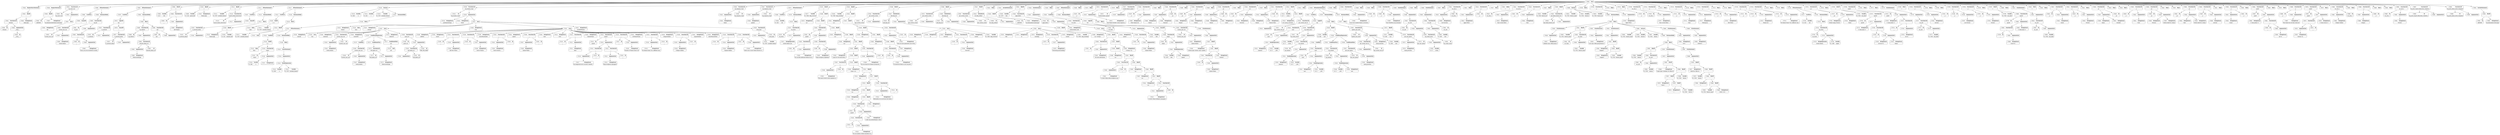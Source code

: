 digraph ast {
node [shape=none];
179038 [label=<<TABLE border='1' cellspacing='0' cellpadding='10' style='rounded' ><TR><TD border='0'>179038</TD><TD border='0'><B>Id</B></TD></TR><HR/><TR><TD border='0' cellpadding='5' colspan='2'>dirname</TD></TR></TABLE>>];
179039 [label=<<TABLE border='1' cellspacing='0' cellpadding='10' style='rounded' ><TR><TD border='0'>179039</TD><TD border='0'><B>Id</B></TD></TR><HR/><TR><TD border='0' cellpadding='5' colspan='2'>__FILE__</TD></TR></TABLE>>];
179042 [label=<<TABLE border='1' cellspacing='0' cellpadding='10' style='rounded' ><TR><TD border='0'>179042</TD><TD border='0'><B>BinOP</B></TD></TR><HR/><TR><TD border='0' cellpadding='5' colspan='2'>.</TD></TR></TABLE>>];
179042 -> 179041 [weight=2];
179042 -> 179043 [weight=2];
179043 [label=<<TABLE border='1' cellspacing='0' cellpadding='10' style='rounded' ><TR><TD border='0'>179043</TD><TD border='0'><B>StringLiteral</B></TD></TR><HR/><TR><TD border='0' cellpadding='5' colspan='2'>admin.php</TD></TR></TABLE>>];
179040 [label=<<TABLE border='1' cellspacing='0' cellpadding='10' style='rounded' ><TR><TD border='0'>179040</TD><TD border='0'><B>ArgumentList</B></TD></TR><HR/><TR><TD border='0' cellpadding='5' colspan='2'>__FILE__</TD></TR></TABLE>>];
179040 -> 179039 [weight=2];
179041 [label=<<TABLE border='1' cellspacing='0' cellpadding='10' style='rounded' ><TR><TD border='0'>179041</TD><TD border='0'><B>FunctionCall</B></TD></TR><HR/><TR><TD border='0' cellpadding='5' colspan='2'>dirname</TD></TR></TABLE>>];
179041 -> 179038 [weight=2];
179041 -> 179040 [weight=2];
179046 [label=<<TABLE border='1' cellspacing='0' cellpadding='10' style='rounded' ><TR><TD border='0'>179046</TD><TD border='0'><B>BinOP</B></TD></TR><HR/><TR><TD border='0' cellpadding='5' colspan='2'>.</TD></TR></TABLE>>];
179046 -> 179045 [weight=2];
179046 -> 179047 [weight=2];
179047 [label=<<TABLE border='1' cellspacing='0' cellpadding='10' style='rounded' ><TR><TD border='0'>179047</TD><TD border='0'><B>StringLiteral</B></TD></TR><HR/><TR><TD border='0' cellpadding='5' colspan='2'>wp-adminincludestheme-install.php</TD></TR></TABLE>>];
179044 [label=<<TABLE border='1' cellspacing='0' cellpadding='10' style='rounded' ><TR><TD border='0'>179044</TD><TD border='0'><B>RequireOnceStatement</B></TD></TR></TABLE>>];
179044 -> 179042 [weight=2];
179045 [label=<<TABLE border='1' cellspacing='0' cellpadding='10' style='rounded' ><TR><TD border='0'>179045</TD><TD border='0'><B>Id</B></TD></TR><HR/><TR><TD border='0' cellpadding='5' colspan='2'>ABSPATH</TD></TR></TABLE>>];
179050 [label=<<TABLE border='1' cellspacing='0' cellpadding='10' style='rounded' ><TR><TD border='0'>179050</TD><TD border='0'><B>StringLiteral</B></TD></TR><HR/><TR><TD border='0' cellpadding='5' colspan='2'>tab</TD></TR></TABLE>>];
179051 [label=<<TABLE border='1' cellspacing='0' cellpadding='10' style='rounded' ><TR><TD border='0'>179051</TD><TD border='0'><B>Array</B></TD></TR></TABLE>>];
179051 -> 179050 [weight=2];
179048 [label=<<TABLE border='1' cellspacing='0' cellpadding='10' style='rounded' ><TR><TD border='0'>179048</TD><TD border='0'><B>RequireStatement</B></TD></TR></TABLE>>];
179048 -> 179046 [weight=2];
179049 [label=<<TABLE border='1' cellspacing='0' cellpadding='10' style='rounded' ><TR><TD border='0'>179049</TD><TD border='0'><B>Id</B></TD></TR><HR/><TR><TD border='0' cellpadding='5' colspan='2'>wp_reset_vars</TD></TR></TABLE>>];
179055 [label=<<TABLE border='1' cellspacing='0' cellpadding='10' style='rounded' ><TR><TD border='0'>179055</TD><TD border='0'><B>Id</B></TD></TR><HR/><TR><TD border='0' cellpadding='5' colspan='2'>current_user_can</TD></TR></TABLE>>];
179052 [label=<<TABLE border='1' cellspacing='0' cellpadding='10' style='rounded' ><TR><TD border='0'>179052</TD><TD border='0'><B>ArgumentList</B></TD></TR></TABLE>>];
179052 -> 179051 [weight=2];
179053 [label=<<TABLE border='1' cellspacing='0' cellpadding='10' style='rounded' ><TR><TD border='0'>179053</TD><TD border='0'><B>FunctionCall</B></TD></TR><HR/><TR><TD border='0' cellpadding='5' colspan='2'>wp_reset_vars</TD></TR></TABLE>>];
179053 -> 179049 [weight=2];
179053 -> 179052 [weight=2];
179058 [label=<<TABLE border='1' cellspacing='0' cellpadding='10' style='rounded' ><TR><TD border='0'>179058</TD><TD border='0'><B>FunctionCall</B></TD></TR><HR/><TR><TD border='0' cellpadding='5' colspan='2'>current_user_can</TD></TR></TABLE>>];
179058 -> 179055 [weight=2];
179058 -> 179057 [weight=2];
179059 [label=<<TABLE border='1' cellspacing='0' cellpadding='10' style='rounded' ><TR><TD border='0'>179059</TD><TD border='0'><B>UnaryOP</B></TD></TR><HR/><TR><TD border='0' cellpadding='5' colspan='2'>!</TD></TR></TABLE>>];
179059 -> 179058 [weight=2];
179056 [label=<<TABLE border='1' cellspacing='0' cellpadding='10' style='rounded' ><TR><TD border='0'>179056</TD><TD border='0'><B>StringLiteral</B></TD></TR><HR/><TR><TD border='0' cellpadding='5' colspan='2'>install_themes</TD></TR></TABLE>>];
179057 [label=<<TABLE border='1' cellspacing='0' cellpadding='10' style='rounded' ><TR><TD border='0'>179057</TD><TD border='0'><B>ArgumentList</B></TD></TR></TABLE>>];
179057 -> 179056 [weight=2];
179062 [label=<<TABLE border='1' cellspacing='0' cellpadding='10' style='rounded' ><TR><TD border='0'>179062</TD><TD border='0'><B>Id</B></TD></TR><HR/><TR><TD border='0' cellpadding='5' colspan='2'>__</TD></TR></TABLE>>];
179063 [label=<<TABLE border='1' cellspacing='0' cellpadding='10' style='rounded' ><TR><TD border='0'>179063</TD><TD border='0'><B>StringLiteral</B></TD></TR><HR/><TR><TD border='0' cellpadding='5' colspan='2'>Sorry, you are not allowed to install...</TD></TR></TABLE>>];
179060 [label=<<TABLE border='1' cellspacing='0' cellpadding='10' style='rounded' ><TR><TD border='0'>179060</TD><TD border='0'><B>Condition</B></TD></TR></TABLE>>];
179060 -> 179059 [weight=2];
179061 [label=<<TABLE border='1' cellspacing='0' cellpadding='10' style='rounded' ><TR><TD border='0'>179061</TD><TD border='0'><B>Id</B></TD></TR><HR/><TR><TD border='0' cellpadding='5' colspan='2'>wp_die</TD></TR></TABLE>>];
179066 [label=<<TABLE border='1' cellspacing='0' cellpadding='10' style='rounded' ><TR><TD border='0'>179066</TD><TD border='0'><B>ArgumentList</B></TD></TR></TABLE>>];
179066 -> 179065 [weight=2];
179067 [label=<<TABLE border='1' cellspacing='0' cellpadding='10' style='rounded' ><TR><TD border='0'>179067</TD><TD border='0'><B>FunctionCall</B></TD></TR><HR/><TR><TD border='0' cellpadding='5' colspan='2'>wp_die</TD></TR></TABLE>>];
179067 -> 179061 [weight=2];
179067 -> 179066 [weight=2];
179064 [label=<<TABLE border='1' cellspacing='0' cellpadding='10' style='rounded' ><TR><TD border='0'>179064</TD><TD border='0'><B>ArgumentList</B></TD></TR></TABLE>>];
179064 -> 179063 [weight=2];
179065 [label=<<TABLE border='1' cellspacing='0' cellpadding='10' style='rounded' ><TR><TD border='0'>179065</TD><TD border='0'><B>FunctionCall</B></TD></TR><HR/><TR><TD border='0' cellpadding='5' colspan='2'>__</TD></TR></TABLE>>];
179065 -> 179062 [weight=2];
179065 -> 179064 [weight=2];
179070 [label=<<TABLE border='1' cellspacing='0' cellpadding='10' style='rounded' ><TR><TD border='0'>179070</TD><TD border='0'><B>Id</B></TD></TR><HR/><TR><TD border='0' cellpadding='5' colspan='2'>is_multisite</TD></TR></TABLE>>];
179071 [label=<<TABLE border='1' cellspacing='0' cellpadding='10' style='rounded' ><TR><TD border='0'>179071</TD><TD border='0'><B>ArgumentList</B></TD></TR></TABLE>>];
179068 [label=<<TABLE border='1' cellspacing='0' cellpadding='10' style='rounded' ><TR><TD border='0'>179068</TD><TD border='0'><B>IfThenStatement</B></TD></TR></TABLE>>];
179068 -> 179060 [weight=2];
179068 -> 179069 [weight=2];
179069 [label=<<TABLE border='1' cellspacing='0' cellpadding='10' style='rounded' ><TR><TD border='0'>179069</TD><TD border='0'><B>StatementBody</B></TD></TR></TABLE>>];
179069 -> 179067 [weight=2];
179075 [label=<<TABLE border='1' cellspacing='0' cellpadding='10' style='rounded' ><TR><TD border='0'>179075</TD><TD border='0'><B>Id</B></TD></TR><HR/><TR><TD border='0' cellpadding='5' colspan='2'>is_network_admin</TD></TR></TABLE>>];
179072 [label=<<TABLE border='1' cellspacing='0' cellpadding='10' style='rounded' ><TR><TD border='0'>179072</TD><TD border='0'><B>FunctionCall</B></TD></TR><HR/><TR><TD border='0' cellpadding='5' colspan='2'>is_multisite</TD></TR></TABLE>>];
179072 -> 179070 [weight=2];
179072 -> 179071 [weight=2];
179073 [label=<<TABLE border='1' cellspacing='0' cellpadding='10' style='rounded' ><TR><TD border='0'>179073</TD><TD border='0'><B>LogicOP</B></TD></TR><HR/><TR><TD border='0' cellpadding='5' colspan='2'>&amp;&amp;</TD></TR></TABLE>>];
179073 -> 179072 [weight=2];
179073 -> 179078 [weight=2];
179078 [label=<<TABLE border='1' cellspacing='0' cellpadding='10' style='rounded' ><TR><TD border='0'>179078</TD><TD border='0'><B>UnaryOP</B></TD></TR><HR/><TR><TD border='0' cellpadding='5' colspan='2'>!</TD></TR></TABLE>>];
179078 -> 179077 [weight=2];
179079 [label=<<TABLE border='1' cellspacing='0' cellpadding='10' style='rounded' ><TR><TD border='0'>179079</TD><TD border='0'><B>Condition</B></TD></TR></TABLE>>];
179079 -> 179073 [weight=2];
179076 [label=<<TABLE border='1' cellspacing='0' cellpadding='10' style='rounded' ><TR><TD border='0'>179076</TD><TD border='0'><B>ArgumentList</B></TD></TR></TABLE>>];
179077 [label=<<TABLE border='1' cellspacing='0' cellpadding='10' style='rounded' ><TR><TD border='0'>179077</TD><TD border='0'><B>FunctionCall</B></TD></TR><HR/><TR><TD border='0' cellpadding='5' colspan='2'>is_network_admin</TD></TR></TABLE>>];
179077 -> 179075 [weight=2];
179077 -> 179076 [weight=2];
179082 [label=<<TABLE border='1' cellspacing='0' cellpadding='10' style='rounded' ><TR><TD border='0'>179082</TD><TD border='0'><B>StringLiteral</B></TD></TR><HR/><TR><TD border='0' cellpadding='5' colspan='2'>theme-install.php</TD></TR></TABLE>>];
179083 [label=<<TABLE border='1' cellspacing='0' cellpadding='10' style='rounded' ><TR><TD border='0'>179083</TD><TD border='0'><B>ArgumentList</B></TD></TR></TABLE>>];
179083 -> 179082 [weight=2];
179080 [label=<<TABLE border='1' cellspacing='0' cellpadding='10' style='rounded' ><TR><TD border='0'>179080</TD><TD border='0'><B>Id</B></TD></TR><HR/><TR><TD border='0' cellpadding='5' colspan='2'>wp_redirect</TD></TR></TABLE>>];
179081 [label=<<TABLE border='1' cellspacing='0' cellpadding='10' style='rounded' ><TR><TD border='0'>179081</TD><TD border='0'><B>Id</B></TD></TR><HR/><TR><TD border='0' cellpadding='5' colspan='2'>network_admin_url</TD></TR></TABLE>>];
179086 [label=<<TABLE border='1' cellspacing='0' cellpadding='10' style='rounded' ><TR><TD border='0'>179086</TD><TD border='0'><B>FunctionCall</B></TD></TR><HR/><TR><TD border='0' cellpadding='5' colspan='2'>wp_redirect</TD></TR></TABLE>>];
179086 -> 179080 [weight=2];
179086 -> 179085 [weight=2];
179087 [label=<<TABLE border='1' cellspacing='0' cellpadding='10' style='rounded' ><TR><TD border='0'>179087</TD><TD border='0'><B>Id</B></TD></TR><HR/><TR><TD border='0' cellpadding='5' colspan='2'>exit</TD></TR></TABLE>>];
179084 [label=<<TABLE border='1' cellspacing='0' cellpadding='10' style='rounded' ><TR><TD border='0'>179084</TD><TD border='0'><B>FunctionCall</B></TD></TR><HR/><TR><TD border='0' cellpadding='5' colspan='2'>network_admin_url</TD></TR></TABLE>>];
179084 -> 179081 [weight=2];
179084 -> 179083 [weight=2];
179085 [label=<<TABLE border='1' cellspacing='0' cellpadding='10' style='rounded' ><TR><TD border='0'>179085</TD><TD border='0'><B>ArgumentList</B></TD></TR></TABLE>>];
179085 -> 179084 [weight=2];
179090 [label=<<TABLE border='1' cellspacing='0' cellpadding='10' style='rounded' ><TR><TD border='0'>179090</TD><TD border='0'><B>Block</B></TD></TR></TABLE>>];
179090 -> 179086 [weight=2];
179090 -> 179089 [weight=2];
179091 [label=<<TABLE border='1' cellspacing='0' cellpadding='10' style='rounded' ><TR><TD border='0'>179091</TD><TD border='0'><B>IfThenStatement</B></TD></TR></TABLE>>];
179091 -> 179079 [weight=2];
179091 -> 179092 [weight=2];
179088 [label=<<TABLE border='1' cellspacing='0' cellpadding='10' style='rounded' ><TR><TD border='0'>179088</TD><TD border='0'><B>ArgumentList</B></TD></TR></TABLE>>];
179089 [label=<<TABLE border='1' cellspacing='0' cellpadding='10' style='rounded' ><TR><TD border='0'>179089</TD><TD border='0'><B>FunctionCall</B></TD></TR><HR/><TR><TD border='0' cellpadding='5' colspan='2'>exit</TD></TR></TABLE>>];
179089 -> 179087 [weight=2];
179089 -> 179088 [weight=2];
179094 [label=<<TABLE border='1' cellspacing='0' cellpadding='10' style='rounded' ><TR><TD border='0'>179094</TD><TD border='0'><B>BinOP</B></TD></TR><HR/><TR><TD border='0' cellpadding='5' colspan='2'>=</TD></TR></TABLE>>];
179094 -> 179093 [weight=2];
179094 -> 179098 [weight=2];
179095 [label=<<TABLE border='1' cellspacing='0' cellpadding='10' style='rounded' ><TR><TD border='0'>179095</TD><TD border='0'><B>Id</B></TD></TR><HR/><TR><TD border='0' cellpadding='5' colspan='2'>__</TD></TR></TABLE>>];
179092 [label=<<TABLE border='1' cellspacing='0' cellpadding='10' style='rounded' ><TR><TD border='0'>179092</TD><TD border='0'><B>StatementBody</B></TD></TR></TABLE>>];
179092 -> 179090 [weight=2];
179093 [label=<<TABLE border='1' cellspacing='0' cellpadding='10' style='rounded' ><TR><TD border='0'>179093</TD><TD border='0'><B>Variable</B></TD></TR><HR/><TR><TD border='0' cellpadding='5'>(0, 8)</TD><TD border='0' cellpadding='5'>title</TD></TR></TABLE>>];
179098 [label=<<TABLE border='1' cellspacing='0' cellpadding='10' style='rounded' ><TR><TD border='0'>179098</TD><TD border='0'><B>FunctionCall</B></TD></TR><HR/><TR><TD border='0' cellpadding='5' colspan='2'>__</TD></TR></TABLE>>];
179098 -> 179095 [weight=2];
179098 -> 179097 [weight=2];
179099 [label=<<TABLE border='1' cellspacing='0' cellpadding='10' style='rounded' ><TR><TD border='0'>179099</TD><TD border='0'><B>Variable</B></TD></TR><HR/><TR><TD border='0' cellpadding='5'>(0, 134)</TD><TD border='0' cellpadding='5'>parent_file</TD></TR></TABLE>>];
179096 [label=<<TABLE border='1' cellspacing='0' cellpadding='10' style='rounded' ><TR><TD border='0'>179096</TD><TD border='0'><B>StringLiteral</B></TD></TR><HR/><TR><TD border='0' cellpadding='5' colspan='2'>Add Themes</TD></TR></TABLE>>];
179097 [label=<<TABLE border='1' cellspacing='0' cellpadding='10' style='rounded' ><TR><TD border='0'>179097</TD><TD border='0'><B>ArgumentList</B></TD></TR></TABLE>>];
179097 -> 179096 [weight=2];
179103 [label=<<TABLE border='1' cellspacing='0' cellpadding='10' style='rounded' ><TR><TD border='0'>179103</TD><TD border='0'><B>Id</B></TD></TR><HR/><TR><TD border='0' cellpadding='5' colspan='2'>is_network_admin</TD></TR></TABLE>>];
179100 [label=<<TABLE border='1' cellspacing='0' cellpadding='10' style='rounded' ><TR><TD border='0'>179100</TD><TD border='0'><B>BinOP</B></TD></TR><HR/><TR><TD border='0' cellpadding='5' colspan='2'>=</TD></TR></TABLE>>];
179100 -> 179099 [weight=2];
179100 -> 179101 [weight=2];
179101 [label=<<TABLE border='1' cellspacing='0' cellpadding='10' style='rounded' ><TR><TD border='0'>179101</TD><TD border='0'><B>StringLiteral</B></TD></TR><HR/><TR><TD border='0' cellpadding='5' colspan='2'>themes.php</TD></TR></TABLE>>];
179106 [label=<<TABLE border='1' cellspacing='0' cellpadding='10' style='rounded' ><TR><TD border='0'>179106</TD><TD border='0'><B>UnaryOP</B></TD></TR><HR/><TR><TD border='0' cellpadding='5' colspan='2'>!</TD></TR></TABLE>>];
179106 -> 179105 [weight=2];
179107 [label=<<TABLE border='1' cellspacing='0' cellpadding='10' style='rounded' ><TR><TD border='0'>179107</TD><TD border='0'><B>Condition</B></TD></TR></TABLE>>];
179107 -> 179106 [weight=2];
179104 [label=<<TABLE border='1' cellspacing='0' cellpadding='10' style='rounded' ><TR><TD border='0'>179104</TD><TD border='0'><B>ArgumentList</B></TD></TR></TABLE>>];
179105 [label=<<TABLE border='1' cellspacing='0' cellpadding='10' style='rounded' ><TR><TD border='0'>179105</TD><TD border='0'><B>FunctionCall</B></TD></TR><HR/><TR><TD border='0' cellpadding='5' colspan='2'>is_network_admin</TD></TR></TABLE>>];
179105 -> 179103 [weight=2];
179105 -> 179104 [weight=2];
179110 [label=<<TABLE border='1' cellspacing='0' cellpadding='10' style='rounded' ><TR><TD border='0'>179110</TD><TD border='0'><B>StringLiteral</B></TD></TR><HR/><TR><TD border='0' cellpadding='5' colspan='2'>themes.php</TD></TR></TABLE>>];
179111 [label=<<TABLE border='1' cellspacing='0' cellpadding='10' style='rounded' ><TR><TD border='0'>179111</TD><TD border='0'><B>Block</B></TD></TR></TABLE>>];
179111 -> 179109 [weight=2];
179108 [label=<<TABLE border='1' cellspacing='0' cellpadding='10' style='rounded' ><TR><TD border='0'>179108</TD><TD border='0'><B>Variable</B></TD></TR><HR/><TR><TD border='0' cellpadding='5'>(0, 161)</TD><TD border='0' cellpadding='5'>submenu_file</TD></TR></TABLE>>];
179109 [label=<<TABLE border='1' cellspacing='0' cellpadding='10' style='rounded' ><TR><TD border='0'>179109</TD><TD border='0'><B>BinOP</B></TD></TR><HR/><TR><TD border='0' cellpadding='5' colspan='2'>=</TD></TR></TABLE>>];
179109 -> 179108 [weight=2];
179109 -> 179110 [weight=2];
179114 [label=<<TABLE border='1' cellspacing='0' cellpadding='10' style='rounded' ><TR><TD border='0'>179114</TD><TD border='0'><B>Variable</B></TD></TR><HR/><TR><TD border='0' cellpadding='5'>(0, 3787)</TD><TD border='0' cellpadding='5'>installed_themes</TD></TR></TABLE>>];
179115 [label=<<TABLE border='1' cellspacing='0' cellpadding='10' style='rounded' ><TR><TD border='0'>179115</TD><TD border='0'><B>BinOP</B></TD></TR><HR/><TR><TD border='0' cellpadding='5' colspan='2'>=</TD></TR></TABLE>>];
179115 -> 179114 [weight=2];
179115 -> 179118 [weight=2];
179112 [label=<<TABLE border='1' cellspacing='0' cellpadding='10' style='rounded' ><TR><TD border='0'>179112</TD><TD border='0'><B>IfThenStatement</B></TD></TR></TABLE>>];
179112 -> 179107 [weight=2];
179112 -> 179113 [weight=2];
179113 [label=<<TABLE border='1' cellspacing='0' cellpadding='10' style='rounded' ><TR><TD border='0'>179113</TD><TD border='0'><B>StatementBody</B></TD></TR></TABLE>>];
179113 -> 179111 [weight=2];
179118 [label=<<TABLE border='1' cellspacing='0' cellpadding='10' style='rounded' ><TR><TD border='0'>179118</TD><TD border='0'><B>FunctionCall</B></TD></TR><HR/><TR><TD border='0' cellpadding='5' colspan='2'>search_theme_directories</TD></TR></TABLE>>];
179118 -> 179116 [weight=2];
179118 -> 179117 [weight=2];
179119 [label=<<TABLE border='1' cellspacing='0' cellpadding='10' style='rounded' ><TR><TD border='0'>179119</TD><TD border='0'><B>False</B></TD></TR><HR/><TR><TD border='0' cellpadding='5' colspan='2'>false</TD></TR></TABLE>>];
179116 [label=<<TABLE border='1' cellspacing='0' cellpadding='10' style='rounded' ><TR><TD border='0'>179116</TD><TD border='0'><B>Id</B></TD></TR><HR/><TR><TD border='0' cellpadding='5' colspan='2'>search_theme_directories</TD></TR></TABLE>>];
179117 [label=<<TABLE border='1' cellspacing='0' cellpadding='10' style='rounded' ><TR><TD border='0'>179117</TD><TD border='0'><B>ArgumentList</B></TD></TR></TABLE>>];
179122 [label=<<TABLE border='1' cellspacing='0' cellpadding='10' style='rounded' ><TR><TD border='0'>179122</TD><TD border='0'><B>Condition</B></TD></TR></TABLE>>];
179122 -> 179120 [weight=2];
179123 [label=<<TABLE border='1' cellspacing='0' cellpadding='10' style='rounded' ><TR><TD border='0'>179123</TD><TD border='0'><B>Variable</B></TD></TR><HR/><TR><TD border='0' cellpadding='5'>(0, 3787)</TD><TD border='0' cellpadding='5'>installed_themes</TD></TR></TABLE>>];
179120 [label=<<TABLE border='1' cellspacing='0' cellpadding='10' style='rounded' ><TR><TD border='0'>179120</TD><TD border='0'><B>RelOP</B></TD></TR><HR/><TR><TD border='0' cellpadding='5' colspan='2'>===</TD></TR></TABLE>>];
179120 -> 179119 [weight=2];
179120 -> 179121 [weight=2];
179121 [label=<<TABLE border='1' cellspacing='0' cellpadding='10' style='rounded' ><TR><TD border='0'>179121</TD><TD border='0'><B>Variable</B></TD></TR><HR/><TR><TD border='0' cellpadding='5'>(0, 3787)</TD><TD border='0' cellpadding='5'>installed_themes</TD></TR></TABLE>>];
179126 [label=<<TABLE border='1' cellspacing='0' cellpadding='10' style='rounded' ><TR><TD border='0'>179126</TD><TD border='0'><B>Block</B></TD></TR></TABLE>>];
179126 -> 179124 [weight=2];
179127 [label=<<TABLE border='1' cellspacing='0' cellpadding='10' style='rounded' ><TR><TD border='0'>179127</TD><TD border='0'><B>IfThenStatement</B></TD></TR></TABLE>>];
179127 -> 179122 [weight=2];
179127 -> 179128 [weight=2];
179124 [label=<<TABLE border='1' cellspacing='0' cellpadding='10' style='rounded' ><TR><TD border='0'>179124</TD><TD border='0'><B>BinOP</B></TD></TR><HR/><TR><TD border='0' cellpadding='5' colspan='2'>=</TD></TR></TABLE>>];
179124 -> 179123 [weight=2];
179124 -> 179125 [weight=2];
179125 [label=<<TABLE border='1' cellspacing='0' cellpadding='10' style='rounded' ><TR><TD border='0'>179125</TD><TD border='0'><B>Array</B></TD></TR></TABLE>>];
179130 [label=<<TABLE border='1' cellspacing='0' cellpadding='10' style='rounded' ><TR><TD border='0'>179130</TD><TD border='0'><B>Variable</B></TD></TR><HR/><TR><TD border='0' cellpadding='5'>(0, 280)</TD><TD border='0' cellpadding='5'>k</TD></TR></TABLE>>];
179131 [label=<<TABLE border='1' cellspacing='0' cellpadding='10' style='rounded' ><TR><TD border='0'>179131</TD><TD border='0'><B>Variable</B></TD></TR><HR/><TR><TD border='0' cellpadding='5'>(0, 281)</TD><TD border='0' cellpadding='5'>v</TD></TR></TABLE>>];
179128 [label=<<TABLE border='1' cellspacing='0' cellpadding='10' style='rounded' ><TR><TD border='0'>179128</TD><TD border='0'><B>StatementBody</B></TD></TR></TABLE>>];
179128 -> 179126 [weight=2];
179129 [label=<<TABLE border='1' cellspacing='0' cellpadding='10' style='rounded' ><TR><TD border='0'>179129</TD><TD border='0'><B>Variable</B></TD></TR><HR/><TR><TD border='0' cellpadding='5'>(0, 3787)</TD><TD border='0' cellpadding='5'>installed_themes</TD></TR></TABLE>>];
179134 [label=<<TABLE border='1' cellspacing='0' cellpadding='10' style='rounded' ><TR><TD border='0'>179134</TD><TD border='0'><B>RelOP</B></TD></TR><HR/><TR><TD border='0' cellpadding='5' colspan='2'>!==</TD></TR></TABLE>>];
179134 -> 179133 [weight=2];
179134 -> 179139 [weight=2];
179135 [label=<<TABLE border='1' cellspacing='0' cellpadding='10' style='rounded' ><TR><TD border='0'>179135</TD><TD border='0'><B>Id</B></TD></TR><HR/><TR><TD border='0' cellpadding='5' colspan='2'>strpos</TD></TR></TABLE>>];
179133 [label=<<TABLE border='1' cellspacing='0' cellpadding='10' style='rounded' ><TR><TD border='0'>179133</TD><TD border='0'><B>False</B></TD></TR><HR/><TR><TD border='0' cellpadding='5' colspan='2'>false</TD></TR></TABLE>>];
179138 [label=<<TABLE border='1' cellspacing='0' cellpadding='10' style='rounded' ><TR><TD border='0'>179138</TD><TD border='0'><B>ArgumentList</B></TD></TR></TABLE>>];
179138 -> 179136 [weight=2];
179138 -> 179137 [weight=2];
179139 [label=<<TABLE border='1' cellspacing='0' cellpadding='10' style='rounded' ><TR><TD border='0'>179139</TD><TD border='0'><B>FunctionCall</B></TD></TR><HR/><TR><TD border='0' cellpadding='5' colspan='2'>strpos</TD></TR></TABLE>>];
179139 -> 179135 [weight=2];
179139 -> 179138 [weight=2];
179136 [label=<<TABLE border='1' cellspacing='0' cellpadding='10' style='rounded' ><TR><TD border='0'>179136</TD><TD border='0'><B>Variable</B></TD></TR><HR/><TR><TD border='0' cellpadding='5'>(0, 280)</TD><TD border='0' cellpadding='5'>k</TD></TR></TABLE>>];
179137 [label=<<TABLE border='1' cellspacing='0' cellpadding='10' style='rounded' ><TR><TD border='0'>179137</TD><TD border='0'><B>StringLiteral</B></TD></TR><HR/><TR><TD border='0' cellpadding='5' colspan='2'></TD></TR></TABLE>>];
179142 [label=<<TABLE border='1' cellspacing='0' cellpadding='10' style='rounded' ><TR><TD border='0'>179142</TD><TD border='0'><B>Variable</B></TD></TR><HR/><TR><TD border='0' cellpadding='5'>(0, 280)</TD><TD border='0' cellpadding='5'>k</TD></TR></TABLE>>];
179143 [label=<<TABLE border='1' cellspacing='0' cellpadding='10' style='rounded' ><TR><TD border='0'>179143</TD><TD border='0'><B>PostfixExpression</B></TD></TR></TABLE>>];
179143 -> 179141 [weight=2];
179143 -> 179142 [weight=2];
179140 [label=<<TABLE border='1' cellspacing='0' cellpadding='10' style='rounded' ><TR><TD border='0'>179140</TD><TD border='0'><B>Condition</B></TD></TR></TABLE>>];
179140 -> 179134 [weight=2];
179141 [label=<<TABLE border='1' cellspacing='0' cellpadding='10' style='rounded' ><TR><TD border='0'>179141</TD><TD border='0'><B>Variable</B></TD></TR><HR/><TR><TD border='0' cellpadding='5'>(0, 3787)</TD><TD border='0' cellpadding='5'>installed_themes</TD></TR></TABLE>>];
179146 [label=<<TABLE border='1' cellspacing='0' cellpadding='10' style='rounded' ><TR><TD border='0'>179146</TD><TD border='0'><B>Block</B></TD></TR></TABLE>>];
179146 -> 179145 [weight=2];
179147 [label=<<TABLE border='1' cellspacing='0' cellpadding='10' style='rounded' ><TR><TD border='0'>179147</TD><TD border='0'><B>IfThenStatement</B></TD></TR></TABLE>>];
179147 -> 179140 [weight=2];
179147 -> 179148 [weight=2];
179144 [label=<<TABLE border='1' cellspacing='0' cellpadding='10' style='rounded' ><TR><TD border='0'>179144</TD><TD border='0'><B>ArgumentList</B></TD></TR></TABLE>>];
179144 -> 179143 [weight=2];
179145 [label=<<TABLE border='1' cellspacing='0' cellpadding='10' style='rounded' ><TR><TD border='0'>179145</TD><TD border='0'><B>UnsetStatement</B></TD></TR></TABLE>>];
179145 -> 179144 [weight=2];
179150 [label=<<TABLE border='1' cellspacing='0' cellpadding='10' style='rounded' ><TR><TD border='0'>179150</TD><TD border='0'><B>ForEach</B></TD></TR></TABLE>>];
179150 -> 179129 [weight=2];
179150 -> 179130 [weight=2];
179150 -> 179131 [weight=2];
179150 -> 179151 [weight=2];
179151 [label=<<TABLE border='1' cellspacing='0' cellpadding='10' style='rounded' ><TR><TD border='0'>179151</TD><TD border='0'><B>StatementBody</B></TD></TR></TABLE>>];
179151 -> 179149 [weight=2];
179148 [label=<<TABLE border='1' cellspacing='0' cellpadding='10' style='rounded' ><TR><TD border='0'>179148</TD><TD border='0'><B>StatementBody</B></TD></TR></TABLE>>];
179148 -> 179146 [weight=2];
179149 [label=<<TABLE border='1' cellspacing='0' cellpadding='10' style='rounded' ><TR><TD border='0'>179149</TD><TD border='0'><B>Block</B></TD></TR></TABLE>>];
179149 -> 179147 [weight=2];
179154 [label=<<TABLE border='1' cellspacing='0' cellpadding='10' style='rounded' ><TR><TD border='0'>179154</TD><TD border='0'><B>StringLiteral</B></TD></TR><HR/><TR><TD border='0' cellpadding='5' colspan='2'>_wpThemeSettings</TD></TR></TABLE>>];
179155 [label=<<TABLE border='1' cellspacing='0' cellpadding='10' style='rounded' ><TR><TD border='0'>179155</TD><TD border='0'><B>StringLiteral</B></TD></TR><HR/><TR><TD border='0' cellpadding='5' colspan='2'>themes</TD></TR></TABLE>>];
179152 [label=<<TABLE border='1' cellspacing='0' cellpadding='10' style='rounded' ><TR><TD border='0'>179152</TD><TD border='0'><B>Id</B></TD></TR><HR/><TR><TD border='0' cellpadding='5' colspan='2'>wp_localize_script</TD></TR></TABLE>>];
179153 [label=<<TABLE border='1' cellspacing='0' cellpadding='10' style='rounded' ><TR><TD border='0'>179153</TD><TD border='0'><B>StringLiteral</B></TD></TR><HR/><TR><TD border='0' cellpadding='5' colspan='2'>theme</TD></TR></TABLE>>];
179158 [label=<<TABLE border='1' cellspacing='0' cellpadding='10' style='rounded' ><TR><TD border='0'>179158</TD><TD border='0'><B>StringLiteral</B></TD></TR><HR/><TR><TD border='0' cellpadding='5' colspan='2'>isInstall</TD></TR></TABLE>>];
179159 [label=<<TABLE border='1' cellspacing='0' cellpadding='10' style='rounded' ><TR><TD border='0'>179159</TD><TD border='0'><B>True</B></TD></TR><HR/><TR><TD border='0' cellpadding='5' colspan='2'>true</TD></TR></TABLE>>];
179156 [label=<<TABLE border='1' cellspacing='0' cellpadding='10' style='rounded' ><TR><TD border='0'>179156</TD><TD border='0'><B>False</B></TD></TR><HR/><TR><TD border='0' cellpadding='5' colspan='2'>false</TD></TR></TABLE>>];
179157 [label=<<TABLE border='1' cellspacing='0' cellpadding='10' style='rounded' ><TR><TD border='0'>179157</TD><TD border='0'><B>StringLiteral</B></TD></TR><HR/><TR><TD border='0' cellpadding='5' colspan='2'>settings</TD></TR></TABLE>>];
179162 [label=<<TABLE border='1' cellspacing='0' cellpadding='10' style='rounded' ><TR><TD border='0'>179162</TD><TD border='0'><B>StringLiteral</B></TD></TR><HR/><TR><TD border='0' cellpadding='5' colspan='2'>install_themes</TD></TR></TABLE>>];
179163 [label=<<TABLE border='1' cellspacing='0' cellpadding='10' style='rounded' ><TR><TD border='0'>179163</TD><TD border='0'><B>ArgumentList</B></TD></TR></TABLE>>];
179163 -> 179162 [weight=2];
179160 [label=<<TABLE border='1' cellspacing='0' cellpadding='10' style='rounded' ><TR><TD border='0'>179160</TD><TD border='0'><B>StringLiteral</B></TD></TR><HR/><TR><TD border='0' cellpadding='5' colspan='2'>canInstall</TD></TR></TABLE>>];
179161 [label=<<TABLE border='1' cellspacing='0' cellpadding='10' style='rounded' ><TR><TD border='0'>179161</TD><TD border='0'><B>Id</B></TD></TR><HR/><TR><TD border='0' cellpadding='5' colspan='2'>current_user_can</TD></TR></TABLE>>];
179166 [label=<<TABLE border='1' cellspacing='0' cellpadding='10' style='rounded' ><TR><TD border='0'>179166</TD><TD border='0'><B>Id</B></TD></TR><HR/><TR><TD border='0' cellpadding='5' colspan='2'>current_user_can</TD></TR></TABLE>>];
179167 [label=<<TABLE border='1' cellspacing='0' cellpadding='10' style='rounded' ><TR><TD border='0'>179167</TD><TD border='0'><B>StringLiteral</B></TD></TR><HR/><TR><TD border='0' cellpadding='5' colspan='2'>install_themes</TD></TR></TABLE>>];
179164 [label=<<TABLE border='1' cellspacing='0' cellpadding='10' style='rounded' ><TR><TD border='0'>179164</TD><TD border='0'><B>FunctionCall</B></TD></TR><HR/><TR><TD border='0' cellpadding='5' colspan='2'>current_user_can</TD></TR></TABLE>>];
179164 -> 179161 [weight=2];
179164 -> 179163 [weight=2];
179165 [label=<<TABLE border='1' cellspacing='0' cellpadding='10' style='rounded' ><TR><TD border='0'>179165</TD><TD border='0'><B>StringLiteral</B></TD></TR><HR/><TR><TD border='0' cellpadding='5' colspan='2'>installURI</TD></TR></TABLE>>];
179170 [label=<<TABLE border='1' cellspacing='0' cellpadding='10' style='rounded' ><TR><TD border='0'>179170</TD><TD border='0'><B>Condition</B></TD></TR></TABLE>>];
179170 -> 179169 [weight=2];
179171 [label=<<TABLE border='1' cellspacing='0' cellpadding='10' style='rounded' ><TR><TD border='0'>179171</TD><TD border='0'><B>Id</B></TD></TR><HR/><TR><TD border='0' cellpadding='5' colspan='2'>self_admin_url</TD></TR></TABLE>>];
179168 [label=<<TABLE border='1' cellspacing='0' cellpadding='10' style='rounded' ><TR><TD border='0'>179168</TD><TD border='0'><B>ArgumentList</B></TD></TR></TABLE>>];
179168 -> 179167 [weight=2];
179169 [label=<<TABLE border='1' cellspacing='0' cellpadding='10' style='rounded' ><TR><TD border='0'>179169</TD><TD border='0'><B>FunctionCall</B></TD></TR><HR/><TR><TD border='0' cellpadding='5' colspan='2'>current_user_can</TD></TR></TABLE>>];
179169 -> 179166 [weight=2];
179169 -> 179168 [weight=2];
179174 [label=<<TABLE border='1' cellspacing='0' cellpadding='10' style='rounded' ><TR><TD border='0'>179174</TD><TD border='0'><B>FunctionCall</B></TD></TR><HR/><TR><TD border='0' cellpadding='5' colspan='2'>self_admin_url</TD></TR></TABLE>>];
179174 -> 179171 [weight=2];
179174 -> 179173 [weight=2];
179175 [label=<<TABLE border='1' cellspacing='0' cellpadding='10' style='rounded' ><TR><TD border='0'>179175</TD><TD border='0'><B>ConditionalTrue</B></TD></TR></TABLE>>];
179175 -> 179174 [weight=2];
179172 [label=<<TABLE border='1' cellspacing='0' cellpadding='10' style='rounded' ><TR><TD border='0'>179172</TD><TD border='0'><B>StringLiteral</B></TD></TR><HR/><TR><TD border='0' cellpadding='5' colspan='2'>theme-install.php</TD></TR></TABLE>>];
179173 [label=<<TABLE border='1' cellspacing='0' cellpadding='10' style='rounded' ><TR><TD border='0'>179173</TD><TD border='0'><B>ArgumentList</B></TD></TR></TABLE>>];
179173 -> 179172 [weight=2];
179178 [label=<<TABLE border='1' cellspacing='0' cellpadding='10' style='rounded' ><TR><TD border='0'>179178</TD><TD border='0'><B>ConditionalExpression</B></TD></TR></TABLE>>];
179178 -> 179170 [weight=2];
179178 -> 179175 [weight=2];
179178 -> 179177 [weight=2];
179179 [label=<<TABLE border='1' cellspacing='0' cellpadding='10' style='rounded' ><TR><TD border='0'>179179</TD><TD border='0'><B>StringLiteral</B></TD></TR><HR/><TR><TD border='0' cellpadding='5' colspan='2'>adminUrl</TD></TR></TABLE>>];
179176 [label=<<TABLE border='1' cellspacing='0' cellpadding='10' style='rounded' ><TR><TD border='0'>179176</TD><TD border='0'><B>Null</B></TD></TR><HR/><TR><TD border='0' cellpadding='5' colspan='2'>null</TD></TR></TABLE>>];
179177 [label=<<TABLE border='1' cellspacing='0' cellpadding='10' style='rounded' ><TR><TD border='0'>179177</TD><TD border='0'><B>ConditionalFalse</B></TD></TR><HR/><TR><TD border='0' cellpadding='5' colspan='2'>null</TD></TR></TABLE>>];
179177 -> 179176 [weight=2];
179182 [label=<<TABLE border='1' cellspacing='0' cellpadding='10' style='rounded' ><TR><TD border='0'>179182</TD><TD border='0'><B>ArgumentList</B></TD></TR></TABLE>>];
179183 [label=<<TABLE border='1' cellspacing='0' cellpadding='10' style='rounded' ><TR><TD border='0'>179183</TD><TD border='0'><B>FunctionCall</B></TD></TR><HR/><TR><TD border='0' cellpadding='5' colspan='2'>self_admin_url</TD></TR></TABLE>>];
179183 -> 179181 [weight=2];
179183 -> 179182 [weight=2];
179180 [label=<<TABLE border='1' cellspacing='0' cellpadding='10' style='rounded' ><TR><TD border='0'>179180</TD><TD border='0'><B>Id</B></TD></TR><HR/><TR><TD border='0' cellpadding='5' colspan='2'>parse_url</TD></TR></TABLE>>];
179181 [label=<<TABLE border='1' cellspacing='0' cellpadding='10' style='rounded' ><TR><TD border='0'>179181</TD><TD border='0'><B>Id</B></TD></TR><HR/><TR><TD border='0' cellpadding='5' colspan='2'>self_admin_url</TD></TR></TABLE>>];
179186 [label=<<TABLE border='1' cellspacing='0' cellpadding='10' style='rounded' ><TR><TD border='0'>179186</TD><TD border='0'><B>FunctionCall</B></TD></TR><HR/><TR><TD border='0' cellpadding='5' colspan='2'>parse_url</TD></TR></TABLE>>];
179186 -> 179180 [weight=2];
179186 -> 179185 [weight=2];
179187 [label=<<TABLE border='1' cellspacing='0' cellpadding='10' style='rounded' ><TR><TD border='0'>179187</TD><TD border='0'><B>Array</B></TD></TR></TABLE>>];
179187 -> 179158 [weight=2];
179187 -> 179159 [weight=2];
179187 -> 179160 [weight=2];
179187 -> 179164 [weight=2];
179187 -> 179165 [weight=2];
179187 -> 179178 [weight=2];
179187 -> 179179 [weight=2];
179187 -> 179186 [weight=2];
179184 [label=<<TABLE border='1' cellspacing='0' cellpadding='10' style='rounded' ><TR><TD border='0'>179184</TD><TD border='0'><B>Id</B></TD></TR><HR/><TR><TD border='0' cellpadding='5' colspan='2'>PHP_URL_PATH</TD></TR></TABLE>>];
179185 [label=<<TABLE border='1' cellspacing='0' cellpadding='10' style='rounded' ><TR><TD border='0'>179185</TD><TD border='0'><B>ArgumentList</B></TD></TR></TABLE>>];
179185 -> 179183 [weight=2];
179185 -> 179184 [weight=2];
179190 [label=<<TABLE border='1' cellspacing='0' cellpadding='10' style='rounded' ><TR><TD border='0'>179190</TD><TD border='0'><B>Id</B></TD></TR><HR/><TR><TD border='0' cellpadding='5' colspan='2'>__</TD></TR></TABLE>>];
179191 [label=<<TABLE border='1' cellspacing='0' cellpadding='10' style='rounded' ><TR><TD border='0'>179191</TD><TD border='0'><B>StringLiteral</B></TD></TR><HR/><TR><TD border='0' cellpadding='5' colspan='2'>Add New Theme</TD></TR></TABLE>>];
179188 [label=<<TABLE border='1' cellspacing='0' cellpadding='10' style='rounded' ><TR><TD border='0'>179188</TD><TD border='0'><B>StringLiteral</B></TD></TR><HR/><TR><TD border='0' cellpadding='5' colspan='2'>l10n</TD></TR></TABLE>>];
179189 [label=<<TABLE border='1' cellspacing='0' cellpadding='10' style='rounded' ><TR><TD border='0'>179189</TD><TD border='0'><B>StringLiteral</B></TD></TR><HR/><TR><TD border='0' cellpadding='5' colspan='2'>addNew</TD></TR></TABLE>>];
179194 [label=<<TABLE border='1' cellspacing='0' cellpadding='10' style='rounded' ><TR><TD border='0'>179194</TD><TD border='0'><B>StringLiteral</B></TD></TR><HR/><TR><TD border='0' cellpadding='5' colspan='2'>search</TD></TR></TABLE>>];
179195 [label=<<TABLE border='1' cellspacing='0' cellpadding='10' style='rounded' ><TR><TD border='0'>179195</TD><TD border='0'><B>Id</B></TD></TR><HR/><TR><TD border='0' cellpadding='5' colspan='2'>__</TD></TR></TABLE>>];
179192 [label=<<TABLE border='1' cellspacing='0' cellpadding='10' style='rounded' ><TR><TD border='0'>179192</TD><TD border='0'><B>ArgumentList</B></TD></TR></TABLE>>];
179192 -> 179191 [weight=2];
179193 [label=<<TABLE border='1' cellspacing='0' cellpadding='10' style='rounded' ><TR><TD border='0'>179193</TD><TD border='0'><B>FunctionCall</B></TD></TR><HR/><TR><TD border='0' cellpadding='5' colspan='2'>__</TD></TR></TABLE>>];
179193 -> 179190 [weight=2];
179193 -> 179192 [weight=2];
179198 [label=<<TABLE border='1' cellspacing='0' cellpadding='10' style='rounded' ><TR><TD border='0'>179198</TD><TD border='0'><B>FunctionCall</B></TD></TR><HR/><TR><TD border='0' cellpadding='5' colspan='2'>__</TD></TR></TABLE>>];
179198 -> 179195 [weight=2];
179198 -> 179197 [weight=2];
179199 [label=<<TABLE border='1' cellspacing='0' cellpadding='10' style='rounded' ><TR><TD border='0'>179199</TD><TD border='0'><B>StringLiteral</B></TD></TR><HR/><TR><TD border='0' cellpadding='5' colspan='2'>searchPlaceholder</TD></TR></TABLE>>];
179196 [label=<<TABLE border='1' cellspacing='0' cellpadding='10' style='rounded' ><TR><TD border='0'>179196</TD><TD border='0'><B>StringLiteral</B></TD></TR><HR/><TR><TD border='0' cellpadding='5' colspan='2'>Search Themes</TD></TR></TABLE>>];
179197 [label=<<TABLE border='1' cellspacing='0' cellpadding='10' style='rounded' ><TR><TD border='0'>179197</TD><TD border='0'><B>ArgumentList</B></TD></TR></TABLE>>];
179197 -> 179196 [weight=2];
179202 [label=<<TABLE border='1' cellspacing='0' cellpadding='10' style='rounded' ><TR><TD border='0'>179202</TD><TD border='0'><B>ArgumentList</B></TD></TR></TABLE>>];
179202 -> 179201 [weight=2];
179203 [label=<<TABLE border='1' cellspacing='0' cellpadding='10' style='rounded' ><TR><TD border='0'>179203</TD><TD border='0'><B>FunctionCall</B></TD></TR><HR/><TR><TD border='0' cellpadding='5' colspan='2'>__</TD></TR></TABLE>>];
179203 -> 179200 [weight=2];
179203 -> 179202 [weight=2];
179200 [label=<<TABLE border='1' cellspacing='0' cellpadding='10' style='rounded' ><TR><TD border='0'>179200</TD><TD border='0'><B>Id</B></TD></TR><HR/><TR><TD border='0' cellpadding='5' colspan='2'>__</TD></TR></TABLE>>];
179201 [label=<<TABLE border='1' cellspacing='0' cellpadding='10' style='rounded' ><TR><TD border='0'>179201</TD><TD border='0'><B>StringLiteral</B></TD></TR><HR/><TR><TD border='0' cellpadding='5' colspan='2'>Search themes...</TD></TR></TABLE>>];
179206 [label=<<TABLE border='1' cellspacing='0' cellpadding='10' style='rounded' ><TR><TD border='0'>179206</TD><TD border='0'><B>StringLiteral</B></TD></TR><HR/><TR><TD border='0' cellpadding='5' colspan='2'>Upload Theme</TD></TR></TABLE>>];
179207 [label=<<TABLE border='1' cellspacing='0' cellpadding='10' style='rounded' ><TR><TD border='0'>179207</TD><TD border='0'><B>ArgumentList</B></TD></TR></TABLE>>];
179207 -> 179206 [weight=2];
179204 [label=<<TABLE border='1' cellspacing='0' cellpadding='10' style='rounded' ><TR><TD border='0'>179204</TD><TD border='0'><B>StringLiteral</B></TD></TR><HR/><TR><TD border='0' cellpadding='5' colspan='2'>upload</TD></TR></TABLE>>];
179205 [label=<<TABLE border='1' cellspacing='0' cellpadding='10' style='rounded' ><TR><TD border='0'>179205</TD><TD border='0'><B>Id</B></TD></TR><HR/><TR><TD border='0' cellpadding='5' colspan='2'>__</TD></TR></TABLE>>];
179210 [label=<<TABLE border='1' cellspacing='0' cellpadding='10' style='rounded' ><TR><TD border='0'>179210</TD><TD border='0'><B>Id</B></TD></TR><HR/><TR><TD border='0' cellpadding='5' colspan='2'>__</TD></TR></TABLE>>];
179211 [label=<<TABLE border='1' cellspacing='0' cellpadding='10' style='rounded' ><TR><TD border='0'>179211</TD><TD border='0'><B>StringLiteral</B></TD></TR><HR/><TR><TD border='0' cellpadding='5' colspan='2'>Back</TD></TR></TABLE>>];
179208 [label=<<TABLE border='1' cellspacing='0' cellpadding='10' style='rounded' ><TR><TD border='0'>179208</TD><TD border='0'><B>FunctionCall</B></TD></TR><HR/><TR><TD border='0' cellpadding='5' colspan='2'>__</TD></TR></TABLE>>];
179208 -> 179205 [weight=2];
179208 -> 179207 [weight=2];
179209 [label=<<TABLE border='1' cellspacing='0' cellpadding='10' style='rounded' ><TR><TD border='0'>179209</TD><TD border='0'><B>StringLiteral</B></TD></TR><HR/><TR><TD border='0' cellpadding='5' colspan='2'>back</TD></TR></TABLE>>];
179214 [label=<<TABLE border='1' cellspacing='0' cellpadding='10' style='rounded' ><TR><TD border='0'>179214</TD><TD border='0'><B>StringLiteral</B></TD></TR><HR/><TR><TD border='0' cellpadding='5' colspan='2'>error</TD></TR></TABLE>>];
179215 [label=<<TABLE border='1' cellspacing='0' cellpadding='10' style='rounded' ><TR><TD border='0'>179215</TD><TD border='0'><B>Id</B></TD></TR><HR/><TR><TD border='0' cellpadding='5' colspan='2'>sprintf</TD></TR></TABLE>>];
179212 [label=<<TABLE border='1' cellspacing='0' cellpadding='10' style='rounded' ><TR><TD border='0'>179212</TD><TD border='0'><B>ArgumentList</B></TD></TR></TABLE>>];
179212 -> 179211 [weight=2];
179213 [label=<<TABLE border='1' cellspacing='0' cellpadding='10' style='rounded' ><TR><TD border='0'>179213</TD><TD border='0'><B>FunctionCall</B></TD></TR><HR/><TR><TD border='0' cellpadding='5' colspan='2'>__</TD></TR></TABLE>>];
179213 -> 179210 [weight=2];
179213 -> 179212 [weight=2];
179218 [label=<<TABLE border='1' cellspacing='0' cellpadding='10' style='rounded' ><TR><TD border='0'>179218</TD><TD border='0'><B>ArgumentList</B></TD></TR></TABLE>>];
179218 -> 179217 [weight=2];
179219 [label=<<TABLE border='1' cellspacing='0' cellpadding='10' style='rounded' ><TR><TD border='0'>179219</TD><TD border='0'><B>FunctionCall</B></TD></TR><HR/><TR><TD border='0' cellpadding='5' colspan='2'>__</TD></TR></TABLE>>];
179219 -> 179216 [weight=2];
179219 -> 179218 [weight=2];
179216 [label=<<TABLE border='1' cellspacing='0' cellpadding='10' style='rounded' ><TR><TD border='0'>179216</TD><TD border='0'><B>Id</B></TD></TR><HR/><TR><TD border='0' cellpadding='5' colspan='2'>__</TD></TR></TABLE>>];
179217 [label=<<TABLE border='1' cellspacing='0' cellpadding='10' style='rounded' ><TR><TD border='0'>179217</TD><TD border='0'><B>StringLiteral</B></TD></TR><HR/><TR><TD border='0' cellpadding='5' colspan='2'>An unexpected error occurred. Somethi...</TD></TR></TABLE>>];
179222 [label=<<TABLE border='1' cellspacing='0' cellpadding='10' style='rounded' ><TR><TD border='0'>179222</TD><TD border='0'><B>ArgumentList</B></TD></TR></TABLE>>];
179222 -> 179221 [weight=2];
179223 [label=<<TABLE border='1' cellspacing='0' cellpadding='10' style='rounded' ><TR><TD border='0'>179223</TD><TD border='0'><B>FunctionCall</B></TD></TR><HR/><TR><TD border='0' cellpadding='5' colspan='2'>__</TD></TR></TABLE>>];
179223 -> 179220 [weight=2];
179223 -> 179222 [weight=2];
179220 [label=<<TABLE border='1' cellspacing='0' cellpadding='10' style='rounded' ><TR><TD border='0'>179220</TD><TD border='0'><B>Id</B></TD></TR><HR/><TR><TD border='0' cellpadding='5' colspan='2'>__</TD></TR></TABLE>>];
179221 [label=<<TABLE border='1' cellspacing='0' cellpadding='10' style='rounded' ><TR><TD border='0'>179221</TD><TD border='0'><B>StringLiteral</B></TD></TR><HR/><TR><TD border='0' cellpadding='5' colspan='2'>https:wordpress.orgsupport</TD></TR></TABLE>>];
179226 [label=<<TABLE border='1' cellspacing='0' cellpadding='10' style='rounded' ><TR><TD border='0'>179226</TD><TD border='0'><B>StringLiteral</B></TD></TR><HR/><TR><TD border='0' cellpadding='5' colspan='2'>themesFound</TD></TR></TABLE>>];
179227 [label=<<TABLE border='1' cellspacing='0' cellpadding='10' style='rounded' ><TR><TD border='0'>179227</TD><TD border='0'><B>Id</B></TD></TR><HR/><TR><TD border='0' cellpadding='5' colspan='2'>__</TD></TR></TABLE>>];
179224 [label=<<TABLE border='1' cellspacing='0' cellpadding='10' style='rounded' ><TR><TD border='0'>179224</TD><TD border='0'><B>ArgumentList</B></TD></TR></TABLE>>];
179224 -> 179219 [weight=2];
179224 -> 179223 [weight=2];
179225 [label=<<TABLE border='1' cellspacing='0' cellpadding='10' style='rounded' ><TR><TD border='0'>179225</TD><TD border='0'><B>FunctionCall</B></TD></TR><HR/><TR><TD border='0' cellpadding='5' colspan='2'>sprintf</TD></TR></TABLE>>];
179225 -> 179215 [weight=2];
179225 -> 179224 [weight=2];
179230 [label=<<TABLE border='1' cellspacing='0' cellpadding='10' style='rounded' ><TR><TD border='0'>179230</TD><TD border='0'><B>FunctionCall</B></TD></TR><HR/><TR><TD border='0' cellpadding='5' colspan='2'>__</TD></TR></TABLE>>];
179230 -> 179227 [weight=2];
179230 -> 179229 [weight=2];
179231 [label=<<TABLE border='1' cellspacing='0' cellpadding='10' style='rounded' ><TR><TD border='0'>179231</TD><TD border='0'><B>StringLiteral</B></TD></TR><HR/><TR><TD border='0' cellpadding='5' colspan='2'>noThemesFound</TD></TR></TABLE>>];
179228 [label=<<TABLE border='1' cellspacing='0' cellpadding='10' style='rounded' ><TR><TD border='0'>179228</TD><TD border='0'><B>StringLiteral</B></TD></TR><HR/><TR><TD border='0' cellpadding='5' colspan='2'>Number of Themes found: %d</TD></TR></TABLE>>];
179229 [label=<<TABLE border='1' cellspacing='0' cellpadding='10' style='rounded' ><TR><TD border='0'>179229</TD><TD border='0'><B>ArgumentList</B></TD></TR></TABLE>>];
179229 -> 179228 [weight=2];
179234 [label=<<TABLE border='1' cellspacing='0' cellpadding='10' style='rounded' ><TR><TD border='0'>179234</TD><TD border='0'><B>ArgumentList</B></TD></TR></TABLE>>];
179234 -> 179233 [weight=2];
179235 [label=<<TABLE border='1' cellspacing='0' cellpadding='10' style='rounded' ><TR><TD border='0'>179235</TD><TD border='0'><B>FunctionCall</B></TD></TR><HR/><TR><TD border='0' cellpadding='5' colspan='2'>__</TD></TR></TABLE>>];
179235 -> 179232 [weight=2];
179235 -> 179234 [weight=2];
179232 [label=<<TABLE border='1' cellspacing='0' cellpadding='10' style='rounded' ><TR><TD border='0'>179232</TD><TD border='0'><B>Id</B></TD></TR><HR/><TR><TD border='0' cellpadding='5' colspan='2'>__</TD></TR></TABLE>>];
179233 [label=<<TABLE border='1' cellspacing='0' cellpadding='10' style='rounded' ><TR><TD border='0'>179233</TD><TD border='0'><B>StringLiteral</B></TD></TR><HR/><TR><TD border='0' cellpadding='5' colspan='2'>No themes found. Try a different sear...</TD></TR></TABLE>>];
179238 [label=<<TABLE border='1' cellspacing='0' cellpadding='10' style='rounded' ><TR><TD border='0'>179238</TD><TD border='0'><B>StringLiteral</B></TD></TR><HR/><TR><TD border='0' cellpadding='5' colspan='2'>Collapse Sidebar</TD></TR></TABLE>>];
179239 [label=<<TABLE border='1' cellspacing='0' cellpadding='10' style='rounded' ><TR><TD border='0'>179239</TD><TD border='0'><B>ArgumentList</B></TD></TR></TABLE>>];
179239 -> 179238 [weight=2];
179236 [label=<<TABLE border='1' cellspacing='0' cellpadding='10' style='rounded' ><TR><TD border='0'>179236</TD><TD border='0'><B>StringLiteral</B></TD></TR><HR/><TR><TD border='0' cellpadding='5' colspan='2'>collapseSidebar</TD></TR></TABLE>>];
179237 [label=<<TABLE border='1' cellspacing='0' cellpadding='10' style='rounded' ><TR><TD border='0'>179237</TD><TD border='0'><B>Id</B></TD></TR><HR/><TR><TD border='0' cellpadding='5' colspan='2'>__</TD></TR></TABLE>>];
179242 [label=<<TABLE border='1' cellspacing='0' cellpadding='10' style='rounded' ><TR><TD border='0'>179242</TD><TD border='0'><B>Id</B></TD></TR><HR/><TR><TD border='0' cellpadding='5' colspan='2'>__</TD></TR></TABLE>>];
179243 [label=<<TABLE border='1' cellspacing='0' cellpadding='10' style='rounded' ><TR><TD border='0'>179243</TD><TD border='0'><B>StringLiteral</B></TD></TR><HR/><TR><TD border='0' cellpadding='5' colspan='2'>Expand Sidebar</TD></TR></TABLE>>];
179240 [label=<<TABLE border='1' cellspacing='0' cellpadding='10' style='rounded' ><TR><TD border='0'>179240</TD><TD border='0'><B>FunctionCall</B></TD></TR><HR/><TR><TD border='0' cellpadding='5' colspan='2'>__</TD></TR></TABLE>>];
179240 -> 179237 [weight=2];
179240 -> 179239 [weight=2];
179241 [label=<<TABLE border='1' cellspacing='0' cellpadding='10' style='rounded' ><TR><TD border='0'>179241</TD><TD border='0'><B>StringLiteral</B></TD></TR><HR/><TR><TD border='0' cellpadding='5' colspan='2'>expandSidebar</TD></TR></TABLE>>];
179246 [label=<<TABLE border='1' cellspacing='0' cellpadding='10' style='rounded' ><TR><TD border='0'>179246</TD><TD border='0'><B>StringLiteral</B></TD></TR><HR/><TR><TD border='0' cellpadding='5' colspan='2'>selectFeatureFilter</TD></TR></TABLE>>];
179247 [label=<<TABLE border='1' cellspacing='0' cellpadding='10' style='rounded' ><TR><TD border='0'>179247</TD><TD border='0'><B>Id</B></TD></TR><HR/><TR><TD border='0' cellpadding='5' colspan='2'>__</TD></TR></TABLE>>];
179244 [label=<<TABLE border='1' cellspacing='0' cellpadding='10' style='rounded' ><TR><TD border='0'>179244</TD><TD border='0'><B>ArgumentList</B></TD></TR></TABLE>>];
179244 -> 179243 [weight=2];
179245 [label=<<TABLE border='1' cellspacing='0' cellpadding='10' style='rounded' ><TR><TD border='0'>179245</TD><TD border='0'><B>FunctionCall</B></TD></TR><HR/><TR><TD border='0' cellpadding='5' colspan='2'>__</TD></TR></TABLE>>];
179245 -> 179242 [weight=2];
179245 -> 179244 [weight=2];
179250 [label=<<TABLE border='1' cellspacing='0' cellpadding='10' style='rounded' ><TR><TD border='0'>179250</TD><TD border='0'><B>FunctionCall</B></TD></TR><HR/><TR><TD border='0' cellpadding='5' colspan='2'>__</TD></TR></TABLE>>];
179250 -> 179247 [weight=2];
179250 -> 179249 [weight=2];
179251 [label=<<TABLE border='1' cellspacing='0' cellpadding='10' style='rounded' ><TR><TD border='0'>179251</TD><TD border='0'><B>Array</B></TD></TR></TABLE>>];
179251 -> 179189 [weight=2];
179251 -> 179193 [weight=2];
179251 -> 179194 [weight=2];
179251 -> 179198 [weight=2];
179251 -> 179199 [weight=2];
179251 -> 179203 [weight=2];
179251 -> 179204 [weight=2];
179251 -> 179208 [weight=2];
179251 -> 179209 [weight=2];
179251 -> 179213 [weight=2];
179251 -> 179214 [weight=2];
179251 -> 179225 [weight=2];
179251 -> 179226 [weight=2];
179251 -> 179230 [weight=2];
179251 -> 179231 [weight=2];
179251 -> 179235 [weight=2];
179251 -> 179236 [weight=2];
179251 -> 179240 [weight=2];
179251 -> 179241 [weight=2];
179251 -> 179245 [weight=2];
179251 -> 179246 [weight=2];
179251 -> 179250 [weight=2];
179248 [label=<<TABLE border='1' cellspacing='0' cellpadding='10' style='rounded' ><TR><TD border='0'>179248</TD><TD border='0'><B>StringLiteral</B></TD></TR><HR/><TR><TD border='0' cellpadding='5' colspan='2'>Select one or more Theme features to ...</TD></TR></TABLE>>];
179249 [label=<<TABLE border='1' cellspacing='0' cellpadding='10' style='rounded' ><TR><TD border='0'>179249</TD><TD border='0'><B>ArgumentList</B></TD></TR></TABLE>>];
179249 -> 179248 [weight=2];
179254 [label=<<TABLE border='1' cellspacing='0' cellpadding='10' style='rounded' ><TR><TD border='0'>179254</TD><TD border='0'><B>Variable</B></TD></TR><HR/><TR><TD border='0' cellpadding='5'>(0, 3787)</TD><TD border='0' cellpadding='5'>installed_themes</TD></TR></TABLE>>];
179255 [label=<<TABLE border='1' cellspacing='0' cellpadding='10' style='rounded' ><TR><TD border='0'>179255</TD><TD border='0'><B>ArgumentList</B></TD></TR></TABLE>>];
179255 -> 179254 [weight=2];
179252 [label=<<TABLE border='1' cellspacing='0' cellpadding='10' style='rounded' ><TR><TD border='0'>179252</TD><TD border='0'><B>StringLiteral</B></TD></TR><HR/><TR><TD border='0' cellpadding='5' colspan='2'>installedThemes</TD></TR></TABLE>>];
179253 [label=<<TABLE border='1' cellspacing='0' cellpadding='10' style='rounded' ><TR><TD border='0'>179253</TD><TD border='0'><B>Id</B></TD></TR><HR/><TR><TD border='0' cellpadding='5' colspan='2'>array_keys</TD></TR></TABLE>>];
179258 [label=<<TABLE border='1' cellspacing='0' cellpadding='10' style='rounded' ><TR><TD border='0'>179258</TD><TD border='0'><B>ArgumentList</B></TD></TR></TABLE>>];
179258 -> 179153 [weight=2];
179258 -> 179154 [weight=2];
179258 -> 179257 [weight=2];
179259 [label=<<TABLE border='1' cellspacing='0' cellpadding='10' style='rounded' ><TR><TD border='0'>179259</TD><TD border='0'><B>FunctionCall</B></TD></TR><HR/><TR><TD border='0' cellpadding='5' colspan='2'>wp_localize_script</TD></TR></TABLE>>];
179259 -> 179152 [weight=2];
179259 -> 179258 [weight=2];
179256 [label=<<TABLE border='1' cellspacing='0' cellpadding='10' style='rounded' ><TR><TD border='0'>179256</TD><TD border='0'><B>FunctionCall</B></TD></TR><HR/><TR><TD border='0' cellpadding='5' colspan='2'>array_keys</TD></TR></TABLE>>];
179256 -> 179253 [weight=2];
179256 -> 179255 [weight=2];
179257 [label=<<TABLE border='1' cellspacing='0' cellpadding='10' style='rounded' ><TR><TD border='0'>179257</TD><TD border='0'><B>Array</B></TD></TR></TABLE>>];
179257 -> 179155 [weight=2];
179257 -> 179156 [weight=2];
179257 -> 179157 [weight=2];
179257 -> 179187 [weight=2];
179257 -> 179188 [weight=2];
179257 -> 179251 [weight=2];
179257 -> 179252 [weight=2];
179257 -> 179256 [weight=2];
179262 [label=<<TABLE border='1' cellspacing='0' cellpadding='10' style='rounded' ><TR><TD border='0'>179262</TD><TD border='0'><B>ArgumentList</B></TD></TR></TABLE>>];
179262 -> 179261 [weight=2];
179263 [label=<<TABLE border='1' cellspacing='0' cellpadding='10' style='rounded' ><TR><TD border='0'>179263</TD><TD border='0'><B>FunctionCall</B></TD></TR><HR/><TR><TD border='0' cellpadding='5' colspan='2'>wp_enqueue_script</TD></TR></TABLE>>];
179263 -> 179260 [weight=2];
179263 -> 179262 [weight=2];
179260 [label=<<TABLE border='1' cellspacing='0' cellpadding='10' style='rounded' ><TR><TD border='0'>179260</TD><TD border='0'><B>Id</B></TD></TR><HR/><TR><TD border='0' cellpadding='5' colspan='2'>wp_enqueue_script</TD></TR></TABLE>>];
179261 [label=<<TABLE border='1' cellspacing='0' cellpadding='10' style='rounded' ><TR><TD border='0'>179261</TD><TD border='0'><B>StringLiteral</B></TD></TR><HR/><TR><TD border='0' cellpadding='5' colspan='2'>theme</TD></TR></TABLE>>];
179266 [label=<<TABLE border='1' cellspacing='0' cellpadding='10' style='rounded' ><TR><TD border='0'>179266</TD><TD border='0'><B>ArgumentList</B></TD></TR></TABLE>>];
179266 -> 179265 [weight=2];
179267 [label=<<TABLE border='1' cellspacing='0' cellpadding='10' style='rounded' ><TR><TD border='0'>179267</TD><TD border='0'><B>FunctionCall</B></TD></TR><HR/><TR><TD border='0' cellpadding='5' colspan='2'>wp_enqueue_script</TD></TR></TABLE>>];
179267 -> 179264 [weight=2];
179267 -> 179266 [weight=2];
179264 [label=<<TABLE border='1' cellspacing='0' cellpadding='10' style='rounded' ><TR><TD border='0'>179264</TD><TD border='0'><B>Id</B></TD></TR><HR/><TR><TD border='0' cellpadding='5' colspan='2'>wp_enqueue_script</TD></TR></TABLE>>];
179265 [label=<<TABLE border='1' cellspacing='0' cellpadding='10' style='rounded' ><TR><TD border='0'>179265</TD><TD border='0'><B>StringLiteral</B></TD></TR><HR/><TR><TD border='0' cellpadding='5' colspan='2'>updates</TD></TR></TABLE>>];
179270 [label=<<TABLE border='1' cellspacing='0' cellpadding='10' style='rounded' ><TR><TD border='0'>179270</TD><TD border='0'><B>Id</B></TD></TR><HR/><TR><TD border='0' cellpadding='5' colspan='2'>do_action</TD></TR></TABLE>>];
179271 [label=<<TABLE border='1' cellspacing='0' cellpadding='10' style='rounded' ><TR><TD border='0'>179271</TD><TD border='0'><B>StringExpression</B></TD></TR><HR/><TR><TD border='0' cellpadding='5' colspan='2'>install_themes_pre_</TD></TR></TABLE>>];
179268 [label=<<TABLE border='1' cellspacing='0' cellpadding='10' style='rounded' ><TR><TD border='0'>179268</TD><TD border='0'><B>Variable</B></TD></TR><HR/><TR><TD border='0' cellpadding='5'>(0, 182)</TD><TD border='0' cellpadding='5'>tab</TD></TR></TABLE>>];
179269 [label=<<TABLE border='1' cellspacing='0' cellpadding='10' style='rounded' ><TR><TD border='0'>179269</TD><TD border='0'><B>Condition</B></TD></TR></TABLE>>];
179269 -> 179268 [weight=2];
179274 [label=<<TABLE border='1' cellspacing='0' cellpadding='10' style='rounded' ><TR><TD border='0'>179274</TD><TD border='0'><B>Block</B></TD></TR></TABLE>>];
179274 -> 179273 [weight=2];
179275 [label=<<TABLE border='1' cellspacing='0' cellpadding='10' style='rounded' ><TR><TD border='0'>179275</TD><TD border='0'><B>IfThenStatement</B></TD></TR></TABLE>>];
179275 -> 179269 [weight=2];
179275 -> 179276 [weight=2];
179272 [label=<<TABLE border='1' cellspacing='0' cellpadding='10' style='rounded' ><TR><TD border='0'>179272</TD><TD border='0'><B>ArgumentList</B></TD></TR></TABLE>>];
179272 -> 179271 [weight=2];
179273 [label=<<TABLE border='1' cellspacing='0' cellpadding='10' style='rounded' ><TR><TD border='0'>179273</TD><TD border='0'><B>FunctionCall</B></TD></TR><HR/><TR><TD border='0' cellpadding='5' colspan='2'>do_action</TD></TR></TABLE>>];
179273 -> 179270 [weight=2];
179273 -> 179272 [weight=2];
179278 [label=<<TABLE border='1' cellspacing='0' cellpadding='10' style='rounded' ><TR><TD border='0'>179278</TD><TD border='0'><B>BinOP</B></TD></TR><HR/><TR><TD border='0' cellpadding='5' colspan='2'>=</TD></TR></TABLE>>];
179278 -> 179277 [weight=2];
179278 -> 179280 [weight=2];
179279 [label=<<TABLE border='1' cellspacing='0' cellpadding='10' style='rounded' ><TR><TD border='0'>179279</TD><TD border='0'><B>StringLiteral</B></TD></TR><HR/><TR><TD border='0' cellpadding='5' colspan='2'>&lt;p&gt;</TD></TR></TABLE>>];
179276 [label=<<TABLE border='1' cellspacing='0' cellpadding='10' style='rounded' ><TR><TD border='0'>179276</TD><TD border='0'><B>StatementBody</B></TD></TR></TABLE>>];
179276 -> 179274 [weight=2];
179277 [label=<<TABLE border='1' cellspacing='0' cellpadding='10' style='rounded' ><TR><TD border='0'>179277</TD><TD border='0'><B>Variable</B></TD></TR><HR/><TR><TD border='0' cellpadding='5'>(0, 3788)</TD><TD border='0' cellpadding='5'>help_overview</TD></TR></TABLE>>];
179282 [label=<<TABLE border='1' cellspacing='0' cellpadding='10' style='rounded' ><TR><TD border='0'>179282</TD><TD border='0'><B>Id</B></TD></TR><HR/><TR><TD border='0' cellpadding='5' colspan='2'>__</TD></TR></TABLE>>];
179283 [label=<<TABLE border='1' cellspacing='0' cellpadding='10' style='rounded' ><TR><TD border='0'>179283</TD><TD border='0'><B>StringLiteral</B></TD></TR><HR/><TR><TD border='0' cellpadding='5' colspan='2'>You can find additional themes for yo...</TD></TR></TABLE>>];
179280 [label=<<TABLE border='1' cellspacing='0' cellpadding='10' style='rounded' ><TR><TD border='0'>179280</TD><TD border='0'><B>BinOP</B></TD></TR><HR/><TR><TD border='0' cellpadding='5' colspan='2'>.</TD></TR></TABLE>>];
179280 -> 179279 [weight=2];
179280 -> 179292 [weight=2];
179281 [label=<<TABLE border='1' cellspacing='0' cellpadding='10' style='rounded' ><TR><TD border='0'>179281</TD><TD border='0'><B>Id</B></TD></TR><HR/><TR><TD border='0' cellpadding='5' colspan='2'>sprintf</TD></TR></TABLE>>];
179286 [label=<<TABLE border='1' cellspacing='0' cellpadding='10' style='rounded' ><TR><TD border='0'>179286</TD><TD border='0'><B>Id</B></TD></TR><HR/><TR><TD border='0' cellpadding='5' colspan='2'>__</TD></TR></TABLE>>];
179287 [label=<<TABLE border='1' cellspacing='0' cellpadding='10' style='rounded' ><TR><TD border='0'>179287</TD><TD border='0'><B>StringLiteral</B></TD></TR><HR/><TR><TD border='0' cellpadding='5' colspan='2'>https:wordpress.orgthemes</TD></TR></TABLE>>];
179284 [label=<<TABLE border='1' cellspacing='0' cellpadding='10' style='rounded' ><TR><TD border='0'>179284</TD><TD border='0'><B>ArgumentList</B></TD></TR></TABLE>>];
179284 -> 179283 [weight=2];
179285 [label=<<TABLE border='1' cellspacing='0' cellpadding='10' style='rounded' ><TR><TD border='0'>179285</TD><TD border='0'><B>FunctionCall</B></TD></TR><HR/><TR><TD border='0' cellpadding='5' colspan='2'>__</TD></TR></TABLE>>];
179285 -> 179282 [weight=2];
179285 -> 179284 [weight=2];
179290 [label=<<TABLE border='1' cellspacing='0' cellpadding='10' style='rounded' ><TR><TD border='0'>179290</TD><TD border='0'><B>ArgumentList</B></TD></TR></TABLE>>];
179290 -> 179285 [weight=2];
179290 -> 179289 [weight=2];
179291 [label=<<TABLE border='1' cellspacing='0' cellpadding='10' style='rounded' ><TR><TD border='0'>179291</TD><TD border='0'><B>FunctionCall</B></TD></TR><HR/><TR><TD border='0' cellpadding='5' colspan='2'>sprintf</TD></TR></TABLE>>];
179291 -> 179281 [weight=2];
179291 -> 179290 [weight=2];
179288 [label=<<TABLE border='1' cellspacing='0' cellpadding='10' style='rounded' ><TR><TD border='0'>179288</TD><TD border='0'><B>ArgumentList</B></TD></TR></TABLE>>];
179288 -> 179287 [weight=2];
179289 [label=<<TABLE border='1' cellspacing='0' cellpadding='10' style='rounded' ><TR><TD border='0'>179289</TD><TD border='0'><B>FunctionCall</B></TD></TR><HR/><TR><TD border='0' cellpadding='5' colspan='2'>__</TD></TR></TABLE>>];
179289 -> 179286 [weight=2];
179289 -> 179288 [weight=2];
179294 [label=<<TABLE border='1' cellspacing='0' cellpadding='10' style='rounded' ><TR><TD border='0'>179294</TD><TD border='0'><B>BinOP</B></TD></TR><HR/><TR><TD border='0' cellpadding='5' colspan='2'>.</TD></TR></TABLE>>];
179294 -> 179293 [weight=2];
179294 -> 179296 [weight=2];
179295 [label=<<TABLE border='1' cellspacing='0' cellpadding='10' style='rounded' ><TR><TD border='0'>179295</TD><TD border='0'><B>StringLiteral</B></TD></TR><HR/><TR><TD border='0' cellpadding='5' colspan='2'>&lt;p&gt;</TD></TR></TABLE>>];
179292 [label=<<TABLE border='1' cellspacing='0' cellpadding='10' style='rounded' ><TR><TD border='0'>179292</TD><TD border='0'><B>BinOP</B></TD></TR><HR/><TR><TD border='0' cellpadding='5' colspan='2'>.</TD></TR></TABLE>>];
179292 -> 179291 [weight=2];
179292 -> 179294 [weight=2];
179293 [label=<<TABLE border='1' cellspacing='0' cellpadding='10' style='rounded' ><TR><TD border='0'>179293</TD><TD border='0'><B>StringLiteral</B></TD></TR><HR/><TR><TD border='0' cellpadding='5' colspan='2'>&lt;p&gt;</TD></TR></TABLE>>];
179298 [label=<<TABLE border='1' cellspacing='0' cellpadding='10' style='rounded' ><TR><TD border='0'>179298</TD><TD border='0'><B>StringLiteral</B></TD></TR><HR/><TR><TD border='0' cellpadding='5' colspan='2'>You can Search for themes by keyword,...</TD></TR></TABLE>>];
179299 [label=<<TABLE border='1' cellspacing='0' cellpadding='10' style='rounded' ><TR><TD border='0'>179299</TD><TD border='0'><B>ArgumentList</B></TD></TR></TABLE>>];
179299 -> 179298 [weight=2];
179296 [label=<<TABLE border='1' cellspacing='0' cellpadding='10' style='rounded' ><TR><TD border='0'>179296</TD><TD border='0'><B>BinOP</B></TD></TR><HR/><TR><TD border='0' cellpadding='5' colspan='2'>.</TD></TR></TABLE>>];
179296 -> 179295 [weight=2];
179296 -> 179301 [weight=2];
179297 [label=<<TABLE border='1' cellspacing='0' cellpadding='10' style='rounded' ><TR><TD border='0'>179297</TD><TD border='0'><B>Id</B></TD></TR><HR/><TR><TD border='0' cellpadding='5' colspan='2'>__</TD></TR></TABLE>>];
179302 [label=<<TABLE border='1' cellspacing='0' cellpadding='10' style='rounded' ><TR><TD border='0'>179302</TD><TD border='0'><B>StringLiteral</B></TD></TR><HR/><TR><TD border='0' cellpadding='5' colspan='2'> &lt;span id='live-search-desc'&gt;</TD></TR></TABLE>>];
179303 [label=<<TABLE border='1' cellspacing='0' cellpadding='10' style='rounded' ><TR><TD border='0'>179303</TD><TD border='0'><B>BinOP</B></TD></TR><HR/><TR><TD border='0' cellpadding='5' colspan='2'>.</TD></TR></TABLE>>];
179303 -> 179302 [weight=2];
179303 -> 179308 [weight=2];
179300 [label=<<TABLE border='1' cellspacing='0' cellpadding='10' style='rounded' ><TR><TD border='0'>179300</TD><TD border='0'><B>FunctionCall</B></TD></TR><HR/><TR><TD border='0' cellpadding='5' colspan='2'>__</TD></TR></TABLE>>];
179300 -> 179297 [weight=2];
179300 -> 179299 [weight=2];
179301 [label=<<TABLE border='1' cellspacing='0' cellpadding='10' style='rounded' ><TR><TD border='0'>179301</TD><TD border='0'><B>BinOP</B></TD></TR><HR/><TR><TD border='0' cellpadding='5' colspan='2'>.</TD></TR></TABLE>>];
179301 -> 179300 [weight=2];
179301 -> 179303 [weight=2];
179306 [label=<<TABLE border='1' cellspacing='0' cellpadding='10' style='rounded' ><TR><TD border='0'>179306</TD><TD border='0'><B>ArgumentList</B></TD></TR></TABLE>>];
179306 -> 179305 [weight=2];
179307 [label=<<TABLE border='1' cellspacing='0' cellpadding='10' style='rounded' ><TR><TD border='0'>179307</TD><TD border='0'><B>FunctionCall</B></TD></TR><HR/><TR><TD border='0' cellpadding='5' colspan='2'>__</TD></TR></TABLE>>];
179307 -> 179304 [weight=2];
179307 -> 179306 [weight=2];
179304 [label=<<TABLE border='1' cellspacing='0' cellpadding='10' style='rounded' ><TR><TD border='0'>179304</TD><TD border='0'><B>Id</B></TD></TR><HR/><TR><TD border='0' cellpadding='5' colspan='2'>__</TD></TR></TABLE>>];
179305 [label=<<TABLE border='1' cellspacing='0' cellpadding='10' style='rounded' ><TR><TD border='0'>179305</TD><TD border='0'><B>StringLiteral</B></TD></TR><HR/><TR><TD border='0' cellpadding='5' colspan='2'>The search results will be updated as...</TD></TR></TABLE>>];
179310 [label=<<TABLE border='1' cellspacing='0' cellpadding='10' style='rounded' ><TR><TD border='0'>179310</TD><TD border='0'><B>BinOP</B></TD></TR><HR/><TR><TD border='0' cellpadding='5' colspan='2'>.</TD></TR></TABLE>>];
179310 -> 179309 [weight=2];
179310 -> 179312 [weight=2];
179311 [label=<<TABLE border='1' cellspacing='0' cellpadding='10' style='rounded' ><TR><TD border='0'>179311</TD><TD border='0'><B>StringLiteral</B></TD></TR><HR/><TR><TD border='0' cellpadding='5' colspan='2'>&lt;p&gt;</TD></TR></TABLE>>];
179308 [label=<<TABLE border='1' cellspacing='0' cellpadding='10' style='rounded' ><TR><TD border='0'>179308</TD><TD border='0'><B>BinOP</B></TD></TR><HR/><TR><TD border='0' cellpadding='5' colspan='2'>.</TD></TR></TABLE>>];
179308 -> 179307 [weight=2];
179308 -> 179310 [weight=2];
179309 [label=<<TABLE border='1' cellspacing='0' cellpadding='10' style='rounded' ><TR><TD border='0'>179309</TD><TD border='0'><B>StringLiteral</B></TD></TR><HR/><TR><TD border='0' cellpadding='5' colspan='2'>&lt;span&gt;&lt;p&gt;</TD></TR></TABLE>>];
179314 [label=<<TABLE border='1' cellspacing='0' cellpadding='10' style='rounded' ><TR><TD border='0'>179314</TD><TD border='0'><B>StringLiteral</B></TD></TR><HR/><TR><TD border='0' cellpadding='5' colspan='2'>Alternately, you can browse the theme...</TD></TR></TABLE>>];
179315 [label=<<TABLE border='1' cellspacing='0' cellpadding='10' style='rounded' ><TR><TD border='0'>179315</TD><TD border='0'><B>ArgumentList</B></TD></TR></TABLE>>];
179315 -> 179314 [weight=2];
179312 [label=<<TABLE border='1' cellspacing='0' cellpadding='10' style='rounded' ><TR><TD border='0'>179312</TD><TD border='0'><B>BinOP</B></TD></TR><HR/><TR><TD border='0' cellpadding='5' colspan='2'>.</TD></TR></TABLE>>];
179312 -> 179311 [weight=2];
179312 -> 179317 [weight=2];
179313 [label=<<TABLE border='1' cellspacing='0' cellpadding='10' style='rounded' ><TR><TD border='0'>179313</TD><TD border='0'><B>Id</B></TD></TR><HR/><TR><TD border='0' cellpadding='5' colspan='2'>__</TD></TR></TABLE>>];
179318 [label=<<TABLE border='1' cellspacing='0' cellpadding='10' style='rounded' ><TR><TD border='0'>179318</TD><TD border='0'><B>StringLiteral</B></TD></TR><HR/><TR><TD border='0' cellpadding='5' colspan='2'>&lt;p&gt;</TD></TR></TABLE>>];
179319 [label=<<TABLE border='1' cellspacing='0' cellpadding='10' style='rounded' ><TR><TD border='0'>179319</TD><TD border='0'><B>BinOP</B></TD></TR><HR/><TR><TD border='0' cellpadding='5' colspan='2'>.</TD></TR></TABLE>>];
179319 -> 179318 [weight=2];
179319 -> 179321 [weight=2];
179316 [label=<<TABLE border='1' cellspacing='0' cellpadding='10' style='rounded' ><TR><TD border='0'>179316</TD><TD border='0'><B>FunctionCall</B></TD></TR><HR/><TR><TD border='0' cellpadding='5' colspan='2'>__</TD></TR></TABLE>>];
179316 -> 179313 [weight=2];
179316 -> 179315 [weight=2];
179317 [label=<<TABLE border='1' cellspacing='0' cellpadding='10' style='rounded' ><TR><TD border='0'>179317</TD><TD border='0'><B>BinOP</B></TD></TR><HR/><TR><TD border='0' cellpadding='5' colspan='2'>.</TD></TR></TABLE>>];
179317 -> 179316 [weight=2];
179317 -> 179319 [weight=2];
179322 [label=<<TABLE border='1' cellspacing='0' cellpadding='10' style='rounded' ><TR><TD border='0'>179322</TD><TD border='0'><B>Id</B></TD></TR><HR/><TR><TD border='0' cellpadding='5' colspan='2'>sprintf</TD></TR></TABLE>>];
179323 [label=<<TABLE border='1' cellspacing='0' cellpadding='10' style='rounded' ><TR><TD border='0'>179323</TD><TD border='0'><B>Id</B></TD></TR><HR/><TR><TD border='0' cellpadding='5' colspan='2'>__</TD></TR></TABLE>>];
179320 [label=<<TABLE border='1' cellspacing='0' cellpadding='10' style='rounded' ><TR><TD border='0'>179320</TD><TD border='0'><B>StringLiteral</B></TD></TR><HR/><TR><TD border='0' cellpadding='5' colspan='2'>&lt;p&gt;</TD></TR></TABLE>>];
179321 [label=<<TABLE border='1' cellspacing='0' cellpadding='10' style='rounded' ><TR><TD border='0'>179321</TD><TD border='0'><B>BinOP</B></TD></TR><HR/><TR><TD border='0' cellpadding='5' colspan='2'>.</TD></TR></TABLE>>];
179321 -> 179320 [weight=2];
179321 -> 179330 [weight=2];
179326 [label=<<TABLE border='1' cellspacing='0' cellpadding='10' style='rounded' ><TR><TD border='0'>179326</TD><TD border='0'><B>FunctionCall</B></TD></TR><HR/><TR><TD border='0' cellpadding='5' colspan='2'>__</TD></TR></TABLE>>];
179326 -> 179323 [weight=2];
179326 -> 179325 [weight=2];
179327 [label=<<TABLE border='1' cellspacing='0' cellpadding='10' style='rounded' ><TR><TD border='0'>179327</TD><TD border='0'><B>StringLiteral</B></TD></TR><HR/><TR><TD border='0' cellpadding='5' colspan='2'>&lt;code&gt;wp-contentthemes&lt;code&gt;</TD></TR></TABLE>>];
179324 [label=<<TABLE border='1' cellspacing='0' cellpadding='10' style='rounded' ><TR><TD border='0'>179324</TD><TD border='0'><B>StringLiteral</B></TD></TR><HR/><TR><TD border='0' cellpadding='5' colspan='2'>You can Upload a theme manually if yo...</TD></TR></TABLE>>];
179325 [label=<<TABLE border='1' cellspacing='0' cellpadding='10' style='rounded' ><TR><TD border='0'>179325</TD><TD border='0'><B>ArgumentList</B></TD></TR></TABLE>>];
179325 -> 179324 [weight=2];
179330 [label=<<TABLE border='1' cellspacing='0' cellpadding='10' style='rounded' ><TR><TD border='0'>179330</TD><TD border='0'><B>BinOP</B></TD></TR><HR/><TR><TD border='0' cellpadding='5' colspan='2'>.</TD></TR></TABLE>>];
179330 -> 179329 [weight=2];
179330 -> 179331 [weight=2];
179331 [label=<<TABLE border='1' cellspacing='0' cellpadding='10' style='rounded' ><TR><TD border='0'>179331</TD><TD border='0'><B>StringLiteral</B></TD></TR><HR/><TR><TD border='0' cellpadding='5' colspan='2'>&lt;p&gt;</TD></TR></TABLE>>];
179328 [label=<<TABLE border='1' cellspacing='0' cellpadding='10' style='rounded' ><TR><TD border='0'>179328</TD><TD border='0'><B>ArgumentList</B></TD></TR></TABLE>>];
179328 -> 179326 [weight=2];
179328 -> 179327 [weight=2];
179329 [label=<<TABLE border='1' cellspacing='0' cellpadding='10' style='rounded' ><TR><TD border='0'>179329</TD><TD border='0'><B>FunctionCall</B></TD></TR><HR/><TR><TD border='0' cellpadding='5' colspan='2'>sprintf</TD></TR></TABLE>>];
179329 -> 179322 [weight=2];
179329 -> 179328 [weight=2];
179334 [label=<<TABLE border='1' cellspacing='0' cellpadding='10' style='rounded' ><TR><TD border='0'>179334</TD><TD border='0'><B>FunctionCall</B></TD></TR><HR/><TR><TD border='0' cellpadding='5' colspan='2'>get_current_screen</TD></TR></TABLE>>];
179334 -> 179332 [weight=2];
179334 -> 179333 [weight=2];
179335 [label=<<TABLE border='1' cellspacing='0' cellpadding='10' style='rounded' ><TR><TD border='0'>179335</TD><TD border='0'><B>Id</B></TD></TR><HR/><TR><TD border='0' cellpadding='5' colspan='2'>add_help_tab</TD></TR></TABLE>>];
179332 [label=<<TABLE border='1' cellspacing='0' cellpadding='10' style='rounded' ><TR><TD border='0'>179332</TD><TD border='0'><B>Id</B></TD></TR><HR/><TR><TD border='0' cellpadding='5' colspan='2'>get_current_screen</TD></TR></TABLE>>];
179333 [label=<<TABLE border='1' cellspacing='0' cellpadding='10' style='rounded' ><TR><TD border='0'>179333</TD><TD border='0'><B>ArgumentList</B></TD></TR></TABLE>>];
179338 [label=<<TABLE border='1' cellspacing='0' cellpadding='10' style='rounded' ><TR><TD border='0'>179338</TD><TD border='0'><B>StringLiteral</B></TD></TR><HR/><TR><TD border='0' cellpadding='5' colspan='2'>title</TD></TR></TABLE>>];
179339 [label=<<TABLE border='1' cellspacing='0' cellpadding='10' style='rounded' ><TR><TD border='0'>179339</TD><TD border='0'><B>Id</B></TD></TR><HR/><TR><TD border='0' cellpadding='5' colspan='2'>__</TD></TR></TABLE>>];
179336 [label=<<TABLE border='1' cellspacing='0' cellpadding='10' style='rounded' ><TR><TD border='0'>179336</TD><TD border='0'><B>StringLiteral</B></TD></TR><HR/><TR><TD border='0' cellpadding='5' colspan='2'>id</TD></TR></TABLE>>];
179337 [label=<<TABLE border='1' cellspacing='0' cellpadding='10' style='rounded' ><TR><TD border='0'>179337</TD><TD border='0'><B>StringLiteral</B></TD></TR><HR/><TR><TD border='0' cellpadding='5' colspan='2'>overview</TD></TR></TABLE>>];
179342 [label=<<TABLE border='1' cellspacing='0' cellpadding='10' style='rounded' ><TR><TD border='0'>179342</TD><TD border='0'><B>FunctionCall</B></TD></TR><HR/><TR><TD border='0' cellpadding='5' colspan='2'>__</TD></TR></TABLE>>];
179342 -> 179339 [weight=2];
179342 -> 179341 [weight=2];
179343 [label=<<TABLE border='1' cellspacing='0' cellpadding='10' style='rounded' ><TR><TD border='0'>179343</TD><TD border='0'><B>StringLiteral</B></TD></TR><HR/><TR><TD border='0' cellpadding='5' colspan='2'>content</TD></TR></TABLE>>];
179340 [label=<<TABLE border='1' cellspacing='0' cellpadding='10' style='rounded' ><TR><TD border='0'>179340</TD><TD border='0'><B>StringLiteral</B></TD></TR><HR/><TR><TD border='0' cellpadding='5' colspan='2'>Overview</TD></TR></TABLE>>];
179341 [label=<<TABLE border='1' cellspacing='0' cellpadding='10' style='rounded' ><TR><TD border='0'>179341</TD><TD border='0'><B>ArgumentList</B></TD></TR></TABLE>>];
179341 -> 179340 [weight=2];
179346 [label=<<TABLE border='1' cellspacing='0' cellpadding='10' style='rounded' ><TR><TD border='0'>179346</TD><TD border='0'><B>ArgumentList</B></TD></TR></TABLE>>];
179346 -> 179345 [weight=2];
179347 [label=<<TABLE border='1' cellspacing='0' cellpadding='10' style='rounded' ><TR><TD border='0'>179347</TD><TD border='0'><B>MethodCall</B></TD></TR><HR/><TR><TD border='0' cellpadding='5' colspan='2'>add_help_tab</TD></TR></TABLE>>];
179347 -> 179335 [weight=2];
179347 -> 179346 [weight=2];
179344 [label=<<TABLE border='1' cellspacing='0' cellpadding='10' style='rounded' ><TR><TD border='0'>179344</TD><TD border='0'><B>Variable</B></TD></TR><HR/><TR><TD border='0' cellpadding='5'>(0, 3788)</TD><TD border='0' cellpadding='5'>help_overview</TD></TR></TABLE>>];
179345 [label=<<TABLE border='1' cellspacing='0' cellpadding='10' style='rounded' ><TR><TD border='0'>179345</TD><TD border='0'><B>Array</B></TD></TR></TABLE>>];
179345 -> 179336 [weight=2];
179345 -> 179337 [weight=2];
179345 -> 179338 [weight=2];
179345 -> 179342 [weight=2];
179345 -> 179343 [weight=2];
179345 -> 179344 [weight=2];
179350 [label=<<TABLE border='1' cellspacing='0' cellpadding='10' style='rounded' ><TR><TD border='0'>179350</TD><TD border='0'><B>BinOP</B></TD></TR><HR/><TR><TD border='0' cellpadding='5' colspan='2'>=</TD></TR></TABLE>>];
179350 -> 179349 [weight=2];
179350 -> 179352 [weight=2];
179351 [label=<<TABLE border='1' cellspacing='0' cellpadding='10' style='rounded' ><TR><TD border='0'>179351</TD><TD border='0'><B>StringLiteral</B></TD></TR><HR/><TR><TD border='0' cellpadding='5' colspan='2'>&lt;p&gt;</TD></TR></TABLE>>];
179348 [label=<<TABLE border='1' cellspacing='0' cellpadding='10' style='rounded' ><TR><TD border='0'>179348</TD><TD border='0'><B>BinOP</B></TD></TR><HR/><TR><TD border='0' cellpadding='5' colspan='2'>-&gt;</TD></TR></TABLE>>];
179348 -> 179334 [weight=2];
179348 -> 179347 [weight=2];
179349 [label=<<TABLE border='1' cellspacing='0' cellpadding='10' style='rounded' ><TR><TD border='0'>179349</TD><TD border='0'><B>Variable</B></TD></TR><HR/><TR><TD border='0' cellpadding='5'>(0, 3789)</TD><TD border='0' cellpadding='5'>help_installing</TD></TR></TABLE>>];
179354 [label=<<TABLE border='1' cellspacing='0' cellpadding='10' style='rounded' ><TR><TD border='0'>179354</TD><TD border='0'><B>StringLiteral</B></TD></TR><HR/><TR><TD border='0' cellpadding='5' colspan='2'>Once you have generated a list of the...</TD></TR></TABLE>>];
179355 [label=<<TABLE border='1' cellspacing='0' cellpadding='10' style='rounded' ><TR><TD border='0'>179355</TD><TD border='0'><B>ArgumentList</B></TD></TR></TABLE>>];
179355 -> 179354 [weight=2];
179352 [label=<<TABLE border='1' cellspacing='0' cellpadding='10' style='rounded' ><TR><TD border='0'>179352</TD><TD border='0'><B>BinOP</B></TD></TR><HR/><TR><TD border='0' cellpadding='5' colspan='2'>.</TD></TR></TABLE>>];
179352 -> 179351 [weight=2];
179352 -> 179357 [weight=2];
179353 [label=<<TABLE border='1' cellspacing='0' cellpadding='10' style='rounded' ><TR><TD border='0'>179353</TD><TD border='0'><B>Id</B></TD></TR><HR/><TR><TD border='0' cellpadding='5' colspan='2'>__</TD></TR></TABLE>>];
179358 [label=<<TABLE border='1' cellspacing='0' cellpadding='10' style='rounded' ><TR><TD border='0'>179358</TD><TD border='0'><B>StringLiteral</B></TD></TR><HR/><TR><TD border='0' cellpadding='5' colspan='2'>&lt;p&gt;</TD></TR></TABLE>>];
179359 [label=<<TABLE border='1' cellspacing='0' cellpadding='10' style='rounded' ><TR><TD border='0'>179359</TD><TD border='0'><B>BinOP</B></TD></TR><HR/><TR><TD border='0' cellpadding='5' colspan='2'>.</TD></TR></TABLE>>];
179359 -> 179358 [weight=2];
179359 -> 179361 [weight=2];
179356 [label=<<TABLE border='1' cellspacing='0' cellpadding='10' style='rounded' ><TR><TD border='0'>179356</TD><TD border='0'><B>FunctionCall</B></TD></TR><HR/><TR><TD border='0' cellpadding='5' colspan='2'>__</TD></TR></TABLE>>];
179356 -> 179353 [weight=2];
179356 -> 179355 [weight=2];
179357 [label=<<TABLE border='1' cellspacing='0' cellpadding='10' style='rounded' ><TR><TD border='0'>179357</TD><TD border='0'><B>BinOP</B></TD></TR><HR/><TR><TD border='0' cellpadding='5' colspan='2'>.</TD></TR></TABLE>>];
179357 -> 179356 [weight=2];
179357 -> 179359 [weight=2];
179362 [label=<<TABLE border='1' cellspacing='0' cellpadding='10' style='rounded' ><TR><TD border='0'>179362</TD><TD border='0'><B>Id</B></TD></TR><HR/><TR><TD border='0' cellpadding='5' colspan='2'>__</TD></TR></TABLE>>];
179363 [label=<<TABLE border='1' cellspacing='0' cellpadding='10' style='rounded' ><TR><TD border='0'>179363</TD><TD border='0'><B>StringLiteral</B></TD></TR><HR/><TR><TD border='0' cellpadding='5' colspan='2'>To install the theme so you can previ...</TD></TR></TABLE>>];
179360 [label=<<TABLE border='1' cellspacing='0' cellpadding='10' style='rounded' ><TR><TD border='0'>179360</TD><TD border='0'><B>StringLiteral</B></TD></TR><HR/><TR><TD border='0' cellpadding='5' colspan='2'>&lt;p&gt;</TD></TR></TABLE>>];
179361 [label=<<TABLE border='1' cellspacing='0' cellpadding='10' style='rounded' ><TR><TD border='0'>179361</TD><TD border='0'><B>BinOP</B></TD></TR><HR/><TR><TD border='0' cellpadding='5' colspan='2'>.</TD></TR></TABLE>>];
179361 -> 179360 [weight=2];
179361 -> 179366 [weight=2];
179366 [label=<<TABLE border='1' cellspacing='0' cellpadding='10' style='rounded' ><TR><TD border='0'>179366</TD><TD border='0'><B>BinOP</B></TD></TR><HR/><TR><TD border='0' cellpadding='5' colspan='2'>.</TD></TR></TABLE>>];
179366 -> 179365 [weight=2];
179366 -> 179367 [weight=2];
179367 [label=<<TABLE border='1' cellspacing='0' cellpadding='10' style='rounded' ><TR><TD border='0'>179367</TD><TD border='0'><B>StringLiteral</B></TD></TR><HR/><TR><TD border='0' cellpadding='5' colspan='2'>&lt;p&gt;</TD></TR></TABLE>>];
179364 [label=<<TABLE border='1' cellspacing='0' cellpadding='10' style='rounded' ><TR><TD border='0'>179364</TD><TD border='0'><B>ArgumentList</B></TD></TR></TABLE>>];
179364 -> 179363 [weight=2];
179365 [label=<<TABLE border='1' cellspacing='0' cellpadding='10' style='rounded' ><TR><TD border='0'>179365</TD><TD border='0'><B>FunctionCall</B></TD></TR><HR/><TR><TD border='0' cellpadding='5' colspan='2'>__</TD></TR></TABLE>>];
179365 -> 179362 [weight=2];
179365 -> 179364 [weight=2];
179370 [label=<<TABLE border='1' cellspacing='0' cellpadding='10' style='rounded' ><TR><TD border='0'>179370</TD><TD border='0'><B>FunctionCall</B></TD></TR><HR/><TR><TD border='0' cellpadding='5' colspan='2'>get_current_screen</TD></TR></TABLE>>];
179370 -> 179368 [weight=2];
179370 -> 179369 [weight=2];
179371 [label=<<TABLE border='1' cellspacing='0' cellpadding='10' style='rounded' ><TR><TD border='0'>179371</TD><TD border='0'><B>Id</B></TD></TR><HR/><TR><TD border='0' cellpadding='5' colspan='2'>add_help_tab</TD></TR></TABLE>>];
179368 [label=<<TABLE border='1' cellspacing='0' cellpadding='10' style='rounded' ><TR><TD border='0'>179368</TD><TD border='0'><B>Id</B></TD></TR><HR/><TR><TD border='0' cellpadding='5' colspan='2'>get_current_screen</TD></TR></TABLE>>];
179369 [label=<<TABLE border='1' cellspacing='0' cellpadding='10' style='rounded' ><TR><TD border='0'>179369</TD><TD border='0'><B>ArgumentList</B></TD></TR></TABLE>>];
179374 [label=<<TABLE border='1' cellspacing='0' cellpadding='10' style='rounded' ><TR><TD border='0'>179374</TD><TD border='0'><B>StringLiteral</B></TD></TR><HR/><TR><TD border='0' cellpadding='5' colspan='2'>title</TD></TR></TABLE>>];
179375 [label=<<TABLE border='1' cellspacing='0' cellpadding='10' style='rounded' ><TR><TD border='0'>179375</TD><TD border='0'><B>Id</B></TD></TR><HR/><TR><TD border='0' cellpadding='5' colspan='2'>__</TD></TR></TABLE>>];
179372 [label=<<TABLE border='1' cellspacing='0' cellpadding='10' style='rounded' ><TR><TD border='0'>179372</TD><TD border='0'><B>StringLiteral</B></TD></TR><HR/><TR><TD border='0' cellpadding='5' colspan='2'>id</TD></TR></TABLE>>];
179373 [label=<<TABLE border='1' cellspacing='0' cellpadding='10' style='rounded' ><TR><TD border='0'>179373</TD><TD border='0'><B>StringLiteral</B></TD></TR><HR/><TR><TD border='0' cellpadding='5' colspan='2'>installing</TD></TR></TABLE>>];
179378 [label=<<TABLE border='1' cellspacing='0' cellpadding='10' style='rounded' ><TR><TD border='0'>179378</TD><TD border='0'><B>FunctionCall</B></TD></TR><HR/><TR><TD border='0' cellpadding='5' colspan='2'>__</TD></TR></TABLE>>];
179378 -> 179375 [weight=2];
179378 -> 179377 [weight=2];
179379 [label=<<TABLE border='1' cellspacing='0' cellpadding='10' style='rounded' ><TR><TD border='0'>179379</TD><TD border='0'><B>StringLiteral</B></TD></TR><HR/><TR><TD border='0' cellpadding='5' colspan='2'>content</TD></TR></TABLE>>];
179376 [label=<<TABLE border='1' cellspacing='0' cellpadding='10' style='rounded' ><TR><TD border='0'>179376</TD><TD border='0'><B>StringLiteral</B></TD></TR><HR/><TR><TD border='0' cellpadding='5' colspan='2'>Previewing and Installing</TD></TR></TABLE>>];
179377 [label=<<TABLE border='1' cellspacing='0' cellpadding='10' style='rounded' ><TR><TD border='0'>179377</TD><TD border='0'><B>ArgumentList</B></TD></TR></TABLE>>];
179377 -> 179376 [weight=2];
179382 [label=<<TABLE border='1' cellspacing='0' cellpadding='10' style='rounded' ><TR><TD border='0'>179382</TD><TD border='0'><B>ArgumentList</B></TD></TR></TABLE>>];
179382 -> 179381 [weight=2];
179383 [label=<<TABLE border='1' cellspacing='0' cellpadding='10' style='rounded' ><TR><TD border='0'>179383</TD><TD border='0'><B>MethodCall</B></TD></TR><HR/><TR><TD border='0' cellpadding='5' colspan='2'>add_help_tab</TD></TR></TABLE>>];
179383 -> 179371 [weight=2];
179383 -> 179382 [weight=2];
179380 [label=<<TABLE border='1' cellspacing='0' cellpadding='10' style='rounded' ><TR><TD border='0'>179380</TD><TD border='0'><B>Variable</B></TD></TR><HR/><TR><TD border='0' cellpadding='5'>(0, 3789)</TD><TD border='0' cellpadding='5'>help_installing</TD></TR></TABLE>>];
179381 [label=<<TABLE border='1' cellspacing='0' cellpadding='10' style='rounded' ><TR><TD border='0'>179381</TD><TD border='0'><B>Array</B></TD></TR></TABLE>>];
179381 -> 179372 [weight=2];
179381 -> 179373 [weight=2];
179381 -> 179374 [weight=2];
179381 -> 179378 [weight=2];
179381 -> 179379 [weight=2];
179381 -> 179380 [weight=2];
179386 [label=<<TABLE border='1' cellspacing='0' cellpadding='10' style='rounded' ><TR><TD border='0'>179386</TD><TD border='0'><B>ArgumentList</B></TD></TR></TABLE>>];
179387 [label=<<TABLE border='1' cellspacing='0' cellpadding='10' style='rounded' ><TR><TD border='0'>179387</TD><TD border='0'><B>FunctionCall</B></TD></TR><HR/><TR><TD border='0' cellpadding='5' colspan='2'>get_current_screen</TD></TR></TABLE>>];
179387 -> 179385 [weight=2];
179387 -> 179386 [weight=2];
179384 [label=<<TABLE border='1' cellspacing='0' cellpadding='10' style='rounded' ><TR><TD border='0'>179384</TD><TD border='0'><B>BinOP</B></TD></TR><HR/><TR><TD border='0' cellpadding='5' colspan='2'>-&gt;</TD></TR></TABLE>>];
179384 -> 179370 [weight=2];
179384 -> 179383 [weight=2];
179385 [label=<<TABLE border='1' cellspacing='0' cellpadding='10' style='rounded' ><TR><TD border='0'>179385</TD><TD border='0'><B>Id</B></TD></TR><HR/><TR><TD border='0' cellpadding='5' colspan='2'>get_current_screen</TD></TR></TABLE>>];
179390 [label=<<TABLE border='1' cellspacing='0' cellpadding='10' style='rounded' ><TR><TD border='0'>179390</TD><TD border='0'><B>BinOP</B></TD></TR><HR/><TR><TD border='0' cellpadding='5' colspan='2'>.</TD></TR></TABLE>>];
179390 -> 179389 [weight=2];
179390 -> 179395 [weight=2];
179391 [label=<<TABLE border='1' cellspacing='0' cellpadding='10' style='rounded' ><TR><TD border='0'>179391</TD><TD border='0'><B>Id</B></TD></TR><HR/><TR><TD border='0' cellpadding='5' colspan='2'>__</TD></TR></TABLE>>];
179388 [label=<<TABLE border='1' cellspacing='0' cellpadding='10' style='rounded' ><TR><TD border='0'>179388</TD><TD border='0'><B>Id</B></TD></TR><HR/><TR><TD border='0' cellpadding='5' colspan='2'>set_help_sidebar</TD></TR></TABLE>>];
179389 [label=<<TABLE border='1' cellspacing='0' cellpadding='10' style='rounded' ><TR><TD border='0'>179389</TD><TD border='0'><B>StringLiteral</B></TD></TR><HR/><TR><TD border='0' cellpadding='5' colspan='2'>&lt;p&gt;&lt;strong&gt;</TD></TR></TABLE>>];
179394 [label=<<TABLE border='1' cellspacing='0' cellpadding='10' style='rounded' ><TR><TD border='0'>179394</TD><TD border='0'><B>FunctionCall</B></TD></TR><HR/><TR><TD border='0' cellpadding='5' colspan='2'>__</TD></TR></TABLE>>];
179394 -> 179391 [weight=2];
179394 -> 179393 [weight=2];
179395 [label=<<TABLE border='1' cellspacing='0' cellpadding='10' style='rounded' ><TR><TD border='0'>179395</TD><TD border='0'><B>BinOP</B></TD></TR><HR/><TR><TD border='0' cellpadding='5' colspan='2'>.</TD></TR></TABLE>>];
179395 -> 179394 [weight=2];
179395 -> 179397 [weight=2];
179392 [label=<<TABLE border='1' cellspacing='0' cellpadding='10' style='rounded' ><TR><TD border='0'>179392</TD><TD border='0'><B>StringLiteral</B></TD></TR><HR/><TR><TD border='0' cellpadding='5' colspan='2'>For more information:</TD></TR></TABLE>>];
179393 [label=<<TABLE border='1' cellspacing='0' cellpadding='10' style='rounded' ><TR><TD border='0'>179393</TD><TD border='0'><B>ArgumentList</B></TD></TR></TABLE>>];
179393 -> 179392 [weight=2];
179398 [label=<<TABLE border='1' cellspacing='0' cellpadding='10' style='rounded' ><TR><TD border='0'>179398</TD><TD border='0'><B>StringLiteral</B></TD></TR><HR/><TR><TD border='0' cellpadding='5' colspan='2'>&lt;p&gt;</TD></TR></TABLE>>];
179399 [label=<<TABLE border='1' cellspacing='0' cellpadding='10' style='rounded' ><TR><TD border='0'>179399</TD><TD border='0'><B>BinOP</B></TD></TR><HR/><TR><TD border='0' cellpadding='5' colspan='2'>.</TD></TR></TABLE>>];
179399 -> 179398 [weight=2];
179399 -> 179404 [weight=2];
179396 [label=<<TABLE border='1' cellspacing='0' cellpadding='10' style='rounded' ><TR><TD border='0'>179396</TD><TD border='0'><B>StringLiteral</B></TD></TR><HR/><TR><TD border='0' cellpadding='5' colspan='2'>&lt;strong&gt;&lt;p&gt;</TD></TR></TABLE>>];
179397 [label=<<TABLE border='1' cellspacing='0' cellpadding='10' style='rounded' ><TR><TD border='0'>179397</TD><TD border='0'><B>BinOP</B></TD></TR><HR/><TR><TD border='0' cellpadding='5' colspan='2'>.</TD></TR></TABLE>>];
179397 -> 179396 [weight=2];
179397 -> 179399 [weight=2];
179402 [label=<<TABLE border='1' cellspacing='0' cellpadding='10' style='rounded' ><TR><TD border='0'>179402</TD><TD border='0'><B>ArgumentList</B></TD></TR></TABLE>>];
179402 -> 179401 [weight=2];
179403 [label=<<TABLE border='1' cellspacing='0' cellpadding='10' style='rounded' ><TR><TD border='0'>179403</TD><TD border='0'><B>FunctionCall</B></TD></TR><HR/><TR><TD border='0' cellpadding='5' colspan='2'>__</TD></TR></TABLE>>];
179403 -> 179400 [weight=2];
179403 -> 179402 [weight=2];
179400 [label=<<TABLE border='1' cellspacing='0' cellpadding='10' style='rounded' ><TR><TD border='0'>179400</TD><TD border='0'><B>Id</B></TD></TR><HR/><TR><TD border='0' cellpadding='5' colspan='2'>__</TD></TR></TABLE>>];
179401 [label=<<TABLE border='1' cellspacing='0' cellpadding='10' style='rounded' ><TR><TD border='0'>179401</TD><TD border='0'><B>StringLiteral</B></TD></TR><HR/><TR><TD border='0' cellpadding='5' colspan='2'>&lt;a href='https:codex.wordpress.org...</TD></TR></TABLE>>];
179406 [label=<<TABLE border='1' cellspacing='0' cellpadding='10' style='rounded' ><TR><TD border='0'>179406</TD><TD border='0'><B>BinOP</B></TD></TR><HR/><TR><TD border='0' cellpadding='5' colspan='2'>.</TD></TR></TABLE>>];
179406 -> 179405 [weight=2];
179406 -> 179408 [weight=2];
179407 [label=<<TABLE border='1' cellspacing='0' cellpadding='10' style='rounded' ><TR><TD border='0'>179407</TD><TD border='0'><B>StringLiteral</B></TD></TR><HR/><TR><TD border='0' cellpadding='5' colspan='2'>&lt;p&gt;</TD></TR></TABLE>>];
179404 [label=<<TABLE border='1' cellspacing='0' cellpadding='10' style='rounded' ><TR><TD border='0'>179404</TD><TD border='0'><B>BinOP</B></TD></TR><HR/><TR><TD border='0' cellpadding='5' colspan='2'>.</TD></TR></TABLE>>];
179404 -> 179403 [weight=2];
179404 -> 179406 [weight=2];
179405 [label=<<TABLE border='1' cellspacing='0' cellpadding='10' style='rounded' ><TR><TD border='0'>179405</TD><TD border='0'><B>StringLiteral</B></TD></TR><HR/><TR><TD border='0' cellpadding='5' colspan='2'>&lt;p&gt;</TD></TR></TABLE>>];
179410 [label=<<TABLE border='1' cellspacing='0' cellpadding='10' style='rounded' ><TR><TD border='0'>179410</TD><TD border='0'><B>StringLiteral</B></TD></TR><HR/><TR><TD border='0' cellpadding='5' colspan='2'>&lt;a href='https:wordpress.orgsuppor...</TD></TR></TABLE>>];
179411 [label=<<TABLE border='1' cellspacing='0' cellpadding='10' style='rounded' ><TR><TD border='0'>179411</TD><TD border='0'><B>ArgumentList</B></TD></TR></TABLE>>];
179411 -> 179410 [weight=2];
179408 [label=<<TABLE border='1' cellspacing='0' cellpadding='10' style='rounded' ><TR><TD border='0'>179408</TD><TD border='0'><B>BinOP</B></TD></TR><HR/><TR><TD border='0' cellpadding='5' colspan='2'>.</TD></TR></TABLE>>];
179408 -> 179407 [weight=2];
179408 -> 179413 [weight=2];
179409 [label=<<TABLE border='1' cellspacing='0' cellpadding='10' style='rounded' ><TR><TD border='0'>179409</TD><TD border='0'><B>Id</B></TD></TR><HR/><TR><TD border='0' cellpadding='5' colspan='2'>__</TD></TR></TABLE>>];
179414 [label=<<TABLE border='1' cellspacing='0' cellpadding='10' style='rounded' ><TR><TD border='0'>179414</TD><TD border='0'><B>StringLiteral</B></TD></TR><HR/><TR><TD border='0' cellpadding='5' colspan='2'>&lt;p&gt;</TD></TR></TABLE>>];
179415 [label=<<TABLE border='1' cellspacing='0' cellpadding='10' style='rounded' ><TR><TD border='0'>179415</TD><TD border='0'><B>ArgumentList</B></TD></TR></TABLE>>];
179415 -> 179390 [weight=2];
179412 [label=<<TABLE border='1' cellspacing='0' cellpadding='10' style='rounded' ><TR><TD border='0'>179412</TD><TD border='0'><B>FunctionCall</B></TD></TR><HR/><TR><TD border='0' cellpadding='5' colspan='2'>__</TD></TR></TABLE>>];
179412 -> 179409 [weight=2];
179412 -> 179411 [weight=2];
179413 [label=<<TABLE border='1' cellspacing='0' cellpadding='10' style='rounded' ><TR><TD border='0'>179413</TD><TD border='0'><B>BinOP</B></TD></TR><HR/><TR><TD border='0' cellpadding='5' colspan='2'>.</TD></TR></TABLE>>];
179413 -> 179412 [weight=2];
179413 -> 179414 [weight=2];
179418 [label=<<TABLE border='1' cellspacing='0' cellpadding='10' style='rounded' ><TR><TD border='0'>179418</TD><TD border='0'><B>Id</B></TD></TR><HR/><TR><TD border='0' cellpadding='5' colspan='2'>ABSPATH</TD></TR></TABLE>>];
179419 [label=<<TABLE border='1' cellspacing='0' cellpadding='10' style='rounded' ><TR><TD border='0'>179419</TD><TD border='0'><B>BinOP</B></TD></TR><HR/><TR><TD border='0' cellpadding='5' colspan='2'>.</TD></TR></TABLE>>];
179419 -> 179418 [weight=2];
179419 -> 179420 [weight=2];
179416 [label=<<TABLE border='1' cellspacing='0' cellpadding='10' style='rounded' ><TR><TD border='0'>179416</TD><TD border='0'><B>MethodCall</B></TD></TR><HR/><TR><TD border='0' cellpadding='5' colspan='2'>set_help_sidebar</TD></TR></TABLE>>];
179416 -> 179388 [weight=2];
179416 -> 179415 [weight=2];
179417 [label=<<TABLE border='1' cellspacing='0' cellpadding='10' style='rounded' ><TR><TD border='0'>179417</TD><TD border='0'><B>BinOP</B></TD></TR><HR/><TR><TD border='0' cellpadding='5' colspan='2'>-&gt;</TD></TR></TABLE>>];
179417 -> 179387 [weight=2];
179417 -> 179416 [weight=2];
179422 [label=<<TABLE border='1' cellspacing='0' cellpadding='10' style='rounded' ><TR><TD border='0'>179422</TD><TD border='0'><B>Html</B></TD></TR></TABLE>>];
179423 [label=<<TABLE border='1' cellspacing='0' cellpadding='10' style='rounded' ><TR><TD border='0'>179423</TD><TD border='0'><B>Id</B></TD></TR><HR/><TR><TD border='0' cellpadding='5' colspan='2'>esc_html</TD></TR></TABLE>>];
179420 [label=<<TABLE border='1' cellspacing='0' cellpadding='10' style='rounded' ><TR><TD border='0'>179420</TD><TD border='0'><B>StringLiteral</B></TD></TR><HR/><TR><TD border='0' cellpadding='5' colspan='2'>wp-adminadmin-header.php</TD></TR></TABLE>>];
179421 [label=<<TABLE border='1' cellspacing='0' cellpadding='10' style='rounded' ><TR><TD border='0'>179421</TD><TD border='0'><B>IncludeStatement</B></TD></TR></TABLE>>];
179421 -> 179419 [weight=2];
179426 [label=<<TABLE border='1' cellspacing='0' cellpadding='10' style='rounded' ><TR><TD border='0'>179426</TD><TD border='0'><B>FunctionCall</B></TD></TR><HR/><TR><TD border='0' cellpadding='5' colspan='2'>esc_html</TD></TR></TABLE>>];
179426 -> 179423 [weight=2];
179426 -> 179425 [weight=2];
179427 [label=<<TABLE border='1' cellspacing='0' cellpadding='10' style='rounded' ><TR><TD border='0'>179427</TD><TD border='0'><B>ArgumentList</B></TD></TR></TABLE>>];
179427 -> 179426 [weight=2];
179424 [label=<<TABLE border='1' cellspacing='0' cellpadding='10' style='rounded' ><TR><TD border='0'>179424</TD><TD border='0'><B>Variable</B></TD></TR><HR/><TR><TD border='0' cellpadding='5'>(0, 8)</TD><TD border='0' cellpadding='5'>title</TD></TR></TABLE>>];
179425 [label=<<TABLE border='1' cellspacing='0' cellpadding='10' style='rounded' ><TR><TD border='0'>179425</TD><TD border='0'><B>ArgumentList</B></TD></TR></TABLE>>];
179425 -> 179424 [weight=2];
179430 [label=<<TABLE border='1' cellspacing='0' cellpadding='10' style='rounded' ><TR><TD border='0'>179430</TD><TD border='0'><B>Variable</B></TD></TR><HR/><TR><TD border='0' cellpadding='5'>(0, 1187)</TD><TD border='0' cellpadding='5'>tabs</TD></TR></TABLE>>];
179431 [label=<<TABLE border='1' cellspacing='0' cellpadding='10' style='rounded' ><TR><TD border='0'>179431</TD><TD border='0'><B>BinOP</B></TD></TR><HR/><TR><TD border='0' cellpadding='5' colspan='2'>=</TD></TR></TABLE>>];
179431 -> 179430 [weight=2];
179431 -> 179441 [weight=2];
179428 [label=<<TABLE border='1' cellspacing='0' cellpadding='10' style='rounded' ><TR><TD border='0'>179428</TD><TD border='0'><B>EchoStatement</B></TD></TR></TABLE>>];
179428 -> 179427 [weight=2];
179429 [label=<<TABLE border='1' cellspacing='0' cellpadding='10' style='rounded' ><TR><TD border='0'>179429</TD><TD border='0'><B>Html</B></TD></TR></TABLE>>];
179434 [label=<<TABLE border='1' cellspacing='0' cellpadding='10' style='rounded' ><TR><TD border='0'>179434</TD><TD border='0'><B>StringLiteral</B></TD></TR><HR/><TR><TD border='0' cellpadding='5' colspan='2'>upload</TD></TR></TABLE>>];
179435 [label=<<TABLE border='1' cellspacing='0' cellpadding='10' style='rounded' ><TR><TD border='0'>179435</TD><TD border='0'><B>Id</B></TD></TR><HR/><TR><TD border='0' cellpadding='5' colspan='2'>__</TD></TR></TABLE>>];
179432 [label=<<TABLE border='1' cellspacing='0' cellpadding='10' style='rounded' ><TR><TD border='0'>179432</TD><TD border='0'><B>Id</B></TD></TR><HR/><TR><TD border='0' cellpadding='5' colspan='2'>apply_filters</TD></TR></TABLE>>];
179433 [label=<<TABLE border='1' cellspacing='0' cellpadding='10' style='rounded' ><TR><TD border='0'>179433</TD><TD border='0'><B>StringLiteral</B></TD></TR><HR/><TR><TD border='0' cellpadding='5' colspan='2'>install_themes_tabs</TD></TR></TABLE>>];
179438 [label=<<TABLE border='1' cellspacing='0' cellpadding='10' style='rounded' ><TR><TD border='0'>179438</TD><TD border='0'><B>FunctionCall</B></TD></TR><HR/><TR><TD border='0' cellpadding='5' colspan='2'>__</TD></TR></TABLE>>];
179438 -> 179435 [weight=2];
179438 -> 179437 [weight=2];
179439 [label=<<TABLE border='1' cellspacing='0' cellpadding='10' style='rounded' ><TR><TD border='0'>179439</TD><TD border='0'><B>Array</B></TD></TR></TABLE>>];
179439 -> 179434 [weight=2];
179439 -> 179438 [weight=2];
179436 [label=<<TABLE border='1' cellspacing='0' cellpadding='10' style='rounded' ><TR><TD border='0'>179436</TD><TD border='0'><B>StringLiteral</B></TD></TR><HR/><TR><TD border='0' cellpadding='5' colspan='2'>Upload Theme</TD></TR></TABLE>>];
179437 [label=<<TABLE border='1' cellspacing='0' cellpadding='10' style='rounded' ><TR><TD border='0'>179437</TD><TD border='0'><B>ArgumentList</B></TD></TR></TABLE>>];
179437 -> 179436 [weight=2];
179443 [label=<<TABLE border='1' cellspacing='0' cellpadding='10' style='rounded' ><TR><TD border='0'>179443</TD><TD border='0'><B>Id</B></TD></TR><HR/><TR><TD border='0' cellpadding='5' colspan='2'>empty</TD></TR></TABLE>>];
179440 [label=<<TABLE border='1' cellspacing='0' cellpadding='10' style='rounded' ><TR><TD border='0'>179440</TD><TD border='0'><B>ArgumentList</B></TD></TR></TABLE>>];
179440 -> 179433 [weight=2];
179440 -> 179439 [weight=2];
179441 [label=<<TABLE border='1' cellspacing='0' cellpadding='10' style='rounded' ><TR><TD border='0'>179441</TD><TD border='0'><B>FunctionCall</B></TD></TR><HR/><TR><TD border='0' cellpadding='5' colspan='2'>apply_filters</TD></TR></TABLE>>];
179441 -> 179432 [weight=2];
179441 -> 179440 [weight=2];
179446 [label=<<TABLE border='1' cellspacing='0' cellpadding='10' style='rounded' ><TR><TD border='0'>179446</TD><TD border='0'><B>PostfixExpression</B></TD></TR></TABLE>>];
179446 -> 179444 [weight=2];
179446 -> 179445 [weight=2];
179447 [label=<<TABLE border='1' cellspacing='0' cellpadding='10' style='rounded' ><TR><TD border='0'>179447</TD><TD border='0'><B>ArgumentList</B></TD></TR></TABLE>>];
179447 -> 179446 [weight=2];
179444 [label=<<TABLE border='1' cellspacing='0' cellpadding='10' style='rounded' ><TR><TD border='0'>179444</TD><TD border='0'><B>Variable</B></TD></TR><HR/><TR><TD border='0' cellpadding='5'>(0, 1187)</TD><TD border='0' cellpadding='5'>tabs</TD></TR></TABLE>>];
179445 [label=<<TABLE border='1' cellspacing='0' cellpadding='10' style='rounded' ><TR><TD border='0'>179445</TD><TD border='0'><B>StringLiteral</B></TD></TR><HR/><TR><TD border='0' cellpadding='5' colspan='2'>upload</TD></TR></TABLE>>];
179450 [label=<<TABLE border='1' cellspacing='0' cellpadding='10' style='rounded' ><TR><TD border='0'>179450</TD><TD border='0'><B>LogicOP</B></TD></TR><HR/><TR><TD border='0' cellpadding='5' colspan='2'>&amp;&amp;</TD></TR></TABLE>>];
179450 -> 179449 [weight=2];
179450 -> 179454 [weight=2];
179451 [label=<<TABLE border='1' cellspacing='0' cellpadding='10' style='rounded' ><TR><TD border='0'>179451</TD><TD border='0'><B>Id</B></TD></TR><HR/><TR><TD border='0' cellpadding='5' colspan='2'>current_user_can</TD></TR></TABLE>>];
179448 [label=<<TABLE border='1' cellspacing='0' cellpadding='10' style='rounded' ><TR><TD border='0'>179448</TD><TD border='0'><B>FunctionCall</B></TD></TR><HR/><TR><TD border='0' cellpadding='5' colspan='2'>empty</TD></TR></TABLE>>];
179448 -> 179443 [weight=2];
179448 -> 179447 [weight=2];
179449 [label=<<TABLE border='1' cellspacing='0' cellpadding='10' style='rounded' ><TR><TD border='0'>179449</TD><TD border='0'><B>UnaryOP</B></TD></TR><HR/><TR><TD border='0' cellpadding='5' colspan='2'>!</TD></TR></TABLE>>];
179449 -> 179448 [weight=2];
179454 [label=<<TABLE border='1' cellspacing='0' cellpadding='10' style='rounded' ><TR><TD border='0'>179454</TD><TD border='0'><B>FunctionCall</B></TD></TR><HR/><TR><TD border='0' cellpadding='5' colspan='2'>current_user_can</TD></TR></TABLE>>];
179454 -> 179451 [weight=2];
179454 -> 179453 [weight=2];
179455 [label=<<TABLE border='1' cellspacing='0' cellpadding='10' style='rounded' ><TR><TD border='0'>179455</TD><TD border='0'><B>Condition</B></TD></TR></TABLE>>];
179455 -> 179450 [weight=2];
179452 [label=<<TABLE border='1' cellspacing='0' cellpadding='10' style='rounded' ><TR><TD border='0'>179452</TD><TD border='0'><B>StringLiteral</B></TD></TR><HR/><TR><TD border='0' cellpadding='5' colspan='2'>upload_themes</TD></TR></TABLE>>];
179453 [label=<<TABLE border='1' cellspacing='0' cellpadding='10' style='rounded' ><TR><TD border='0'>179453</TD><TD border='0'><B>ArgumentList</B></TD></TR></TABLE>>];
179453 -> 179452 [weight=2];
179458 [label=<<TABLE border='1' cellspacing='0' cellpadding='10' style='rounded' ><TR><TD border='0'>179458</TD><TD border='0'><B>Id</B></TD></TR><HR/><TR><TD border='0' cellpadding='5' colspan='2'>__</TD></TR></TABLE>>];
179459 [label=<<TABLE border='1' cellspacing='0' cellpadding='10' style='rounded' ><TR><TD border='0'>179459</TD><TD border='0'><B>StringLiteral</B></TD></TR><HR/><TR><TD border='0' cellpadding='5' colspan='2'>Upload Theme</TD></TR></TABLE>>];
179456 [label=<<TABLE border='1' cellspacing='0' cellpadding='10' style='rounded' ><TR><TD border='0'>179456</TD><TD border='0'><B>StringLiteral</B></TD></TR><HR/><TR><TD border='0' cellpadding='5' colspan='2'> &lt;button type='button' class='upload-...</TD></TR></TABLE>>];
179457 [label=<<TABLE border='1' cellspacing='0' cellpadding='10' style='rounded' ><TR><TD border='0'>179457</TD><TD border='0'><B>BinOP</B></TD></TR><HR/><TR><TD border='0' cellpadding='5' colspan='2'>.</TD></TR></TABLE>>];
179457 -> 179456 [weight=2];
179457 -> 179462 [weight=2];
179462 [label=<<TABLE border='1' cellspacing='0' cellpadding='10' style='rounded' ><TR><TD border='0'>179462</TD><TD border='0'><B>BinOP</B></TD></TR><HR/><TR><TD border='0' cellpadding='5' colspan='2'>.</TD></TR></TABLE>>];
179462 -> 179461 [weight=2];
179462 -> 179463 [weight=2];
179463 [label=<<TABLE border='1' cellspacing='0' cellpadding='10' style='rounded' ><TR><TD border='0'>179463</TD><TD border='0'><B>StringLiteral</B></TD></TR><HR/><TR><TD border='0' cellpadding='5' colspan='2'>&lt;button&gt;</TD></TR></TABLE>>];
179460 [label=<<TABLE border='1' cellspacing='0' cellpadding='10' style='rounded' ><TR><TD border='0'>179460</TD><TD border='0'><B>ArgumentList</B></TD></TR></TABLE>>];
179460 -> 179459 [weight=2];
179461 [label=<<TABLE border='1' cellspacing='0' cellpadding='10' style='rounded' ><TR><TD border='0'>179461</TD><TD border='0'><B>FunctionCall</B></TD></TR><HR/><TR><TD border='0' cellpadding='5' colspan='2'>__</TD></TR></TABLE>>];
179461 -> 179458 [weight=2];
179461 -> 179460 [weight=2];
179466 [label=<<TABLE border='1' cellspacing='0' cellpadding='10' style='rounded' ><TR><TD border='0'>179466</TD><TD border='0'><B>Block</B></TD></TR></TABLE>>];
179466 -> 179465 [weight=2];
179467 [label=<<TABLE border='1' cellspacing='0' cellpadding='10' style='rounded' ><TR><TD border='0'>179467</TD><TD border='0'><B>IfThenStatement</B></TD></TR></TABLE>>];
179467 -> 179455 [weight=2];
179467 -> 179468 [weight=2];
179464 [label=<<TABLE border='1' cellspacing='0' cellpadding='10' style='rounded' ><TR><TD border='0'>179464</TD><TD border='0'><B>ArgumentList</B></TD></TR></TABLE>>];
179464 -> 179457 [weight=2];
179465 [label=<<TABLE border='1' cellspacing='0' cellpadding='10' style='rounded' ><TR><TD border='0'>179465</TD><TD border='0'><B>EchoStatement</B></TD></TR></TABLE>>];
179465 -> 179464 [weight=2];
179470 [label=<<TABLE border='1' cellspacing='0' cellpadding='10' style='rounded' ><TR><TD border='0'>179470</TD><TD border='0'><B>Id</B></TD></TR><HR/><TR><TD border='0' cellpadding='5' colspan='2'>_e</TD></TR></TABLE>>];
179471 [label=<<TABLE border='1' cellspacing='0' cellpadding='10' style='rounded' ><TR><TD border='0'>179471</TD><TD border='0'><B>StringLiteral</B></TD></TR><HR/><TR><TD border='0' cellpadding='5' colspan='2'>The Theme Installer screen requires J...</TD></TR></TABLE>>];
179468 [label=<<TABLE border='1' cellspacing='0' cellpadding='10' style='rounded' ><TR><TD border='0'>179468</TD><TD border='0'><B>StatementBody</B></TD></TR></TABLE>>];
179468 -> 179466 [weight=2];
179469 [label=<<TABLE border='1' cellspacing='0' cellpadding='10' style='rounded' ><TR><TD border='0'>179469</TD><TD border='0'><B>Html</B></TD></TR></TABLE>>];
179474 [label=<<TABLE border='1' cellspacing='0' cellpadding='10' style='rounded' ><TR><TD border='0'>179474</TD><TD border='0'><B>Html</B></TD></TR></TABLE>>];
179475 [label=<<TABLE border='1' cellspacing='0' cellpadding='10' style='rounded' ><TR><TD border='0'>179475</TD><TD border='0'><B>Id</B></TD></TR><HR/><TR><TD border='0' cellpadding='5' colspan='2'>install_themes_upload</TD></TR></TABLE>>];
179472 [label=<<TABLE border='1' cellspacing='0' cellpadding='10' style='rounded' ><TR><TD border='0'>179472</TD><TD border='0'><B>ArgumentList</B></TD></TR></TABLE>>];
179472 -> 179471 [weight=2];
179473 [label=<<TABLE border='1' cellspacing='0' cellpadding='10' style='rounded' ><TR><TD border='0'>179473</TD><TD border='0'><B>FunctionCall</B></TD></TR><HR/><TR><TD border='0' cellpadding='5' colspan='2'>_e</TD></TR></TABLE>>];
179473 -> 179470 [weight=2];
179473 -> 179472 [weight=2];
179478 [label=<<TABLE border='1' cellspacing='0' cellpadding='10' style='rounded' ><TR><TD border='0'>179478</TD><TD border='0'><B>Html</B></TD></TR></TABLE>>];
179479 [label=<<TABLE border='1' cellspacing='0' cellpadding='10' style='rounded' ><TR><TD border='0'>179479</TD><TD border='0'><B>Id</B></TD></TR><HR/><TR><TD border='0' cellpadding='5' colspan='2'>_e</TD></TR></TABLE>>];
179476 [label=<<TABLE border='1' cellspacing='0' cellpadding='10' style='rounded' ><TR><TD border='0'>179476</TD><TD border='0'><B>ArgumentList</B></TD></TR></TABLE>>];
179477 [label=<<TABLE border='1' cellspacing='0' cellpadding='10' style='rounded' ><TR><TD border='0'>179477</TD><TD border='0'><B>FunctionCall</B></TD></TR><HR/><TR><TD border='0' cellpadding='5' colspan='2'>install_themes_upload</TD></TR></TABLE>>];
179477 -> 179475 [weight=2];
179477 -> 179476 [weight=2];
179482 [label=<<TABLE border='1' cellspacing='0' cellpadding='10' style='rounded' ><TR><TD border='0'>179482</TD><TD border='0'><B>FunctionCall</B></TD></TR><HR/><TR><TD border='0' cellpadding='5' colspan='2'>_e</TD></TR></TABLE>>];
179482 -> 179479 [weight=2];
179482 -> 179481 [weight=2];
179483 [label=<<TABLE border='1' cellspacing='0' cellpadding='10' style='rounded' ><TR><TD border='0'>179483</TD><TD border='0'><B>Html</B></TD></TR></TABLE>>];
179480 [label=<<TABLE border='1' cellspacing='0' cellpadding='10' style='rounded' ><TR><TD border='0'>179480</TD><TD border='0'><B>StringLiteral</B></TD></TR><HR/><TR><TD border='0' cellpadding='5' colspan='2'>Filter themes list</TD></TR></TABLE>>];
179481 [label=<<TABLE border='1' cellspacing='0' cellpadding='10' style='rounded' ><TR><TD border='0'>179481</TD><TD border='0'><B>ArgumentList</B></TD></TR></TABLE>>];
179481 -> 179480 [weight=2];
179486 [label=<<TABLE border='1' cellspacing='0' cellpadding='10' style='rounded' ><TR><TD border='0'>179486</TD><TD border='0'><B>StringLiteral</B></TD></TR><HR/><TR><TD border='0' cellpadding='5' colspan='2'>themes</TD></TR></TABLE>>];
179487 [label=<<TABLE border='1' cellspacing='0' cellpadding='10' style='rounded' ><TR><TD border='0'>179487</TD><TD border='0'><B>ArgumentList</B></TD></TR></TABLE>>];
179487 -> 179485 [weight=2];
179487 -> 179486 [weight=2];
179484 [label=<<TABLE border='1' cellspacing='0' cellpadding='10' style='rounded' ><TR><TD border='0'>179484</TD><TD border='0'><B>Id</B></TD></TR><HR/><TR><TD border='0' cellpadding='5' colspan='2'>_ex</TD></TR></TABLE>>];
179485 [label=<<TABLE border='1' cellspacing='0' cellpadding='10' style='rounded' ><TR><TD border='0'>179485</TD><TD border='0'><B>StringLiteral</B></TD></TR><HR/><TR><TD border='0' cellpadding='5' colspan='2'>Featured</TD></TR></TABLE>>];
179490 [label=<<TABLE border='1' cellspacing='0' cellpadding='10' style='rounded' ><TR><TD border='0'>179490</TD><TD border='0'><B>Id</B></TD></TR><HR/><TR><TD border='0' cellpadding='5' colspan='2'>_ex</TD></TR></TABLE>>];
179491 [label=<<TABLE border='1' cellspacing='0' cellpadding='10' style='rounded' ><TR><TD border='0'>179491</TD><TD border='0'><B>StringLiteral</B></TD></TR><HR/><TR><TD border='0' cellpadding='5' colspan='2'>Popular</TD></TR></TABLE>>];
179488 [label=<<TABLE border='1' cellspacing='0' cellpadding='10' style='rounded' ><TR><TD border='0'>179488</TD><TD border='0'><B>FunctionCall</B></TD></TR><HR/><TR><TD border='0' cellpadding='5' colspan='2'>_ex</TD></TR></TABLE>>];
179488 -> 179484 [weight=2];
179488 -> 179487 [weight=2];
179489 [label=<<TABLE border='1' cellspacing='0' cellpadding='10' style='rounded' ><TR><TD border='0'>179489</TD><TD border='0'><B>Html</B></TD></TR></TABLE>>];
179494 [label=<<TABLE border='1' cellspacing='0' cellpadding='10' style='rounded' ><TR><TD border='0'>179494</TD><TD border='0'><B>FunctionCall</B></TD></TR><HR/><TR><TD border='0' cellpadding='5' colspan='2'>_ex</TD></TR></TABLE>>];
179494 -> 179490 [weight=2];
179494 -> 179493 [weight=2];
179495 [label=<<TABLE border='1' cellspacing='0' cellpadding='10' style='rounded' ><TR><TD border='0'>179495</TD><TD border='0'><B>Html</B></TD></TR></TABLE>>];
179492 [label=<<TABLE border='1' cellspacing='0' cellpadding='10' style='rounded' ><TR><TD border='0'>179492</TD><TD border='0'><B>StringLiteral</B></TD></TR><HR/><TR><TD border='0' cellpadding='5' colspan='2'>themes</TD></TR></TABLE>>];
179493 [label=<<TABLE border='1' cellspacing='0' cellpadding='10' style='rounded' ><TR><TD border='0'>179493</TD><TD border='0'><B>ArgumentList</B></TD></TR></TABLE>>];
179493 -> 179491 [weight=2];
179493 -> 179492 [weight=2];
179498 [label=<<TABLE border='1' cellspacing='0' cellpadding='10' style='rounded' ><TR><TD border='0'>179498</TD><TD border='0'><B>StringLiteral</B></TD></TR><HR/><TR><TD border='0' cellpadding='5' colspan='2'>themes</TD></TR></TABLE>>];
179499 [label=<<TABLE border='1' cellspacing='0' cellpadding='10' style='rounded' ><TR><TD border='0'>179499</TD><TD border='0'><B>ArgumentList</B></TD></TR></TABLE>>];
179499 -> 179497 [weight=2];
179499 -> 179498 [weight=2];
179496 [label=<<TABLE border='1' cellspacing='0' cellpadding='10' style='rounded' ><TR><TD border='0'>179496</TD><TD border='0'><B>Id</B></TD></TR><HR/><TR><TD border='0' cellpadding='5' colspan='2'>_ex</TD></TR></TABLE>>];
179497 [label=<<TABLE border='1' cellspacing='0' cellpadding='10' style='rounded' ><TR><TD border='0'>179497</TD><TD border='0'><B>StringLiteral</B></TD></TR><HR/><TR><TD border='0' cellpadding='5' colspan='2'>Latest</TD></TR></TABLE>>];
179502 [label=<<TABLE border='1' cellspacing='0' cellpadding='10' style='rounded' ><TR><TD border='0'>179502</TD><TD border='0'><B>Id</B></TD></TR><HR/><TR><TD border='0' cellpadding='5' colspan='2'>_ex</TD></TR></TABLE>>];
179503 [label=<<TABLE border='1' cellspacing='0' cellpadding='10' style='rounded' ><TR><TD border='0'>179503</TD><TD border='0'><B>StringLiteral</B></TD></TR><HR/><TR><TD border='0' cellpadding='5' colspan='2'>Favorites</TD></TR></TABLE>>];
179500 [label=<<TABLE border='1' cellspacing='0' cellpadding='10' style='rounded' ><TR><TD border='0'>179500</TD><TD border='0'><B>FunctionCall</B></TD></TR><HR/><TR><TD border='0' cellpadding='5' colspan='2'>_ex</TD></TR></TABLE>>];
179500 -> 179496 [weight=2];
179500 -> 179499 [weight=2];
179501 [label=<<TABLE border='1' cellspacing='0' cellpadding='10' style='rounded' ><TR><TD border='0'>179501</TD><TD border='0'><B>Html</B></TD></TR></TABLE>>];
179506 [label=<<TABLE border='1' cellspacing='0' cellpadding='10' style='rounded' ><TR><TD border='0'>179506</TD><TD border='0'><B>FunctionCall</B></TD></TR><HR/><TR><TD border='0' cellpadding='5' colspan='2'>_ex</TD></TR></TABLE>>];
179506 -> 179502 [weight=2];
179506 -> 179505 [weight=2];
179507 [label=<<TABLE border='1' cellspacing='0' cellpadding='10' style='rounded' ><TR><TD border='0'>179507</TD><TD border='0'><B>Html</B></TD></TR></TABLE>>];
179504 [label=<<TABLE border='1' cellspacing='0' cellpadding='10' style='rounded' ><TR><TD border='0'>179504</TD><TD border='0'><B>StringLiteral</B></TD></TR><HR/><TR><TD border='0' cellpadding='5' colspan='2'>themes</TD></TR></TABLE>>];
179505 [label=<<TABLE border='1' cellspacing='0' cellpadding='10' style='rounded' ><TR><TD border='0'>179505</TD><TD border='0'><B>ArgumentList</B></TD></TR></TABLE>>];
179505 -> 179503 [weight=2];
179505 -> 179504 [weight=2];
179510 [label=<<TABLE border='1' cellspacing='0' cellpadding='10' style='rounded' ><TR><TD border='0'>179510</TD><TD border='0'><B>ArgumentList</B></TD></TR></TABLE>>];
179510 -> 179509 [weight=2];
179511 [label=<<TABLE border='1' cellspacing='0' cellpadding='10' style='rounded' ><TR><TD border='0'>179511</TD><TD border='0'><B>FunctionCall</B></TD></TR><HR/><TR><TD border='0' cellpadding='5' colspan='2'>_e</TD></TR></TABLE>>];
179511 -> 179508 [weight=2];
179511 -> 179510 [weight=2];
179508 [label=<<TABLE border='1' cellspacing='0' cellpadding='10' style='rounded' ><TR><TD border='0'>179508</TD><TD border='0'><B>Id</B></TD></TR><HR/><TR><TD border='0' cellpadding='5' colspan='2'>_e</TD></TR></TABLE>>];
179509 [label=<<TABLE border='1' cellspacing='0' cellpadding='10' style='rounded' ><TR><TD border='0'>179509</TD><TD border='0'><B>StringLiteral</B></TD></TR><HR/><TR><TD border='0' cellpadding='5' colspan='2'>Feature Filter</TD></TR></TABLE>>];
179514 [label=<<TABLE border='1' cellspacing='0' cellpadding='10' style='rounded' ><TR><TD border='0'>179514</TD><TD border='0'><B>BinOP</B></TD></TR><HR/><TR><TD border='0' cellpadding='5' colspan='2'>=</TD></TR></TABLE>>];
179514 -> 179513 [weight=2];
179514 -> 179516 [weight=2];
179515 [label=<<TABLE border='1' cellspacing='0' cellpadding='10' style='rounded' ><TR><TD border='0'>179515</TD><TD border='0'><B>StringLiteral</B></TD></TR><HR/><TR><TD border='0' cellpadding='5' colspan='2'>save_wporg_username_</TD></TR></TABLE>>];
179512 [label=<<TABLE border='1' cellspacing='0' cellpadding='10' style='rounded' ><TR><TD border='0'>179512</TD><TD border='0'><B>Html</B></TD></TR></TABLE>>];
179513 [label=<<TABLE border='1' cellspacing='0' cellpadding='10' style='rounded' ><TR><TD border='0'>179513</TD><TD border='0'><B>Variable</B></TD></TR><HR/><TR><TD border='0' cellpadding='5'>(0, 7)</TD><TD border='0' cellpadding='5'>action</TD></TR></TABLE>>];
179518 [label=<<TABLE border='1' cellspacing='0' cellpadding='10' style='rounded' ><TR><TD border='0'>179518</TD><TD border='0'><B>ArgumentList</B></TD></TR></TABLE>>];
179519 [label=<<TABLE border='1' cellspacing='0' cellpadding='10' style='rounded' ><TR><TD border='0'>179519</TD><TD border='0'><B>FunctionCall</B></TD></TR><HR/><TR><TD border='0' cellpadding='5' colspan='2'>get_current_user_id</TD></TR></TABLE>>];
179519 -> 179517 [weight=2];
179519 -> 179518 [weight=2];
179516 [label=<<TABLE border='1' cellspacing='0' cellpadding='10' style='rounded' ><TR><TD border='0'>179516</TD><TD border='0'><B>BinOP</B></TD></TR><HR/><TR><TD border='0' cellpadding='5' colspan='2'>.</TD></TR></TABLE>>];
179516 -> 179515 [weight=2];
179516 -> 179519 [weight=2];
179517 [label=<<TABLE border='1' cellspacing='0' cellpadding='10' style='rounded' ><TR><TD border='0'>179517</TD><TD border='0'><B>Id</B></TD></TR><HR/><TR><TD border='0' cellpadding='5' colspan='2'>get_current_user_id</TD></TR></TABLE>>];
179522 [label=<<TABLE border='1' cellspacing='0' cellpadding='10' style='rounded' ><TR><TD border='0'>179522</TD><TD border='0'><B>StringLiteral</B></TD></TR><HR/><TR><TD border='0' cellpadding='5' colspan='2'>_wpnonce</TD></TR></TABLE>>];
179523 [label=<<TABLE border='1' cellspacing='0' cellpadding='10' style='rounded' ><TR><TD border='0'>179523</TD><TD border='0'><B>PostfixExpression</B></TD></TR></TABLE>>];
179523 -> 179521 [weight=2];
179523 -> 179522 [weight=2];
179520 [label=<<TABLE border='1' cellspacing='0' cellpadding='10' style='rounded' ><TR><TD border='0'>179520</TD><TD border='0'><B>Id</B></TD></TR><HR/><TR><TD border='0' cellpadding='5' colspan='2'>isset</TD></TR></TABLE>>];
179521 [label=<<TABLE border='1' cellspacing='0' cellpadding='10' style='rounded' ><TR><TD border='0'>179521</TD><TD border='0'><B>Variable</B></TD></TR><HR/><TR><TD border='0' cellpadding='5'>(0, 3)</TD><TD border='0' cellpadding='5'>_GET</TD></TR></TABLE>>];
179526 [label=<<TABLE border='1' cellspacing='0' cellpadding='10' style='rounded' ><TR><TD border='0'>179526</TD><TD border='0'><B>LogicOP</B></TD></TR><HR/><TR><TD border='0' cellpadding='5' colspan='2'>&amp;&amp;</TD></TR></TABLE>>];
179526 -> 179525 [weight=2];
179526 -> 179536 [weight=2];
179527 [label=<<TABLE border='1' cellspacing='0' cellpadding='10' style='rounded' ><TR><TD border='0'>179527</TD><TD border='0'><B>Id</B></TD></TR><HR/><TR><TD border='0' cellpadding='5' colspan='2'>wp_verify_nonce</TD></TR></TABLE>>];
179524 [label=<<TABLE border='1' cellspacing='0' cellpadding='10' style='rounded' ><TR><TD border='0'>179524</TD><TD border='0'><B>ArgumentList</B></TD></TR></TABLE>>];
179524 -> 179523 [weight=2];
179525 [label=<<TABLE border='1' cellspacing='0' cellpadding='10' style='rounded' ><TR><TD border='0'>179525</TD><TD border='0'><B>FunctionCall</B></TD></TR><HR/><TR><TD border='0' cellpadding='5' colspan='2'>isset</TD></TR></TABLE>>];
179525 -> 179520 [weight=2];
179525 -> 179524 [weight=2];
179530 [label=<<TABLE border='1' cellspacing='0' cellpadding='10' style='rounded' ><TR><TD border='0'>179530</TD><TD border='0'><B>StringLiteral</B></TD></TR><HR/><TR><TD border='0' cellpadding='5' colspan='2'>_wpnonce</TD></TR></TABLE>>];
179531 [label=<<TABLE border='1' cellspacing='0' cellpadding='10' style='rounded' ><TR><TD border='0'>179531</TD><TD border='0'><B>PostfixExpression</B></TD></TR></TABLE>>];
179531 -> 179529 [weight=2];
179531 -> 179530 [weight=2];
179528 [label=<<TABLE border='1' cellspacing='0' cellpadding='10' style='rounded' ><TR><TD border='0'>179528</TD><TD border='0'><B>Id</B></TD></TR><HR/><TR><TD border='0' cellpadding='5' colspan='2'>wp_unslash</TD></TR></TABLE>>];
179529 [label=<<TABLE border='1' cellspacing='0' cellpadding='10' style='rounded' ><TR><TD border='0'>179529</TD><TD border='0'><B>Variable</B></TD></TR><HR/><TR><TD border='0' cellpadding='5'>(0, 3)</TD><TD border='0' cellpadding='5'>_GET</TD></TR></TABLE>>];
179534 [label=<<TABLE border='1' cellspacing='0' cellpadding='10' style='rounded' ><TR><TD border='0'>179534</TD><TD border='0'><B>Variable</B></TD></TR><HR/><TR><TD border='0' cellpadding='5'>(0, 7)</TD><TD border='0' cellpadding='5'>action</TD></TR></TABLE>>];
179535 [label=<<TABLE border='1' cellspacing='0' cellpadding='10' style='rounded' ><TR><TD border='0'>179535</TD><TD border='0'><B>ArgumentList</B></TD></TR></TABLE>>];
179535 -> 179533 [weight=2];
179535 -> 179534 [weight=2];
179532 [label=<<TABLE border='1' cellspacing='0' cellpadding='10' style='rounded' ><TR><TD border='0'>179532</TD><TD border='0'><B>ArgumentList</B></TD></TR></TABLE>>];
179532 -> 179531 [weight=2];
179533 [label=<<TABLE border='1' cellspacing='0' cellpadding='10' style='rounded' ><TR><TD border='0'>179533</TD><TD border='0'><B>FunctionCall</B></TD></TR><HR/><TR><TD border='0' cellpadding='5' colspan='2'>wp_unslash</TD></TR></TABLE>>];
179533 -> 179528 [weight=2];
179533 -> 179532 [weight=2];
179538 [label=<<TABLE border='1' cellspacing='0' cellpadding='10' style='rounded' ><TR><TD border='0'>179538</TD><TD border='0'><B>Variable</B></TD></TR><HR/><TR><TD border='0' cellpadding='5'>(0, 186)</TD><TD border='0' cellpadding='5'>user</TD></TR></TABLE>>];
179539 [label=<<TABLE border='1' cellspacing='0' cellpadding='10' style='rounded' ><TR><TD border='0'>179539</TD><TD border='0'><B>BinOP</B></TD></TR><HR/><TR><TD border='0' cellpadding='5' colspan='2'>=</TD></TR></TABLE>>];
179539 -> 179538 [weight=2];
179539 -> 179559 [weight=2];
179536 [label=<<TABLE border='1' cellspacing='0' cellpadding='10' style='rounded' ><TR><TD border='0'>179536</TD><TD border='0'><B>FunctionCall</B></TD></TR><HR/><TR><TD border='0' cellpadding='5' colspan='2'>wp_verify_nonce</TD></TR></TABLE>>];
179536 -> 179527 [weight=2];
179536 -> 179535 [weight=2];
179537 [label=<<TABLE border='1' cellspacing='0' cellpadding='10' style='rounded' ><TR><TD border='0'>179537</TD><TD border='0'><B>Condition</B></TD></TR></TABLE>>];
179537 -> 179526 [weight=2];
179542 [label=<<TABLE border='1' cellspacing='0' cellpadding='10' style='rounded' ><TR><TD border='0'>179542</TD><TD border='0'><B>StringLiteral</B></TD></TR><HR/><TR><TD border='0' cellpadding='5' colspan='2'>user</TD></TR></TABLE>>];
179543 [label=<<TABLE border='1' cellspacing='0' cellpadding='10' style='rounded' ><TR><TD border='0'>179543</TD><TD border='0'><B>PostfixExpression</B></TD></TR></TABLE>>];
179543 -> 179541 [weight=2];
179543 -> 179542 [weight=2];
179540 [label=<<TABLE border='1' cellspacing='0' cellpadding='10' style='rounded' ><TR><TD border='0'>179540</TD><TD border='0'><B>Id</B></TD></TR><HR/><TR><TD border='0' cellpadding='5' colspan='2'>isset</TD></TR></TABLE>>];
179541 [label=<<TABLE border='1' cellspacing='0' cellpadding='10' style='rounded' ><TR><TD border='0'>179541</TD><TD border='0'><B>Variable</B></TD></TR><HR/><TR><TD border='0' cellpadding='5'>(0, 3)</TD><TD border='0' cellpadding='5'>_GET</TD></TR></TABLE>>];
179546 [label=<<TABLE border='1' cellspacing='0' cellpadding='10' style='rounded' ><TR><TD border='0'>179546</TD><TD border='0'><B>Condition</B></TD></TR></TABLE>>];
179546 -> 179545 [weight=2];
179547 [label=<<TABLE border='1' cellspacing='0' cellpadding='10' style='rounded' ><TR><TD border='0'>179547</TD><TD border='0'><B>Id</B></TD></TR><HR/><TR><TD border='0' cellpadding='5' colspan='2'>wp_unslash</TD></TR></TABLE>>];
179544 [label=<<TABLE border='1' cellspacing='0' cellpadding='10' style='rounded' ><TR><TD border='0'>179544</TD><TD border='0'><B>ArgumentList</B></TD></TR></TABLE>>];
179544 -> 179543 [weight=2];
179545 [label=<<TABLE border='1' cellspacing='0' cellpadding='10' style='rounded' ><TR><TD border='0'>179545</TD><TD border='0'><B>FunctionCall</B></TD></TR><HR/><TR><TD border='0' cellpadding='5' colspan='2'>isset</TD></TR></TABLE>>];
179545 -> 179540 [weight=2];
179545 -> 179544 [weight=2];
179550 [label=<<TABLE border='1' cellspacing='0' cellpadding='10' style='rounded' ><TR><TD border='0'>179550</TD><TD border='0'><B>PostfixExpression</B></TD></TR></TABLE>>];
179550 -> 179548 [weight=2];
179550 -> 179549 [weight=2];
179551 [label=<<TABLE border='1' cellspacing='0' cellpadding='10' style='rounded' ><TR><TD border='0'>179551</TD><TD border='0'><B>ArgumentList</B></TD></TR></TABLE>>];
179551 -> 179550 [weight=2];
179548 [label=<<TABLE border='1' cellspacing='0' cellpadding='10' style='rounded' ><TR><TD border='0'>179548</TD><TD border='0'><B>Variable</B></TD></TR><HR/><TR><TD border='0' cellpadding='5'>(0, 3)</TD><TD border='0' cellpadding='5'>_GET</TD></TR></TABLE>>];
179549 [label=<<TABLE border='1' cellspacing='0' cellpadding='10' style='rounded' ><TR><TD border='0'>179549</TD><TD border='0'><B>StringLiteral</B></TD></TR><HR/><TR><TD border='0' cellpadding='5' colspan='2'>user</TD></TR></TABLE>>];
179554 [label=<<TABLE border='1' cellspacing='0' cellpadding='10' style='rounded' ><TR><TD border='0'>179554</TD><TD border='0'><B>Id</B></TD></TR><HR/><TR><TD border='0' cellpadding='5' colspan='2'>get_user_option</TD></TR></TABLE>>];
179555 [label=<<TABLE border='1' cellspacing='0' cellpadding='10' style='rounded' ><TR><TD border='0'>179555</TD><TD border='0'><B>StringLiteral</B></TD></TR><HR/><TR><TD border='0' cellpadding='5' colspan='2'>wporg_favorites</TD></TR></TABLE>>];
179552 [label=<<TABLE border='1' cellspacing='0' cellpadding='10' style='rounded' ><TR><TD border='0'>179552</TD><TD border='0'><B>FunctionCall</B></TD></TR><HR/><TR><TD border='0' cellpadding='5' colspan='2'>wp_unslash</TD></TR></TABLE>>];
179552 -> 179547 [weight=2];
179552 -> 179551 [weight=2];
179553 [label=<<TABLE border='1' cellspacing='0' cellpadding='10' style='rounded' ><TR><TD border='0'>179553</TD><TD border='0'><B>ConditionalTrue</B></TD></TR></TABLE>>];
179553 -> 179552 [weight=2];
179558 [label=<<TABLE border='1' cellspacing='0' cellpadding='10' style='rounded' ><TR><TD border='0'>179558</TD><TD border='0'><B>ConditionalFalse</B></TD></TR></TABLE>>];
179558 -> 179557 [weight=2];
179559 [label=<<TABLE border='1' cellspacing='0' cellpadding='10' style='rounded' ><TR><TD border='0'>179559</TD><TD border='0'><B>ConditionalExpression</B></TD></TR></TABLE>>];
179559 -> 179546 [weight=2];
179559 -> 179553 [weight=2];
179559 -> 179558 [weight=2];
179556 [label=<<TABLE border='1' cellspacing='0' cellpadding='10' style='rounded' ><TR><TD border='0'>179556</TD><TD border='0'><B>ArgumentList</B></TD></TR></TABLE>>];
179556 -> 179555 [weight=2];
179557 [label=<<TABLE border='1' cellspacing='0' cellpadding='10' style='rounded' ><TR><TD border='0'>179557</TD><TD border='0'><B>FunctionCall</B></TD></TR><HR/><TR><TD border='0' cellpadding='5' colspan='2'>get_user_option</TD></TR></TABLE>>];
179557 -> 179554 [weight=2];
179557 -> 179556 [weight=2];
179562 [label=<<TABLE border='1' cellspacing='0' cellpadding='10' style='rounded' ><TR><TD border='0'>179562</TD><TD border='0'><B>ArgumentList</B></TD></TR></TABLE>>];
179563 [label=<<TABLE border='1' cellspacing='0' cellpadding='10' style='rounded' ><TR><TD border='0'>179563</TD><TD border='0'><B>FunctionCall</B></TD></TR><HR/><TR><TD border='0' cellpadding='5' colspan='2'>get_current_user_id</TD></TR></TABLE>>];
179563 -> 179561 [weight=2];
179563 -> 179562 [weight=2];
179560 [label=<<TABLE border='1' cellspacing='0' cellpadding='10' style='rounded' ><TR><TD border='0'>179560</TD><TD border='0'><B>Id</B></TD></TR><HR/><TR><TD border='0' cellpadding='5' colspan='2'>update_user_meta</TD></TR></TABLE>>];
179561 [label=<<TABLE border='1' cellspacing='0' cellpadding='10' style='rounded' ><TR><TD border='0'>179561</TD><TD border='0'><B>Id</B></TD></TR><HR/><TR><TD border='0' cellpadding='5' colspan='2'>get_current_user_id</TD></TR></TABLE>>];
179566 [label=<<TABLE border='1' cellspacing='0' cellpadding='10' style='rounded' ><TR><TD border='0'>179566</TD><TD border='0'><B>ArgumentList</B></TD></TR></TABLE>>];
179566 -> 179563 [weight=2];
179566 -> 179564 [weight=2];
179566 -> 179565 [weight=2];
179567 [label=<<TABLE border='1' cellspacing='0' cellpadding='10' style='rounded' ><TR><TD border='0'>179567</TD><TD border='0'><B>FunctionCall</B></TD></TR><HR/><TR><TD border='0' cellpadding='5' colspan='2'>update_user_meta</TD></TR></TABLE>>];
179567 -> 179560 [weight=2];
179567 -> 179566 [weight=2];
179564 [label=<<TABLE border='1' cellspacing='0' cellpadding='10' style='rounded' ><TR><TD border='0'>179564</TD><TD border='0'><B>StringLiteral</B></TD></TR><HR/><TR><TD border='0' cellpadding='5' colspan='2'>wporg_favorites</TD></TR></TABLE>>];
179565 [label=<<TABLE border='1' cellspacing='0' cellpadding='10' style='rounded' ><TR><TD border='0'>179565</TD><TD border='0'><B>Variable</B></TD></TR><HR/><TR><TD border='0' cellpadding='5'>(0, 186)</TD><TD border='0' cellpadding='5'>user</TD></TR></TABLE>>];
179570 [label=<<TABLE border='1' cellspacing='0' cellpadding='10' style='rounded' ><TR><TD border='0'>179570</TD><TD border='0'><B>StatementBody</B></TD></TR></TABLE>>];
179570 -> 179568 [weight=2];
179571 [label=<<TABLE border='1' cellspacing='0' cellpadding='10' style='rounded' ><TR><TD border='0'>179571</TD><TD border='0'><B>Variable</B></TD></TR><HR/><TR><TD border='0' cellpadding='5'>(0, 186)</TD><TD border='0' cellpadding='5'>user</TD></TR></TABLE>>];
179568 [label=<<TABLE border='1' cellspacing='0' cellpadding='10' style='rounded' ><TR><TD border='0'>179568</TD><TD border='0'><B>Block</B></TD></TR></TABLE>>];
179568 -> 179539 [weight=2];
179568 -> 179567 [weight=2];
179569 [label=<<TABLE border='1' cellspacing='0' cellpadding='10' style='rounded' ><TR><TD border='0'>179569</TD><TD border='0'><B>IfThenElseStatement</B></TD></TR></TABLE>>];
179569 -> 179537 [weight=2];
179569 -> 179570 [weight=2];
179569 -> 179579 [weight=2];
179574 [label=<<TABLE border='1' cellspacing='0' cellpadding='10' style='rounded' ><TR><TD border='0'>179574</TD><TD border='0'><B>StringLiteral</B></TD></TR><HR/><TR><TD border='0' cellpadding='5' colspan='2'>wporg_favorites</TD></TR></TABLE>>];
179575 [label=<<TABLE border='1' cellspacing='0' cellpadding='10' style='rounded' ><TR><TD border='0'>179575</TD><TD border='0'><B>ArgumentList</B></TD></TR></TABLE>>];
179575 -> 179574 [weight=2];
179572 [label=<<TABLE border='1' cellspacing='0' cellpadding='10' style='rounded' ><TR><TD border='0'>179572</TD><TD border='0'><B>BinOP</B></TD></TR><HR/><TR><TD border='0' cellpadding='5' colspan='2'>=</TD></TR></TABLE>>];
179572 -> 179571 [weight=2];
179572 -> 179576 [weight=2];
179573 [label=<<TABLE border='1' cellspacing='0' cellpadding='10' style='rounded' ><TR><TD border='0'>179573</TD><TD border='0'><B>Id</B></TD></TR><HR/><TR><TD border='0' cellpadding='5' colspan='2'>get_user_option</TD></TR></TABLE>>];
179579 [label=<<TABLE border='1' cellspacing='0' cellpadding='10' style='rounded' ><TR><TD border='0'>179579</TD><TD border='0'><B>StatementBody</B></TD></TR></TABLE>>];
179579 -> 179577 [weight=2];
179576 [label=<<TABLE border='1' cellspacing='0' cellpadding='10' style='rounded' ><TR><TD border='0'>179576</TD><TD border='0'><B>FunctionCall</B></TD></TR><HR/><TR><TD border='0' cellpadding='5' colspan='2'>get_user_option</TD></TR></TABLE>>];
179576 -> 179573 [weight=2];
179576 -> 179575 [weight=2];
179577 [label=<<TABLE border='1' cellspacing='0' cellpadding='10' style='rounded' ><TR><TD border='0'>179577</TD><TD border='0'><B>Block</B></TD></TR></TABLE>>];
179577 -> 179572 [weight=2];
179582 [label=<<TABLE border='1' cellspacing='0' cellpadding='10' style='rounded' ><TR><TD border='0'>179582</TD><TD border='0'><B>StringLiteral</B></TD></TR><HR/><TR><TD border='0' cellpadding='5' colspan='2'>If you have marked themes as favorite...</TD></TR></TABLE>>];
179583 [label=<<TABLE border='1' cellspacing='0' cellpadding='10' style='rounded' ><TR><TD border='0'>179583</TD><TD border='0'><B>ArgumentList</B></TD></TR></TABLE>>];
179583 -> 179582 [weight=2];
179580 [label=<<TABLE border='1' cellspacing='0' cellpadding='10' style='rounded' ><TR><TD border='0'>179580</TD><TD border='0'><B>Html</B></TD></TR></TABLE>>];
179581 [label=<<TABLE border='1' cellspacing='0' cellpadding='10' style='rounded' ><TR><TD border='0'>179581</TD><TD border='0'><B>Id</B></TD></TR><HR/><TR><TD border='0' cellpadding='5' colspan='2'>_e</TD></TR></TABLE>>];
179586 [label=<<TABLE border='1' cellspacing='0' cellpadding='10' style='rounded' ><TR><TD border='0'>179586</TD><TD border='0'><B>Id</B></TD></TR><HR/><TR><TD border='0' cellpadding='5' colspan='2'>_e</TD></TR></TABLE>>];
179587 [label=<<TABLE border='1' cellspacing='0' cellpadding='10' style='rounded' ><TR><TD border='0'>179587</TD><TD border='0'><B>StringLiteral</B></TD></TR><HR/><TR><TD border='0' cellpadding='5' colspan='2'>Your WordPress.org username:</TD></TR></TABLE>>];
179584 [label=<<TABLE border='1' cellspacing='0' cellpadding='10' style='rounded' ><TR><TD border='0'>179584</TD><TD border='0'><B>FunctionCall</B></TD></TR><HR/><TR><TD border='0' cellpadding='5' colspan='2'>_e</TD></TR></TABLE>>];
179584 -> 179581 [weight=2];
179584 -> 179583 [weight=2];
179585 [label=<<TABLE border='1' cellspacing='0' cellpadding='10' style='rounded' ><TR><TD border='0'>179585</TD><TD border='0'><B>Html</B></TD></TR></TABLE>>];
179590 [label=<<TABLE border='1' cellspacing='0' cellpadding='10' style='rounded' ><TR><TD border='0'>179590</TD><TD border='0'><B>Html</B></TD></TR></TABLE>>];
179591 [label=<<TABLE border='1' cellspacing='0' cellpadding='10' style='rounded' ><TR><TD border='0'>179591</TD><TD border='0'><B>Id</B></TD></TR><HR/><TR><TD border='0' cellpadding='5' colspan='2'>esc_attr</TD></TR></TABLE>>];
179588 [label=<<TABLE border='1' cellspacing='0' cellpadding='10' style='rounded' ><TR><TD border='0'>179588</TD><TD border='0'><B>ArgumentList</B></TD></TR></TABLE>>];
179588 -> 179587 [weight=2];
179589 [label=<<TABLE border='1' cellspacing='0' cellpadding='10' style='rounded' ><TR><TD border='0'>179589</TD><TD border='0'><B>FunctionCall</B></TD></TR><HR/><TR><TD border='0' cellpadding='5' colspan='2'>_e</TD></TR></TABLE>>];
179589 -> 179586 [weight=2];
179589 -> 179588 [weight=2];
179594 [label=<<TABLE border='1' cellspacing='0' cellpadding='10' style='rounded' ><TR><TD border='0'>179594</TD><TD border='0'><B>ArgumentList</B></TD></TR></TABLE>>];
179594 -> 179593 [weight=2];
179595 [label=<<TABLE border='1' cellspacing='0' cellpadding='10' style='rounded' ><TR><TD border='0'>179595</TD><TD border='0'><B>FunctionCall</B></TD></TR><HR/><TR><TD border='0' cellpadding='5' colspan='2'>wp_create_nonce</TD></TR></TABLE>>];
179595 -> 179592 [weight=2];
179595 -> 179594 [weight=2];
179592 [label=<<TABLE border='1' cellspacing='0' cellpadding='10' style='rounded' ><TR><TD border='0'>179592</TD><TD border='0'><B>Id</B></TD></TR><HR/><TR><TD border='0' cellpadding='5' colspan='2'>wp_create_nonce</TD></TR></TABLE>>];
179593 [label=<<TABLE border='1' cellspacing='0' cellpadding='10' style='rounded' ><TR><TD border='0'>179593</TD><TD border='0'><B>Variable</B></TD></TR><HR/><TR><TD border='0' cellpadding='5'>(0, 7)</TD><TD border='0' cellpadding='5'>action</TD></TR></TABLE>>];
179598 [label=<<TABLE border='1' cellspacing='0' cellpadding='10' style='rounded' ><TR><TD border='0'>179598</TD><TD border='0'><B>ArgumentList</B></TD></TR></TABLE>>];
179598 -> 179597 [weight=2];
179599 [label=<<TABLE border='1' cellspacing='0' cellpadding='10' style='rounded' ><TR><TD border='0'>179599</TD><TD border='0'><B>EchoStatement</B></TD></TR></TABLE>>];
179599 -> 179598 [weight=2];
179596 [label=<<TABLE border='1' cellspacing='0' cellpadding='10' style='rounded' ><TR><TD border='0'>179596</TD><TD border='0'><B>ArgumentList</B></TD></TR></TABLE>>];
179596 -> 179595 [weight=2];
179597 [label=<<TABLE border='1' cellspacing='0' cellpadding='10' style='rounded' ><TR><TD border='0'>179597</TD><TD border='0'><B>FunctionCall</B></TD></TR><HR/><TR><TD border='0' cellpadding='5' colspan='2'>esc_attr</TD></TR></TABLE>>];
179597 -> 179591 [weight=2];
179597 -> 179596 [weight=2];
179602 [label=<<TABLE border='1' cellspacing='0' cellpadding='10' style='rounded' ><TR><TD border='0'>179602</TD><TD border='0'><B>Variable</B></TD></TR><HR/><TR><TD border='0' cellpadding='5'>(0, 186)</TD><TD border='0' cellpadding='5'>user</TD></TR></TABLE>>];
179603 [label=<<TABLE border='1' cellspacing='0' cellpadding='10' style='rounded' ><TR><TD border='0'>179603</TD><TD border='0'><B>ArgumentList</B></TD></TR></TABLE>>];
179603 -> 179602 [weight=2];
179600 [label=<<TABLE border='1' cellspacing='0' cellpadding='10' style='rounded' ><TR><TD border='0'>179600</TD><TD border='0'><B>Html</B></TD></TR></TABLE>>];
179601 [label=<<TABLE border='1' cellspacing='0' cellpadding='10' style='rounded' ><TR><TD border='0'>179601</TD><TD border='0'><B>Id</B></TD></TR><HR/><TR><TD border='0' cellpadding='5' colspan='2'>esc_attr</TD></TR></TABLE>>];
179606 [label=<<TABLE border='1' cellspacing='0' cellpadding='10' style='rounded' ><TR><TD border='0'>179606</TD><TD border='0'><B>EchoStatement</B></TD></TR></TABLE>>];
179606 -> 179605 [weight=2];
179607 [label=<<TABLE border='1' cellspacing='0' cellpadding='10' style='rounded' ><TR><TD border='0'>179607</TD><TD border='0'><B>Html</B></TD></TR></TABLE>>];
179604 [label=<<TABLE border='1' cellspacing='0' cellpadding='10' style='rounded' ><TR><TD border='0'>179604</TD><TD border='0'><B>FunctionCall</B></TD></TR><HR/><TR><TD border='0' cellpadding='5' colspan='2'>esc_attr</TD></TR></TABLE>>];
179604 -> 179601 [weight=2];
179604 -> 179603 [weight=2];
179605 [label=<<TABLE border='1' cellspacing='0' cellpadding='10' style='rounded' ><TR><TD border='0'>179605</TD><TD border='0'><B>ArgumentList</B></TD></TR></TABLE>>];
179605 -> 179604 [weight=2];
179610 [label=<<TABLE border='1' cellspacing='0' cellpadding='10' style='rounded' ><TR><TD border='0'>179610</TD><TD border='0'><B>ArgumentList</B></TD></TR></TABLE>>];
179610 -> 179609 [weight=2];
179611 [label=<<TABLE border='1' cellspacing='0' cellpadding='10' style='rounded' ><TR><TD border='0'>179611</TD><TD border='0'><B>FunctionCall</B></TD></TR><HR/><TR><TD border='0' cellpadding='5' colspan='2'>esc_attr_e</TD></TR></TABLE>>];
179611 -> 179608 [weight=2];
179611 -> 179610 [weight=2];
179608 [label=<<TABLE border='1' cellspacing='0' cellpadding='10' style='rounded' ><TR><TD border='0'>179608</TD><TD border='0'><B>Id</B></TD></TR><HR/><TR><TD border='0' cellpadding='5' colspan='2'>esc_attr_e</TD></TR></TABLE>>];
179609 [label=<<TABLE border='1' cellspacing='0' cellpadding='10' style='rounded' ><TR><TD border='0'>179609</TD><TD border='0'><B>StringLiteral</B></TD></TR><HR/><TR><TD border='0' cellpadding='5' colspan='2'>Get Favorites</TD></TR></TABLE>>];
179614 [label=<<TABLE border='1' cellspacing='0' cellpadding='10' style='rounded' ><TR><TD border='0'>179614</TD><TD border='0'><B>StringLiteral</B></TD></TR><HR/><TR><TD border='0' cellpadding='5' colspan='2'>Apply Filters</TD></TR></TABLE>>];
179615 [label=<<TABLE border='1' cellspacing='0' cellpadding='10' style='rounded' ><TR><TD border='0'>179615</TD><TD border='0'><B>ArgumentList</B></TD></TR></TABLE>>];
179615 -> 179614 [weight=2];
179612 [label=<<TABLE border='1' cellspacing='0' cellpadding='10' style='rounded' ><TR><TD border='0'>179612</TD><TD border='0'><B>Html</B></TD></TR></TABLE>>];
179613 [label=<<TABLE border='1' cellspacing='0' cellpadding='10' style='rounded' ><TR><TD border='0'>179613</TD><TD border='0'><B>Id</B></TD></TR><HR/><TR><TD border='0' cellpadding='5' colspan='2'>_e</TD></TR></TABLE>>];
179618 [label=<<TABLE border='1' cellspacing='0' cellpadding='10' style='rounded' ><TR><TD border='0'>179618</TD><TD border='0'><B>Id</B></TD></TR><HR/><TR><TD border='0' cellpadding='5' colspan='2'>esc_attr_e</TD></TR></TABLE>>];
179619 [label=<<TABLE border='1' cellspacing='0' cellpadding='10' style='rounded' ><TR><TD border='0'>179619</TD><TD border='0'><B>StringLiteral</B></TD></TR><HR/><TR><TD border='0' cellpadding='5' colspan='2'>Clear current filters</TD></TR></TABLE>>];
179616 [label=<<TABLE border='1' cellspacing='0' cellpadding='10' style='rounded' ><TR><TD border='0'>179616</TD><TD border='0'><B>FunctionCall</B></TD></TR><HR/><TR><TD border='0' cellpadding='5' colspan='2'>_e</TD></TR></TABLE>>];
179616 -> 179613 [weight=2];
179616 -> 179615 [weight=2];
179617 [label=<<TABLE border='1' cellspacing='0' cellpadding='10' style='rounded' ><TR><TD border='0'>179617</TD><TD border='0'><B>Html</B></TD></TR></TABLE>>];
179622 [label=<<TABLE border='1' cellspacing='0' cellpadding='10' style='rounded' ><TR><TD border='0'>179622</TD><TD border='0'><B>Html</B></TD></TR><HR/><TR><TD border='0' cellpadding='5' colspan='2'>'&gt;</TD></TR></TABLE>>];
179623 [label=<<TABLE border='1' cellspacing='0' cellpadding='10' style='rounded' ><TR><TD border='0'>179623</TD><TD border='0'><B>Id</B></TD></TR><HR/><TR><TD border='0' cellpadding='5' colspan='2'>_e</TD></TR></TABLE>>];
179620 [label=<<TABLE border='1' cellspacing='0' cellpadding='10' style='rounded' ><TR><TD border='0'>179620</TD><TD border='0'><B>ArgumentList</B></TD></TR></TABLE>>];
179620 -> 179619 [weight=2];
179621 [label=<<TABLE border='1' cellspacing='0' cellpadding='10' style='rounded' ><TR><TD border='0'>179621</TD><TD border='0'><B>FunctionCall</B></TD></TR><HR/><TR><TD border='0' cellpadding='5' colspan='2'>esc_attr_e</TD></TR></TABLE>>];
179621 -> 179618 [weight=2];
179621 -> 179620 [weight=2];
179626 [label=<<TABLE border='1' cellspacing='0' cellpadding='10' style='rounded' ><TR><TD border='0'>179626</TD><TD border='0'><B>FunctionCall</B></TD></TR><HR/><TR><TD border='0' cellpadding='5' colspan='2'>_e</TD></TR></TABLE>>];
179626 -> 179623 [weight=2];
179626 -> 179625 [weight=2];
179627 [label=<<TABLE border='1' cellspacing='0' cellpadding='10' style='rounded' ><TR><TD border='0'>179627</TD><TD border='0'><B>Html</B></TD></TR></TABLE>>];
179624 [label=<<TABLE border='1' cellspacing='0' cellpadding='10' style='rounded' ><TR><TD border='0'>179624</TD><TD border='0'><B>StringLiteral</B></TD></TR><HR/><TR><TD border='0' cellpadding='5' colspan='2'>Clear</TD></TR></TABLE>>];
179625 [label=<<TABLE border='1' cellspacing='0' cellpadding='10' style='rounded' ><TR><TD border='0'>179625</TD><TD border='0'><B>ArgumentList</B></TD></TR></TABLE>>];
179625 -> 179624 [weight=2];
179630 [label=<<TABLE border='1' cellspacing='0' cellpadding='10' style='rounded' ><TR><TD border='0'>179630</TD><TD border='0'><B>Id</B></TD></TR><HR/><TR><TD border='0' cellpadding='5' colspan='2'>get_theme_feature_list</TD></TR></TABLE>>];
179631 [label=<<TABLE border='1' cellspacing='0' cellpadding='10' style='rounded' ><TR><TD border='0'>179631</TD><TD border='0'><B>ArgumentList</B></TD></TR></TABLE>>];
179628 [label=<<TABLE border='1' cellspacing='0' cellpadding='10' style='rounded' ><TR><TD border='0'>179628</TD><TD border='0'><B>Variable</B></TD></TR><HR/><TR><TD border='0' cellpadding='5'>(0, 3790)</TD><TD border='0' cellpadding='5'>feature_list</TD></TR></TABLE>>];
179629 [label=<<TABLE border='1' cellspacing='0' cellpadding='10' style='rounded' ><TR><TD border='0'>179629</TD><TD border='0'><B>BinOP</B></TD></TR><HR/><TR><TD border='0' cellpadding='5' colspan='2'>=</TD></TR></TABLE>>];
179629 -> 179628 [weight=2];
179629 -> 179632 [weight=2];
179634 [label=<<TABLE border='1' cellspacing='0' cellpadding='10' style='rounded' ><TR><TD border='0'>179634</TD><TD border='0'><B>Variable</B></TD></TR><HR/><TR><TD border='0' cellpadding='5'>(0, 3791)</TD><TD border='0' cellpadding='5'>feature_name</TD></TR></TABLE>>];
179635 [label=<<TABLE border='1' cellspacing='0' cellpadding='10' style='rounded' ><TR><TD border='0'>179635</TD><TD border='0'><B>Variable</B></TD></TR><HR/><TR><TD border='0' cellpadding='5'>(0, 3792)</TD><TD border='0' cellpadding='5'>features</TD></TR></TABLE>>];
179632 [label=<<TABLE border='1' cellspacing='0' cellpadding='10' style='rounded' ><TR><TD border='0'>179632</TD><TD border='0'><B>FunctionCall</B></TD></TR><HR/><TR><TD border='0' cellpadding='5' colspan='2'>get_theme_feature_list</TD></TR></TABLE>>];
179632 -> 179630 [weight=2];
179632 -> 179631 [weight=2];
179633 [label=<<TABLE border='1' cellspacing='0' cellpadding='10' style='rounded' ><TR><TD border='0'>179633</TD><TD border='0'><B>Variable</B></TD></TR><HR/><TR><TD border='0' cellpadding='5'>(0, 3790)</TD><TD border='0' cellpadding='5'>feature_list</TD></TR></TABLE>>];
179638 [label=<<TABLE border='1' cellspacing='0' cellpadding='10' style='rounded' ><TR><TD border='0'>179638</TD><TD border='0'><B>ArgumentList</B></TD></TR></TABLE>>];
179638 -> 179637 [weight=2];
179639 [label=<<TABLE border='1' cellspacing='0' cellpadding='10' style='rounded' ><TR><TD border='0'>179639</TD><TD border='0'><B>EchoStatement</B></TD></TR></TABLE>>];
179639 -> 179638 [weight=2];
179637 [label=<<TABLE border='1' cellspacing='0' cellpadding='10' style='rounded' ><TR><TD border='0'>179637</TD><TD border='0'><B>StringLiteral</B></TD></TR><HR/><TR><TD border='0' cellpadding='5' colspan='2'>&lt;fieldset class='filter-group'&gt;</TD></TR></TABLE>>];
179642 [label=<<TABLE border='1' cellspacing='0' cellpadding='10' style='rounded' ><TR><TD border='0'>179642</TD><TD border='0'><B>Id</B></TD></TR><HR/><TR><TD border='0' cellpadding='5' colspan='2'>esc_html</TD></TR></TABLE>>];
179643 [label=<<TABLE border='1' cellspacing='0' cellpadding='10' style='rounded' ><TR><TD border='0'>179643</TD><TD border='0'><B>Variable</B></TD></TR><HR/><TR><TD border='0' cellpadding='5'>(0, 3791)</TD><TD border='0' cellpadding='5'>feature_name</TD></TR></TABLE>>];
179640 [label=<<TABLE border='1' cellspacing='0' cellpadding='10' style='rounded' ><TR><TD border='0'>179640</TD><TD border='0'><B>Variable</B></TD></TR><HR/><TR><TD border='0' cellpadding='5'>(0, 3791)</TD><TD border='0' cellpadding='5'>feature_name</TD></TR></TABLE>>];
179641 [label=<<TABLE border='1' cellspacing='0' cellpadding='10' style='rounded' ><TR><TD border='0'>179641</TD><TD border='0'><B>BinOP</B></TD></TR><HR/><TR><TD border='0' cellpadding='5' colspan='2'>=</TD></TR></TABLE>>];
179641 -> 179640 [weight=2];
179641 -> 179645 [weight=2];
179646 [label=<<TABLE border='1' cellspacing='0' cellpadding='10' style='rounded' ><TR><TD border='0'>179646</TD><TD border='0'><B>StringLiteral</B></TD></TR><HR/><TR><TD border='0' cellpadding='5' colspan='2'>&lt;legend&gt;</TD></TR></TABLE>>];
179647 [label=<<TABLE border='1' cellspacing='0' cellpadding='10' style='rounded' ><TR><TD border='0'>179647</TD><TD border='0'><B>BinOP</B></TD></TR><HR/><TR><TD border='0' cellpadding='5' colspan='2'>.</TD></TR></TABLE>>];
179647 -> 179646 [weight=2];
179647 -> 179649 [weight=2];
179644 [label=<<TABLE border='1' cellspacing='0' cellpadding='10' style='rounded' ><TR><TD border='0'>179644</TD><TD border='0'><B>ArgumentList</B></TD></TR></TABLE>>];
179644 -> 179643 [weight=2];
179645 [label=<<TABLE border='1' cellspacing='0' cellpadding='10' style='rounded' ><TR><TD border='0'>179645</TD><TD border='0'><B>FunctionCall</B></TD></TR><HR/><TR><TD border='0' cellpadding='5' colspan='2'>esc_html</TD></TR></TABLE>>];
179645 -> 179642 [weight=2];
179645 -> 179644 [weight=2];
179650 [label=<<TABLE border='1' cellspacing='0' cellpadding='10' style='rounded' ><TR><TD border='0'>179650</TD><TD border='0'><B>StringLiteral</B></TD></TR><HR/><TR><TD border='0' cellpadding='5' colspan='2'>&lt;legend&gt;</TD></TR></TABLE>>];
179651 [label=<<TABLE border='1' cellspacing='0' cellpadding='10' style='rounded' ><TR><TD border='0'>179651</TD><TD border='0'><B>ArgumentList</B></TD></TR></TABLE>>];
179651 -> 179647 [weight=2];
179648 [label=<<TABLE border='1' cellspacing='0' cellpadding='10' style='rounded' ><TR><TD border='0'>179648</TD><TD border='0'><B>Variable</B></TD></TR><HR/><TR><TD border='0' cellpadding='5'>(0, 3791)</TD><TD border='0' cellpadding='5'>feature_name</TD></TR></TABLE>>];
179649 [label=<<TABLE border='1' cellspacing='0' cellpadding='10' style='rounded' ><TR><TD border='0'>179649</TD><TD border='0'><B>BinOP</B></TD></TR><HR/><TR><TD border='0' cellpadding='5' colspan='2'>.</TD></TR></TABLE>>];
179649 -> 179648 [weight=2];
179649 -> 179650 [weight=2];
179654 [label=<<TABLE border='1' cellspacing='0' cellpadding='10' style='rounded' ><TR><TD border='0'>179654</TD><TD border='0'><B>ArgumentList</B></TD></TR></TABLE>>];
179654 -> 179653 [weight=2];
179655 [label=<<TABLE border='1' cellspacing='0' cellpadding='10' style='rounded' ><TR><TD border='0'>179655</TD><TD border='0'><B>EchoStatement</B></TD></TR></TABLE>>];
179655 -> 179654 [weight=2];
179652 [label=<<TABLE border='1' cellspacing='0' cellpadding='10' style='rounded' ><TR><TD border='0'>179652</TD><TD border='0'><B>EchoStatement</B></TD></TR></TABLE>>];
179652 -> 179651 [weight=2];
179653 [label=<<TABLE border='1' cellspacing='0' cellpadding='10' style='rounded' ><TR><TD border='0'>179653</TD><TD border='0'><B>StringLiteral</B></TD></TR><HR/><TR><TD border='0' cellpadding='5' colspan='2'>&lt;div class='filter-group-feature'&gt;</TD></TR></TABLE>>];
179658 [label=<<TABLE border='1' cellspacing='0' cellpadding='10' style='rounded' ><TR><TD border='0'>179658</TD><TD border='0'><B>Variable</B></TD></TR><HR/><TR><TD border='0' cellpadding='5'>(0, 3791)</TD><TD border='0' cellpadding='5'>feature_name</TD></TR></TABLE>>];
179656 [label=<<TABLE border='1' cellspacing='0' cellpadding='10' style='rounded' ><TR><TD border='0'>179656</TD><TD border='0'><B>Variable</B></TD></TR><HR/><TR><TD border='0' cellpadding='5'>(0, 3792)</TD><TD border='0' cellpadding='5'>features</TD></TR></TABLE>>];
179657 [label=<<TABLE border='1' cellspacing='0' cellpadding='10' style='rounded' ><TR><TD border='0'>179657</TD><TD border='0'><B>Variable</B></TD></TR><HR/><TR><TD border='0' cellpadding='5'>(0, 3793)</TD><TD border='0' cellpadding='5'>feature</TD></TR></TABLE>>];
179662 [label=<<TABLE border='1' cellspacing='0' cellpadding='10' style='rounded' ><TR><TD border='0'>179662</TD><TD border='0'><B>Id</B></TD></TR><HR/><TR><TD border='0' cellpadding='5' colspan='2'>esc_attr</TD></TR></TABLE>>];
179663 [label=<<TABLE border='1' cellspacing='0' cellpadding='10' style='rounded' ><TR><TD border='0'>179663</TD><TD border='0'><B>Variable</B></TD></TR><HR/><TR><TD border='0' cellpadding='5'>(0, 3793)</TD><TD border='0' cellpadding='5'>feature</TD></TR></TABLE>>];
179660 [label=<<TABLE border='1' cellspacing='0' cellpadding='10' style='rounded' ><TR><TD border='0'>179660</TD><TD border='0'><B>Variable</B></TD></TR><HR/><TR><TD border='0' cellpadding='5'>(0, 3793)</TD><TD border='0' cellpadding='5'>feature</TD></TR></TABLE>>];
179661 [label=<<TABLE border='1' cellspacing='0' cellpadding='10' style='rounded' ><TR><TD border='0'>179661</TD><TD border='0'><B>BinOP</B></TD></TR><HR/><TR><TD border='0' cellpadding='5' colspan='2'>=</TD></TR></TABLE>>];
179661 -> 179660 [weight=2];
179661 -> 179665 [weight=2];
179666 [label=<<TABLE border='1' cellspacing='0' cellpadding='10' style='rounded' ><TR><TD border='0'>179666</TD><TD border='0'><B>StringLiteral</B></TD></TR><HR/><TR><TD border='0' cellpadding='5' colspan='2'>&lt;input type='checkbox' id='filter-id-</TD></TR></TABLE>>];
179667 [label=<<TABLE border='1' cellspacing='0' cellpadding='10' style='rounded' ><TR><TD border='0'>179667</TD><TD border='0'><B>BinOP</B></TD></TR><HR/><TR><TD border='0' cellpadding='5' colspan='2'>.</TD></TR></TABLE>>];
179667 -> 179666 [weight=2];
179667 -> 179669 [weight=2];
179664 [label=<<TABLE border='1' cellspacing='0' cellpadding='10' style='rounded' ><TR><TD border='0'>179664</TD><TD border='0'><B>ArgumentList</B></TD></TR></TABLE>>];
179664 -> 179663 [weight=2];
179665 [label=<<TABLE border='1' cellspacing='0' cellpadding='10' style='rounded' ><TR><TD border='0'>179665</TD><TD border='0'><B>FunctionCall</B></TD></TR><HR/><TR><TD border='0' cellpadding='5' colspan='2'>esc_attr</TD></TR></TABLE>>];
179665 -> 179662 [weight=2];
179665 -> 179664 [weight=2];
179670 [label=<<TABLE border='1' cellspacing='0' cellpadding='10' style='rounded' ><TR><TD border='0'>179670</TD><TD border='0'><B>StringLiteral</B></TD></TR><HR/><TR><TD border='0' cellpadding='5' colspan='2'>' value='</TD></TR></TABLE>>];
179671 [label=<<TABLE border='1' cellspacing='0' cellpadding='10' style='rounded' ><TR><TD border='0'>179671</TD><TD border='0'><B>BinOP</B></TD></TR><HR/><TR><TD border='0' cellpadding='5' colspan='2'>.</TD></TR></TABLE>>];
179671 -> 179670 [weight=2];
179671 -> 179673 [weight=2];
179668 [label=<<TABLE border='1' cellspacing='0' cellpadding='10' style='rounded' ><TR><TD border='0'>179668</TD><TD border='0'><B>Variable</B></TD></TR><HR/><TR><TD border='0' cellpadding='5'>(0, 3793)</TD><TD border='0' cellpadding='5'>feature</TD></TR></TABLE>>];
179669 [label=<<TABLE border='1' cellspacing='0' cellpadding='10' style='rounded' ><TR><TD border='0'>179669</TD><TD border='0'><B>BinOP</B></TD></TR><HR/><TR><TD border='0' cellpadding='5' colspan='2'>.</TD></TR></TABLE>>];
179669 -> 179668 [weight=2];
179669 -> 179671 [weight=2];
179674 [label=<<TABLE border='1' cellspacing='0' cellpadding='10' style='rounded' ><TR><TD border='0'>179674</TD><TD border='0'><B>StringLiteral</B></TD></TR><HR/><TR><TD border='0' cellpadding='5' colspan='2'>' &gt; </TD></TR></TABLE>>];
179675 [label=<<TABLE border='1' cellspacing='0' cellpadding='10' style='rounded' ><TR><TD border='0'>179675</TD><TD border='0'><B>ArgumentList</B></TD></TR></TABLE>>];
179675 -> 179667 [weight=2];
179672 [label=<<TABLE border='1' cellspacing='0' cellpadding='10' style='rounded' ><TR><TD border='0'>179672</TD><TD border='0'><B>Variable</B></TD></TR><HR/><TR><TD border='0' cellpadding='5'>(0, 3793)</TD><TD border='0' cellpadding='5'>feature</TD></TR></TABLE>>];
179673 [label=<<TABLE border='1' cellspacing='0' cellpadding='10' style='rounded' ><TR><TD border='0'>179673</TD><TD border='0'><B>BinOP</B></TD></TR><HR/><TR><TD border='0' cellpadding='5' colspan='2'>.</TD></TR></TABLE>>];
179673 -> 179672 [weight=2];
179673 -> 179674 [weight=2];
179678 [label=<<TABLE border='1' cellspacing='0' cellpadding='10' style='rounded' ><TR><TD border='0'>179678</TD><TD border='0'><B>BinOP</B></TD></TR><HR/><TR><TD border='0' cellpadding='5' colspan='2'>.</TD></TR></TABLE>>];
179678 -> 179677 [weight=2];
179678 -> 179680 [weight=2];
179679 [label=<<TABLE border='1' cellspacing='0' cellpadding='10' style='rounded' ><TR><TD border='0'>179679</TD><TD border='0'><B>Variable</B></TD></TR><HR/><TR><TD border='0' cellpadding='5'>(0, 3793)</TD><TD border='0' cellpadding='5'>feature</TD></TR></TABLE>>];
179676 [label=<<TABLE border='1' cellspacing='0' cellpadding='10' style='rounded' ><TR><TD border='0'>179676</TD><TD border='0'><B>EchoStatement</B></TD></TR></TABLE>>];
179676 -> 179675 [weight=2];
179677 [label=<<TABLE border='1' cellspacing='0' cellpadding='10' style='rounded' ><TR><TD border='0'>179677</TD><TD border='0'><B>StringLiteral</B></TD></TR><HR/><TR><TD border='0' cellpadding='5' colspan='2'>&lt;label for='filter-id-</TD></TR></TABLE>>];
179682 [label=<<TABLE border='1' cellspacing='0' cellpadding='10' style='rounded' ><TR><TD border='0'>179682</TD><TD border='0'><B>BinOP</B></TD></TR><HR/><TR><TD border='0' cellpadding='5' colspan='2'>.</TD></TR></TABLE>>];
179682 -> 179681 [weight=2];
179682 -> 179684 [weight=2];
179683 [label=<<TABLE border='1' cellspacing='0' cellpadding='10' style='rounded' ><TR><TD border='0'>179683</TD><TD border='0'><B>Variable</B></TD></TR><HR/><TR><TD border='0' cellpadding='5'>(0, 3791)</TD><TD border='0' cellpadding='5'>feature_name</TD></TR></TABLE>>];
179680 [label=<<TABLE border='1' cellspacing='0' cellpadding='10' style='rounded' ><TR><TD border='0'>179680</TD><TD border='0'><B>BinOP</B></TD></TR><HR/><TR><TD border='0' cellpadding='5' colspan='2'>.</TD></TR></TABLE>>];
179680 -> 179679 [weight=2];
179680 -> 179682 [weight=2];
179681 [label=<<TABLE border='1' cellspacing='0' cellpadding='10' style='rounded' ><TR><TD border='0'>179681</TD><TD border='0'><B>StringLiteral</B></TD></TR><HR/><TR><TD border='0' cellpadding='5' colspan='2'>'&gt;</TD></TR></TABLE>>];
179686 [label=<<TABLE border='1' cellspacing='0' cellpadding='10' style='rounded' ><TR><TD border='0'>179686</TD><TD border='0'><B>ArgumentList</B></TD></TR></TABLE>>];
179686 -> 179678 [weight=2];
179687 [label=<<TABLE border='1' cellspacing='0' cellpadding='10' style='rounded' ><TR><TD border='0'>179687</TD><TD border='0'><B>EchoStatement</B></TD></TR></TABLE>>];
179687 -> 179686 [weight=2];
179684 [label=<<TABLE border='1' cellspacing='0' cellpadding='10' style='rounded' ><TR><TD border='0'>179684</TD><TD border='0'><B>BinOP</B></TD></TR><HR/><TR><TD border='0' cellpadding='5' colspan='2'>.</TD></TR></TABLE>>];
179684 -> 179683 [weight=2];
179684 -> 179685 [weight=2];
179685 [label=<<TABLE border='1' cellspacing='0' cellpadding='10' style='rounded' ><TR><TD border='0'>179685</TD><TD border='0'><B>StringLiteral</B></TD></TR><HR/><TR><TD border='0' cellpadding='5' colspan='2'>&lt;label&gt;&lt;br&gt;</TD></TR></TABLE>>];
179690 [label=<<TABLE border='1' cellspacing='0' cellpadding='10' style='rounded' ><TR><TD border='0'>179690</TD><TD border='0'><B>StatementBody</B></TD></TR></TABLE>>];
179690 -> 179688 [weight=2];
179691 [label=<<TABLE border='1' cellspacing='0' cellpadding='10' style='rounded' ><TR><TD border='0'>179691</TD><TD border='0'><B>StringLiteral</B></TD></TR><HR/><TR><TD border='0' cellpadding='5' colspan='2'>&lt;div&gt;</TD></TR></TABLE>>];
179688 [label=<<TABLE border='1' cellspacing='0' cellpadding='10' style='rounded' ><TR><TD border='0'>179688</TD><TD border='0'><B>Block</B></TD></TR></TABLE>>];
179688 -> 179661 [weight=2];
179688 -> 179676 [weight=2];
179688 -> 179687 [weight=2];
179689 [label=<<TABLE border='1' cellspacing='0' cellpadding='10' style='rounded' ><TR><TD border='0'>179689</TD><TD border='0'><B>ForEach</B></TD></TR></TABLE>>];
179689 -> 179656 [weight=2];
179689 -> 179657 [weight=2];
179689 -> 179658 [weight=2];
179689 -> 179690 [weight=2];
179694 [label=<<TABLE border='1' cellspacing='0' cellpadding='10' style='rounded' ><TR><TD border='0'>179694</TD><TD border='0'><B>StringLiteral</B></TD></TR><HR/><TR><TD border='0' cellpadding='5' colspan='2'>&lt;fieldset&gt;</TD></TR></TABLE>>];
179695 [label=<<TABLE border='1' cellspacing='0' cellpadding='10' style='rounded' ><TR><TD border='0'>179695</TD><TD border='0'><B>ArgumentList</B></TD></TR></TABLE>>];
179695 -> 179694 [weight=2];
179692 [label=<<TABLE border='1' cellspacing='0' cellpadding='10' style='rounded' ><TR><TD border='0'>179692</TD><TD border='0'><B>ArgumentList</B></TD></TR></TABLE>>];
179692 -> 179691 [weight=2];
179693 [label=<<TABLE border='1' cellspacing='0' cellpadding='10' style='rounded' ><TR><TD border='0'>179693</TD><TD border='0'><B>EchoStatement</B></TD></TR></TABLE>>];
179693 -> 179692 [weight=2];
179698 [label=<<TABLE border='1' cellspacing='0' cellpadding='10' style='rounded' ><TR><TD border='0'>179698</TD><TD border='0'><B>ForEach</B></TD></TR></TABLE>>];
179698 -> 179633 [weight=2];
179698 -> 179634 [weight=2];
179698 -> 179635 [weight=2];
179698 -> 179699 [weight=2];
179699 [label=<<TABLE border='1' cellspacing='0' cellpadding='10' style='rounded' ><TR><TD border='0'>179699</TD><TD border='0'><B>StatementBody</B></TD></TR></TABLE>>];
179699 -> 179697 [weight=2];
179696 [label=<<TABLE border='1' cellspacing='0' cellpadding='10' style='rounded' ><TR><TD border='0'>179696</TD><TD border='0'><B>EchoStatement</B></TD></TR></TABLE>>];
179696 -> 179695 [weight=2];
179697 [label=<<TABLE border='1' cellspacing='0' cellpadding='10' style='rounded' ><TR><TD border='0'>179697</TD><TD border='0'><B>Block</B></TD></TR></TABLE>>];
179697 -> 179639 [weight=2];
179697 -> 179641 [weight=2];
179697 -> 179652 [weight=2];
179697 -> 179655 [weight=2];
179697 -> 179689 [weight=2];
179697 -> 179693 [weight=2];
179697 -> 179696 [weight=2];
179702 [label=<<TABLE border='1' cellspacing='0' cellpadding='10' style='rounded' ><TR><TD border='0'>179702</TD><TD border='0'><B>StringLiteral</B></TD></TR><HR/><TR><TD border='0' cellpadding='5' colspan='2'>Apply Filters</TD></TR></TABLE>>];
179703 [label=<<TABLE border='1' cellspacing='0' cellpadding='10' style='rounded' ><TR><TD border='0'>179703</TD><TD border='0'><B>ArgumentList</B></TD></TR></TABLE>>];
179703 -> 179702 [weight=2];
179700 [label=<<TABLE border='1' cellspacing='0' cellpadding='10' style='rounded' ><TR><TD border='0'>179700</TD><TD border='0'><B>Html</B></TD></TR></TABLE>>];
179701 [label=<<TABLE border='1' cellspacing='0' cellpadding='10' style='rounded' ><TR><TD border='0'>179701</TD><TD border='0'><B>Id</B></TD></TR><HR/><TR><TD border='0' cellpadding='5' colspan='2'>_e</TD></TR></TABLE>>];
179706 [label=<<TABLE border='1' cellspacing='0' cellpadding='10' style='rounded' ><TR><TD border='0'>179706</TD><TD border='0'><B>Id</B></TD></TR><HR/><TR><TD border='0' cellpadding='5' colspan='2'>esc_attr_e</TD></TR></TABLE>>];
179707 [label=<<TABLE border='1' cellspacing='0' cellpadding='10' style='rounded' ><TR><TD border='0'>179707</TD><TD border='0'><B>StringLiteral</B></TD></TR><HR/><TR><TD border='0' cellpadding='5' colspan='2'>Clear current filters</TD></TR></TABLE>>];
179704 [label=<<TABLE border='1' cellspacing='0' cellpadding='10' style='rounded' ><TR><TD border='0'>179704</TD><TD border='0'><B>FunctionCall</B></TD></TR><HR/><TR><TD border='0' cellpadding='5' colspan='2'>_e</TD></TR></TABLE>>];
179704 -> 179701 [weight=2];
179704 -> 179703 [weight=2];
179705 [label=<<TABLE border='1' cellspacing='0' cellpadding='10' style='rounded' ><TR><TD border='0'>179705</TD><TD border='0'><B>Html</B></TD></TR></TABLE>>];
179710 [label=<<TABLE border='1' cellspacing='0' cellpadding='10' style='rounded' ><TR><TD border='0'>179710</TD><TD border='0'><B>Html</B></TD></TR><HR/><TR><TD border='0' cellpadding='5' colspan='2'>'&gt;</TD></TR></TABLE>>];
179711 [label=<<TABLE border='1' cellspacing='0' cellpadding='10' style='rounded' ><TR><TD border='0'>179711</TD><TD border='0'><B>Id</B></TD></TR><HR/><TR><TD border='0' cellpadding='5' colspan='2'>_e</TD></TR></TABLE>>];
179708 [label=<<TABLE border='1' cellspacing='0' cellpadding='10' style='rounded' ><TR><TD border='0'>179708</TD><TD border='0'><B>ArgumentList</B></TD></TR></TABLE>>];
179708 -> 179707 [weight=2];
179709 [label=<<TABLE border='1' cellspacing='0' cellpadding='10' style='rounded' ><TR><TD border='0'>179709</TD><TD border='0'><B>FunctionCall</B></TD></TR><HR/><TR><TD border='0' cellpadding='5' colspan='2'>esc_attr_e</TD></TR></TABLE>>];
179709 -> 179706 [weight=2];
179709 -> 179708 [weight=2];
179714 [label=<<TABLE border='1' cellspacing='0' cellpadding='10' style='rounded' ><TR><TD border='0'>179714</TD><TD border='0'><B>FunctionCall</B></TD></TR><HR/><TR><TD border='0' cellpadding='5' colspan='2'>_e</TD></TR></TABLE>>];
179714 -> 179711 [weight=2];
179714 -> 179713 [weight=2];
179715 [label=<<TABLE border='1' cellspacing='0' cellpadding='10' style='rounded' ><TR><TD border='0'>179715</TD><TD border='0'><B>Html</B></TD></TR></TABLE>>];
179712 [label=<<TABLE border='1' cellspacing='0' cellpadding='10' style='rounded' ><TR><TD border='0'>179712</TD><TD border='0'><B>StringLiteral</B></TD></TR><HR/><TR><TD border='0' cellpadding='5' colspan='2'>Clear</TD></TR></TABLE>>];
179713 [label=<<TABLE border='1' cellspacing='0' cellpadding='10' style='rounded' ><TR><TD border='0'>179713</TD><TD border='0'><B>ArgumentList</B></TD></TR></TABLE>>];
179713 -> 179712 [weight=2];
179718 [label=<<TABLE border='1' cellspacing='0' cellpadding='10' style='rounded' ><TR><TD border='0'>179718</TD><TD border='0'><B>ArgumentList</B></TD></TR></TABLE>>];
179718 -> 179717 [weight=2];
179719 [label=<<TABLE border='1' cellspacing='0' cellpadding='10' style='rounded' ><TR><TD border='0'>179719</TD><TD border='0'><B>FunctionCall</B></TD></TR><HR/><TR><TD border='0' cellpadding='5' colspan='2'>_e</TD></TR></TABLE>>];
179719 -> 179716 [weight=2];
179719 -> 179718 [weight=2];
179716 [label=<<TABLE border='1' cellspacing='0' cellpadding='10' style='rounded' ><TR><TD border='0'>179716</TD><TD border='0'><B>Id</B></TD></TR><HR/><TR><TD border='0' cellpadding='5' colspan='2'>_e</TD></TR></TABLE>>];
179717 [label=<<TABLE border='1' cellspacing='0' cellpadding='10' style='rounded' ><TR><TD border='0'>179717</TD><TD border='0'><B>StringLiteral</B></TD></TR><HR/><TR><TD border='0' cellpadding='5' colspan='2'>Filtering by:</TD></TR></TABLE>>];
179722 [label=<<TABLE border='1' cellspacing='0' cellpadding='10' style='rounded' ><TR><TD border='0'>179722</TD><TD border='0'><B>StringLiteral</B></TD></TR><HR/><TR><TD border='0' cellpadding='5' colspan='2'>Edit Filters</TD></TR></TABLE>>];
179723 [label=<<TABLE border='1' cellspacing='0' cellpadding='10' style='rounded' ><TR><TD border='0'>179723</TD><TD border='0'><B>ArgumentList</B></TD></TR></TABLE>>];
179723 -> 179722 [weight=2];
179720 [label=<<TABLE border='1' cellspacing='0' cellpadding='10' style='rounded' ><TR><TD border='0'>179720</TD><TD border='0'><B>Html</B></TD></TR></TABLE>>];
179721 [label=<<TABLE border='1' cellspacing='0' cellpadding='10' style='rounded' ><TR><TD border='0'>179721</TD><TD border='0'><B>Id</B></TD></TR><HR/><TR><TD border='0' cellpadding='5' colspan='2'>_e</TD></TR></TABLE>>];
179726 [label=<<TABLE border='1' cellspacing='0' cellpadding='10' style='rounded' ><TR><TD border='0'>179726</TD><TD border='0'><B>Id</B></TD></TR><HR/><TR><TD border='0' cellpadding='5' colspan='2'>_e</TD></TR></TABLE>>];
179727 [label=<<TABLE border='1' cellspacing='0' cellpadding='10' style='rounded' ><TR><TD border='0'>179727</TD><TD border='0'><B>StringLiteral</B></TD></TR><HR/><TR><TD border='0' cellpadding='5' colspan='2'>Themes list</TD></TR></TABLE>>];
179724 [label=<<TABLE border='1' cellspacing='0' cellpadding='10' style='rounded' ><TR><TD border='0'>179724</TD><TD border='0'><B>FunctionCall</B></TD></TR><HR/><TR><TD border='0' cellpadding='5' colspan='2'>_e</TD></TR></TABLE>>];
179724 -> 179721 [weight=2];
179724 -> 179723 [weight=2];
179725 [label=<<TABLE border='1' cellspacing='0' cellpadding='10' style='rounded' ><TR><TD border='0'>179725</TD><TD border='0'><B>Html</B></TD></TR></TABLE>>];
179730 [label=<<TABLE border='1' cellspacing='0' cellpadding='10' style='rounded' ><TR><TD border='0'>179730</TD><TD border='0'><B>Html</B></TD></TR></TABLE>>];
179731 [label=<<TABLE border='1' cellspacing='0' cellpadding='10' style='rounded' ><TR><TD border='0'>179731</TD><TD border='0'><B>Id</B></TD></TR><HR/><TR><TD border='0' cellpadding='5' colspan='2'>_e</TD></TR></TABLE>>];
179728 [label=<<TABLE border='1' cellspacing='0' cellpadding='10' style='rounded' ><TR><TD border='0'>179728</TD><TD border='0'><B>ArgumentList</B></TD></TR></TABLE>>];
179728 -> 179727 [weight=2];
179729 [label=<<TABLE border='1' cellspacing='0' cellpadding='10' style='rounded' ><TR><TD border='0'>179729</TD><TD border='0'><B>FunctionCall</B></TD></TR><HR/><TR><TD border='0' cellpadding='5' colspan='2'>_e</TD></TR></TABLE>>];
179729 -> 179726 [weight=2];
179729 -> 179728 [weight=2];
179734 [label=<<TABLE border='1' cellspacing='0' cellpadding='10' style='rounded' ><TR><TD border='0'>179734</TD><TD border='0'><B>FunctionCall</B></TD></TR><HR/><TR><TD border='0' cellpadding='5' colspan='2'>_e</TD></TR></TABLE>>];
179734 -> 179731 [weight=2];
179734 -> 179733 [weight=2];
179735 [label=<<TABLE border='1' cellspacing='0' cellpadding='10' style='rounded' ><TR><TD border='0'>179735</TD><TD border='0'><B>Html</B></TD></TR></TABLE>>];
179732 [label=<<TABLE border='1' cellspacing='0' cellpadding='10' style='rounded' ><TR><TD border='0'>179732</TD><TD border='0'><B>StringLiteral</B></TD></TR><HR/><TR><TD border='0' cellpadding='5' colspan='2'>No themes found. Try a different sear...</TD></TR></TABLE>>];
179733 [label=<<TABLE border='1' cellspacing='0' cellpadding='10' style='rounded' ><TR><TD border='0'>179733</TD><TD border='0'><B>ArgumentList</B></TD></TR></TABLE>>];
179733 -> 179732 [weight=2];
179738 [label=<<TABLE border='1' cellspacing='0' cellpadding='10' style='rounded' ><TR><TD border='0'>179738</TD><TD border='0'><B>Id</B></TD></TR><HR/><TR><TD border='0' cellpadding='5' colspan='2'>do_action</TD></TR></TABLE>>];
179739 [label=<<TABLE border='1' cellspacing='0' cellpadding='10' style='rounded' ><TR><TD border='0'>179739</TD><TD border='0'><B>StringExpression</B></TD></TR><HR/><TR><TD border='0' cellpadding='5' colspan='2'>install_themes_</TD></TR></TABLE>>];
179736 [label=<<TABLE border='1' cellspacing='0' cellpadding='10' style='rounded' ><TR><TD border='0'>179736</TD><TD border='0'><B>Variable</B></TD></TR><HR/><TR><TD border='0' cellpadding='5'>(0, 182)</TD><TD border='0' cellpadding='5'>tab</TD></TR></TABLE>>];
179737 [label=<<TABLE border='1' cellspacing='0' cellpadding='10' style='rounded' ><TR><TD border='0'>179737</TD><TD border='0'><B>Condition</B></TD></TR></TABLE>>];
179737 -> 179736 [weight=2];
179742 [label=<<TABLE border='1' cellspacing='0' cellpadding='10' style='rounded' ><TR><TD border='0'>179742</TD><TD border='0'><B>FunctionCall</B></TD></TR><HR/><TR><TD border='0' cellpadding='5' colspan='2'>do_action</TD></TR></TABLE>>];
179742 -> 179738 [weight=2];
179742 -> 179741 [weight=2];
179743 [label=<<TABLE border='1' cellspacing='0' cellpadding='10' style='rounded' ><TR><TD border='0'>179743</TD><TD border='0'><B>Block</B></TD></TR></TABLE>>];
179743 -> 179742 [weight=2];
179740 [label=<<TABLE border='1' cellspacing='0' cellpadding='10' style='rounded' ><TR><TD border='0'>179740</TD><TD border='0'><B>Variable</B></TD></TR><HR/><TR><TD border='0' cellpadding='5'>(0, 1188)</TD><TD border='0' cellpadding='5'>paged</TD></TR></TABLE>>];
179741 [label=<<TABLE border='1' cellspacing='0' cellpadding='10' style='rounded' ><TR><TD border='0'>179741</TD><TD border='0'><B>ArgumentList</B></TD></TR></TABLE>>];
179741 -> 179739 [weight=2];
179741 -> 179740 [weight=2];
179746 [label=<<TABLE border='1' cellspacing='0' cellpadding='10' style='rounded' ><TR><TD border='0'>179746</TD><TD border='0'><B>Html</B></TD></TR></TABLE>>];
179747 [label=<<TABLE border='1' cellspacing='0' cellpadding='10' style='rounded' ><TR><TD border='0'>179747</TD><TD border='0'><B>Id</B></TD></TR><HR/><TR><TD border='0' cellpadding='5' colspan='2'>_ex</TD></TR></TABLE>>];
179744 [label=<<TABLE border='1' cellspacing='0' cellpadding='10' style='rounded' ><TR><TD border='0'>179744</TD><TD border='0'><B>IfThenStatement</B></TD></TR></TABLE>>];
179744 -> 179737 [weight=2];
179744 -> 179745 [weight=2];
179745 [label=<<TABLE border='1' cellspacing='0' cellpadding='10' style='rounded' ><TR><TD border='0'>179745</TD><TD border='0'><B>StatementBody</B></TD></TR></TABLE>>];
179745 -> 179743 [weight=2];
179750 [label=<<TABLE border='1' cellspacing='0' cellpadding='10' style='rounded' ><TR><TD border='0'>179750</TD><TD border='0'><B>ArgumentList</B></TD></TR></TABLE>>];
179750 -> 179748 [weight=2];
179750 -> 179749 [weight=2];
179751 [label=<<TABLE border='1' cellspacing='0' cellpadding='10' style='rounded' ><TR><TD border='0'>179751</TD><TD border='0'><B>FunctionCall</B></TD></TR><HR/><TR><TD border='0' cellpadding='5' colspan='2'>_ex</TD></TR></TABLE>>];
179751 -> 179747 [weight=2];
179751 -> 179750 [weight=2];
179748 [label=<<TABLE border='1' cellspacing='0' cellpadding='10' style='rounded' ><TR><TD border='0'>179748</TD><TD border='0'><B>StringLiteral</B></TD></TR><HR/><TR><TD border='0' cellpadding='5' colspan='2'>Details &amp;amp; Preview</TD></TR></TABLE>>];
179749 [label=<<TABLE border='1' cellspacing='0' cellpadding='10' style='rounded' ><TR><TD border='0'>179749</TD><TD border='0'><B>StringLiteral</B></TD></TR><HR/><TR><TD border='0' cellpadding='5' colspan='2'>theme</TD></TR></TABLE>>];
179754 [label=<<TABLE border='1' cellspacing='0' cellpadding='10' style='rounded' ><TR><TD border='0'>179754</TD><TD border='0'><B>Id</B></TD></TR><HR/><TR><TD border='0' cellpadding='5' colspan='2'>__</TD></TR></TABLE>>];
179755 [label=<<TABLE border='1' cellspacing='0' cellpadding='10' style='rounded' ><TR><TD border='0'>179755</TD><TD border='0'><B>StringLiteral</B></TD></TR><HR/><TR><TD border='0' cellpadding='5' colspan='2'>By %s</TD></TR></TABLE>>];
179752 [label=<<TABLE border='1' cellspacing='0' cellpadding='10' style='rounded' ><TR><TD border='0'>179752</TD><TD border='0'><B>Html</B></TD></TR></TABLE>>];
179753 [label=<<TABLE border='1' cellspacing='0' cellpadding='10' style='rounded' ><TR><TD border='0'>179753</TD><TD border='0'><B>Id</B></TD></TR><HR/><TR><TD border='0' cellpadding='5' colspan='2'>printf</TD></TR></TABLE>>];
179758 [label=<<TABLE border='1' cellspacing='0' cellpadding='10' style='rounded' ><TR><TD border='0'>179758</TD><TD border='0'><B>StringLiteral</B></TD></TR><HR/><TR><TD border='0' cellpadding='5' colspan='2'>{{ data.author }}</TD></TR></TABLE>>];
179759 [label=<<TABLE border='1' cellspacing='0' cellpadding='10' style='rounded' ><TR><TD border='0'>179759</TD><TD border='0'><B>ArgumentList</B></TD></TR></TABLE>>];
179759 -> 179757 [weight=2];
179759 -> 179758 [weight=2];
179756 [label=<<TABLE border='1' cellspacing='0' cellpadding='10' style='rounded' ><TR><TD border='0'>179756</TD><TD border='0'><B>ArgumentList</B></TD></TR></TABLE>>];
179756 -> 179755 [weight=2];
179757 [label=<<TABLE border='1' cellspacing='0' cellpadding='10' style='rounded' ><TR><TD border='0'>179757</TD><TD border='0'><B>FunctionCall</B></TD></TR><HR/><TR><TD border='0' cellpadding='5' colspan='2'>__</TD></TR></TABLE>>];
179757 -> 179754 [weight=2];
179757 -> 179756 [weight=2];
179762 [label=<<TABLE border='1' cellspacing='0' cellpadding='10' style='rounded' ><TR><TD border='0'>179762</TD><TD border='0'><B>Variable</B></TD></TR><HR/><TR><TD border='0' cellpadding='5'>(0, 3794)</TD><TD border='0' cellpadding='5'>aria_label</TD></TR></TABLE>>];
179763 [label=<<TABLE border='1' cellspacing='0' cellpadding='10' style='rounded' ><TR><TD border='0'>179763</TD><TD border='0'><B>BinOP</B></TD></TR><HR/><TR><TD border='0' cellpadding='5' colspan='2'>=</TD></TR></TABLE>>];
179763 -> 179762 [weight=2];
179763 -> 179772 [weight=2];
179760 [label=<<TABLE border='1' cellspacing='0' cellpadding='10' style='rounded' ><TR><TD border='0'>179760</TD><TD border='0'><B>FunctionCall</B></TD></TR><HR/><TR><TD border='0' cellpadding='5' colspan='2'>printf</TD></TR></TABLE>>];
179760 -> 179753 [weight=2];
179760 -> 179759 [weight=2];
179761 [label=<<TABLE border='1' cellspacing='0' cellpadding='10' style='rounded' ><TR><TD border='0'>179761</TD><TD border='0'><B>Html</B></TD></TR></TABLE>>];
179766 [label=<<TABLE border='1' cellspacing='0' cellpadding='10' style='rounded' ><TR><TD border='0'>179766</TD><TD border='0'><B>StringLiteral</B></TD></TR><HR/><TR><TD border='0' cellpadding='5' colspan='2'>Activate %s</TD></TR></TABLE>>];
179767 [label=<<TABLE border='1' cellspacing='0' cellpadding='10' style='rounded' ><TR><TD border='0'>179767</TD><TD border='0'><B>StringLiteral</B></TD></TR><HR/><TR><TD border='0' cellpadding='5' colspan='2'>theme</TD></TR></TABLE>>];
179764 [label=<<TABLE border='1' cellspacing='0' cellpadding='10' style='rounded' ><TR><TD border='0'>179764</TD><TD border='0'><B>Id</B></TD></TR><HR/><TR><TD border='0' cellpadding='5' colspan='2'>sprintf</TD></TR></TABLE>>];
179765 [label=<<TABLE border='1' cellspacing='0' cellpadding='10' style='rounded' ><TR><TD border='0'>179765</TD><TD border='0'><B>Id</B></TD></TR><HR/><TR><TD border='0' cellpadding='5' colspan='2'>_x</TD></TR></TABLE>>];
179770 [label=<<TABLE border='1' cellspacing='0' cellpadding='10' style='rounded' ><TR><TD border='0'>179770</TD><TD border='0'><B>StringLiteral</B></TD></TR><HR/><TR><TD border='0' cellpadding='5' colspan='2'>{{ data.name }}</TD></TR></TABLE>>];
179771 [label=<<TABLE border='1' cellspacing='0' cellpadding='10' style='rounded' ><TR><TD border='0'>179771</TD><TD border='0'><B>ArgumentList</B></TD></TR></TABLE>>];
179771 -> 179769 [weight=2];
179771 -> 179770 [weight=2];
179768 [label=<<TABLE border='1' cellspacing='0' cellpadding='10' style='rounded' ><TR><TD border='0'>179768</TD><TD border='0'><B>ArgumentList</B></TD></TR></TABLE>>];
179768 -> 179766 [weight=2];
179768 -> 179767 [weight=2];
179769 [label=<<TABLE border='1' cellspacing='0' cellpadding='10' style='rounded' ><TR><TD border='0'>179769</TD><TD border='0'><B>FunctionCall</B></TD></TR><HR/><TR><TD border='0' cellpadding='5' colspan='2'>_x</TD></TR></TABLE>>];
179769 -> 179765 [weight=2];
179769 -> 179768 [weight=2];
179774 [label=<<TABLE border='1' cellspacing='0' cellpadding='10' style='rounded' ><TR><TD border='0'>179774</TD><TD border='0'><B>Id</B></TD></TR><HR/><TR><TD border='0' cellpadding='5' colspan='2'>esc_attr</TD></TR></TABLE>>];
179775 [label=<<TABLE border='1' cellspacing='0' cellpadding='10' style='rounded' ><TR><TD border='0'>179775</TD><TD border='0'><B>Variable</B></TD></TR><HR/><TR><TD border='0' cellpadding='5'>(0, 3794)</TD><TD border='0' cellpadding='5'>aria_label</TD></TR></TABLE>>];
179772 [label=<<TABLE border='1' cellspacing='0' cellpadding='10' style='rounded' ><TR><TD border='0'>179772</TD><TD border='0'><B>FunctionCall</B></TD></TR><HR/><TR><TD border='0' cellpadding='5' colspan='2'>sprintf</TD></TR></TABLE>>];
179772 -> 179764 [weight=2];
179772 -> 179771 [weight=2];
179773 [label=<<TABLE border='1' cellspacing='0' cellpadding='10' style='rounded' ><TR><TD border='0'>179773</TD><TD border='0'><B>Html</B></TD></TR></TABLE>>];
179778 [label=<<TABLE border='1' cellspacing='0' cellpadding='10' style='rounded' ><TR><TD border='0'>179778</TD><TD border='0'><B>ArgumentList</B></TD></TR></TABLE>>];
179778 -> 179777 [weight=2];
179779 [label=<<TABLE border='1' cellspacing='0' cellpadding='10' style='rounded' ><TR><TD border='0'>179779</TD><TD border='0'><B>EchoStatement</B></TD></TR></TABLE>>];
179779 -> 179778 [weight=2];
179776 [label=<<TABLE border='1' cellspacing='0' cellpadding='10' style='rounded' ><TR><TD border='0'>179776</TD><TD border='0'><B>ArgumentList</B></TD></TR></TABLE>>];
179776 -> 179775 [weight=2];
179777 [label=<<TABLE border='1' cellspacing='0' cellpadding='10' style='rounded' ><TR><TD border='0'>179777</TD><TD border='0'><B>FunctionCall</B></TD></TR><HR/><TR><TD border='0' cellpadding='5' colspan='2'>esc_attr</TD></TR></TABLE>>];
179777 -> 179774 [weight=2];
179777 -> 179776 [weight=2];
179782 [label=<<TABLE border='1' cellspacing='0' cellpadding='10' style='rounded' ><TR><TD border='0'>179782</TD><TD border='0'><B>StringLiteral</B></TD></TR><HR/><TR><TD border='0' cellpadding='5' colspan='2'>Activate</TD></TR></TABLE>>];
179783 [label=<<TABLE border='1' cellspacing='0' cellpadding='10' style='rounded' ><TR><TD border='0'>179783</TD><TD border='0'><B>ArgumentList</B></TD></TR></TABLE>>];
179783 -> 179782 [weight=2];
179780 [label=<<TABLE border='1' cellspacing='0' cellpadding='10' style='rounded' ><TR><TD border='0'>179780</TD><TD border='0'><B>Html</B></TD></TR><HR/><TR><TD border='0' cellpadding='5' colspan='2'>'&gt;</TD></TR></TABLE>>];
179781 [label=<<TABLE border='1' cellspacing='0' cellpadding='10' style='rounded' ><TR><TD border='0'>179781</TD><TD border='0'><B>Id</B></TD></TR><HR/><TR><TD border='0' cellpadding='5' colspan='2'>_e</TD></TR></TABLE>>];
179786 [label=<<TABLE border='1' cellspacing='0' cellpadding='10' style='rounded' ><TR><TD border='0'>179786</TD><TD border='0'><B>Id</B></TD></TR><HR/><TR><TD border='0' cellpadding='5' colspan='2'>_e</TD></TR></TABLE>>];
179787 [label=<<TABLE border='1' cellspacing='0' cellpadding='10' style='rounded' ><TR><TD border='0'>179787</TD><TD border='0'><B>StringLiteral</B></TD></TR><HR/><TR><TD border='0' cellpadding='5' colspan='2'>Live Preview</TD></TR></TABLE>>];
179784 [label=<<TABLE border='1' cellspacing='0' cellpadding='10' style='rounded' ><TR><TD border='0'>179784</TD><TD border='0'><B>FunctionCall</B></TD></TR><HR/><TR><TD border='0' cellpadding='5' colspan='2'>_e</TD></TR></TABLE>>];
179784 -> 179781 [weight=2];
179784 -> 179783 [weight=2];
179785 [label=<<TABLE border='1' cellspacing='0' cellpadding='10' style='rounded' ><TR><TD border='0'>179785</TD><TD border='0'><B>Html</B></TD></TR></TABLE>>];
179790 [label=<<TABLE border='1' cellspacing='0' cellpadding='10' style='rounded' ><TR><TD border='0'>179790</TD><TD border='0'><B>Html</B></TD></TR></TABLE>>];
179791 [label=<<TABLE border='1' cellspacing='0' cellpadding='10' style='rounded' ><TR><TD border='0'>179791</TD><TD border='0'><B>Id</B></TD></TR><HR/><TR><TD border='0' cellpadding='5' colspan='2'>_e</TD></TR></TABLE>>];
179788 [label=<<TABLE border='1' cellspacing='0' cellpadding='10' style='rounded' ><TR><TD border='0'>179788</TD><TD border='0'><B>ArgumentList</B></TD></TR></TABLE>>];
179788 -> 179787 [weight=2];
179789 [label=<<TABLE border='1' cellspacing='0' cellpadding='10' style='rounded' ><TR><TD border='0'>179789</TD><TD border='0'><B>FunctionCall</B></TD></TR><HR/><TR><TD border='0' cellpadding='5' colspan='2'>_e</TD></TR></TABLE>>];
179789 -> 179786 [weight=2];
179789 -> 179788 [weight=2];
179794 [label=<<TABLE border='1' cellspacing='0' cellpadding='10' style='rounded' ><TR><TD border='0'>179794</TD><TD border='0'><B>FunctionCall</B></TD></TR><HR/><TR><TD border='0' cellpadding='5' colspan='2'>_e</TD></TR></TABLE>>];
179794 -> 179791 [weight=2];
179794 -> 179793 [weight=2];
179795 [label=<<TABLE border='1' cellspacing='0' cellpadding='10' style='rounded' ><TR><TD border='0'>179795</TD><TD border='0'><B>Html</B></TD></TR></TABLE>>];
179792 [label=<<TABLE border='1' cellspacing='0' cellpadding='10' style='rounded' ><TR><TD border='0'>179792</TD><TD border='0'><B>StringLiteral</B></TD></TR><HR/><TR><TD border='0' cellpadding='5' colspan='2'>Preview</TD></TR></TABLE>>];
179793 [label=<<TABLE border='1' cellspacing='0' cellpadding='10' style='rounded' ><TR><TD border='0'>179793</TD><TD border='0'><B>ArgumentList</B></TD></TR></TABLE>>];
179793 -> 179792 [weight=2];
179798 [label=<<TABLE border='1' cellspacing='0' cellpadding='10' style='rounded' ><TR><TD border='0'>179798</TD><TD border='0'><B>Id</B></TD></TR><HR/><TR><TD border='0' cellpadding='5' colspan='2'>sprintf</TD></TR></TABLE>>];
179799 [label=<<TABLE border='1' cellspacing='0' cellpadding='10' style='rounded' ><TR><TD border='0'>179799</TD><TD border='0'><B>Id</B></TD></TR><HR/><TR><TD border='0' cellpadding='5' colspan='2'>__</TD></TR></TABLE>>];
179796 [label=<<TABLE border='1' cellspacing='0' cellpadding='10' style='rounded' ><TR><TD border='0'>179796</TD><TD border='0'><B>Variable</B></TD></TR><HR/><TR><TD border='0' cellpadding='5'>(0, 3794)</TD><TD border='0' cellpadding='5'>aria_label</TD></TR></TABLE>>];
179797 [label=<<TABLE border='1' cellspacing='0' cellpadding='10' style='rounded' ><TR><TD border='0'>179797</TD><TD border='0'><B>BinOP</B></TD></TR><HR/><TR><TD border='0' cellpadding='5' colspan='2'>=</TD></TR></TABLE>>];
179797 -> 179796 [weight=2];
179797 -> 179805 [weight=2];
179802 [label=<<TABLE border='1' cellspacing='0' cellpadding='10' style='rounded' ><TR><TD border='0'>179802</TD><TD border='0'><B>FunctionCall</B></TD></TR><HR/><TR><TD border='0' cellpadding='5' colspan='2'>__</TD></TR></TABLE>>];
179802 -> 179799 [weight=2];
179802 -> 179801 [weight=2];
179803 [label=<<TABLE border='1' cellspacing='0' cellpadding='10' style='rounded' ><TR><TD border='0'>179803</TD><TD border='0'><B>StringLiteral</B></TD></TR><HR/><TR><TD border='0' cellpadding='5' colspan='2'>{{ data.name }}</TD></TR></TABLE>>];
179800 [label=<<TABLE border='1' cellspacing='0' cellpadding='10' style='rounded' ><TR><TD border='0'>179800</TD><TD border='0'><B>StringLiteral</B></TD></TR><HR/><TR><TD border='0' cellpadding='5' colspan='2'>Install %s</TD></TR></TABLE>>];
179801 [label=<<TABLE border='1' cellspacing='0' cellpadding='10' style='rounded' ><TR><TD border='0'>179801</TD><TD border='0'><B>ArgumentList</B></TD></TR></TABLE>>];
179801 -> 179800 [weight=2];
179806 [label=<<TABLE border='1' cellspacing='0' cellpadding='10' style='rounded' ><TR><TD border='0'>179806</TD><TD border='0'><B>Html</B></TD></TR></TABLE>>];
179807 [label=<<TABLE border='1' cellspacing='0' cellpadding='10' style='rounded' ><TR><TD border='0'>179807</TD><TD border='0'><B>Id</B></TD></TR><HR/><TR><TD border='0' cellpadding='5' colspan='2'>esc_attr</TD></TR></TABLE>>];
179804 [label=<<TABLE border='1' cellspacing='0' cellpadding='10' style='rounded' ><TR><TD border='0'>179804</TD><TD border='0'><B>ArgumentList</B></TD></TR></TABLE>>];
179804 -> 179802 [weight=2];
179804 -> 179803 [weight=2];
179805 [label=<<TABLE border='1' cellspacing='0' cellpadding='10' style='rounded' ><TR><TD border='0'>179805</TD><TD border='0'><B>FunctionCall</B></TD></TR><HR/><TR><TD border='0' cellpadding='5' colspan='2'>sprintf</TD></TR></TABLE>>];
179805 -> 179798 [weight=2];
179805 -> 179804 [weight=2];
179810 [label=<<TABLE border='1' cellspacing='0' cellpadding='10' style='rounded' ><TR><TD border='0'>179810</TD><TD border='0'><B>FunctionCall</B></TD></TR><HR/><TR><TD border='0' cellpadding='5' colspan='2'>esc_attr</TD></TR></TABLE>>];
179810 -> 179807 [weight=2];
179810 -> 179809 [weight=2];
179811 [label=<<TABLE border='1' cellspacing='0' cellpadding='10' style='rounded' ><TR><TD border='0'>179811</TD><TD border='0'><B>ArgumentList</B></TD></TR></TABLE>>];
179811 -> 179810 [weight=2];
179808 [label=<<TABLE border='1' cellspacing='0' cellpadding='10' style='rounded' ><TR><TD border='0'>179808</TD><TD border='0'><B>Variable</B></TD></TR><HR/><TR><TD border='0' cellpadding='5'>(0, 3794)</TD><TD border='0' cellpadding='5'>aria_label</TD></TR></TABLE>>];
179809 [label=<<TABLE border='1' cellspacing='0' cellpadding='10' style='rounded' ><TR><TD border='0'>179809</TD><TD border='0'><B>ArgumentList</B></TD></TR></TABLE>>];
179809 -> 179808 [weight=2];
179814 [label=<<TABLE border='1' cellspacing='0' cellpadding='10' style='rounded' ><TR><TD border='0'>179814</TD><TD border='0'><B>Id</B></TD></TR><HR/><TR><TD border='0' cellpadding='5' colspan='2'>_e</TD></TR></TABLE>>];
179815 [label=<<TABLE border='1' cellspacing='0' cellpadding='10' style='rounded' ><TR><TD border='0'>179815</TD><TD border='0'><B>StringLiteral</B></TD></TR><HR/><TR><TD border='0' cellpadding='5' colspan='2'>Install</TD></TR></TABLE>>];
179812 [label=<<TABLE border='1' cellspacing='0' cellpadding='10' style='rounded' ><TR><TD border='0'>179812</TD><TD border='0'><B>EchoStatement</B></TD></TR></TABLE>>];
179812 -> 179811 [weight=2];
179813 [label=<<TABLE border='1' cellspacing='0' cellpadding='10' style='rounded' ><TR><TD border='0'>179813</TD><TD border='0'><B>Html</B></TD></TR><HR/><TR><TD border='0' cellpadding='5' colspan='2'>'&gt;</TD></TR></TABLE>>];
179818 [label=<<TABLE border='1' cellspacing='0' cellpadding='10' style='rounded' ><TR><TD border='0'>179818</TD><TD border='0'><B>Html</B></TD></TR></TABLE>>];
179819 [label=<<TABLE border='1' cellspacing='0' cellpadding='10' style='rounded' ><TR><TD border='0'>179819</TD><TD border='0'><B>Id</B></TD></TR><HR/><TR><TD border='0' cellpadding='5' colspan='2'>_e</TD></TR></TABLE>>];
179816 [label=<<TABLE border='1' cellspacing='0' cellpadding='10' style='rounded' ><TR><TD border='0'>179816</TD><TD border='0'><B>ArgumentList</B></TD></TR></TABLE>>];
179816 -> 179815 [weight=2];
179817 [label=<<TABLE border='1' cellspacing='0' cellpadding='10' style='rounded' ><TR><TD border='0'>179817</TD><TD border='0'><B>FunctionCall</B></TD></TR><HR/><TR><TD border='0' cellpadding='5' colspan='2'>_e</TD></TR></TABLE>>];
179817 -> 179814 [weight=2];
179817 -> 179816 [weight=2];
179822 [label=<<TABLE border='1' cellspacing='0' cellpadding='10' style='rounded' ><TR><TD border='0'>179822</TD><TD border='0'><B>FunctionCall</B></TD></TR><HR/><TR><TD border='0' cellpadding='5' colspan='2'>_e</TD></TR></TABLE>>];
179822 -> 179819 [weight=2];
179822 -> 179821 [weight=2];
179823 [label=<<TABLE border='1' cellspacing='0' cellpadding='10' style='rounded' ><TR><TD border='0'>179823</TD><TD border='0'><B>Html</B></TD></TR></TABLE>>];
179820 [label=<<TABLE border='1' cellspacing='0' cellpadding='10' style='rounded' ><TR><TD border='0'>179820</TD><TD border='0'><B>StringLiteral</B></TD></TR><HR/><TR><TD border='0' cellpadding='5' colspan='2'>Preview</TD></TR></TABLE>>];
179821 [label=<<TABLE border='1' cellspacing='0' cellpadding='10' style='rounded' ><TR><TD border='0'>179821</TD><TD border='0'><B>ArgumentList</B></TD></TR></TABLE>>];
179821 -> 179820 [weight=2];
179826 [label=<<TABLE border='1' cellspacing='0' cellpadding='10' style='rounded' ><TR><TD border='0'>179826</TD><TD border='0'><B>StringLiteral</B></TD></TR><HR/><TR><TD border='0' cellpadding='5' colspan='2'>theme</TD></TR></TABLE>>];
179827 [label=<<TABLE border='1' cellspacing='0' cellpadding='10' style='rounded' ><TR><TD border='0'>179827</TD><TD border='0'><B>ArgumentList</B></TD></TR></TABLE>>];
179827 -> 179825 [weight=2];
179827 -> 179826 [weight=2];
179824 [label=<<TABLE border='1' cellspacing='0' cellpadding='10' style='rounded' ><TR><TD border='0'>179824</TD><TD border='0'><B>Id</B></TD></TR><HR/><TR><TD border='0' cellpadding='5' colspan='2'>_ex</TD></TR></TABLE>>];
179825 [label=<<TABLE border='1' cellspacing='0' cellpadding='10' style='rounded' ><TR><TD border='0'>179825</TD><TD border='0'><B>StringLiteral</B></TD></TR><HR/><TR><TD border='0' cellpadding='5' colspan='2'>Installed</TD></TR></TABLE>>];
179830 [label=<<TABLE border='1' cellspacing='0' cellpadding='10' style='rounded' ><TR><TD border='0'>179830</TD><TD border='0'><B>Id</B></TD></TR><HR/><TR><TD border='0' cellpadding='5' colspan='2'>_e</TD></TR></TABLE>>];
179831 [label=<<TABLE border='1' cellspacing='0' cellpadding='10' style='rounded' ><TR><TD border='0'>179831</TD><TD border='0'><B>StringLiteral</B></TD></TR><HR/><TR><TD border='0' cellpadding='5' colspan='2'>Close</TD></TR></TABLE>>];
179828 [label=<<TABLE border='1' cellspacing='0' cellpadding='10' style='rounded' ><TR><TD border='0'>179828</TD><TD border='0'><B>FunctionCall</B></TD></TR><HR/><TR><TD border='0' cellpadding='5' colspan='2'>_ex</TD></TR></TABLE>>];
179828 -> 179824 [weight=2];
179828 -> 179827 [weight=2];
179829 [label=<<TABLE border='1' cellspacing='0' cellpadding='10' style='rounded' ><TR><TD border='0'>179829</TD><TD border='0'><B>Html</B></TD></TR></TABLE>>];
179834 [label=<<TABLE border='1' cellspacing='0' cellpadding='10' style='rounded' ><TR><TD border='0'>179834</TD><TD border='0'><B>Html</B></TD></TR></TABLE>>];
179835 [label=<<TABLE border='1' cellspacing='0' cellpadding='10' style='rounded' ><TR><TD border='0'>179835</TD><TD border='0'><B>Id</B></TD></TR><HR/><TR><TD border='0' cellpadding='5' colspan='2'>_ex</TD></TR></TABLE>>];
179832 [label=<<TABLE border='1' cellspacing='0' cellpadding='10' style='rounded' ><TR><TD border='0'>179832</TD><TD border='0'><B>ArgumentList</B></TD></TR></TABLE>>];
179832 -> 179831 [weight=2];
179833 [label=<<TABLE border='1' cellspacing='0' cellpadding='10' style='rounded' ><TR><TD border='0'>179833</TD><TD border='0'><B>FunctionCall</B></TD></TR><HR/><TR><TD border='0' cellpadding='5' colspan='2'>_e</TD></TR></TABLE>>];
179833 -> 179830 [weight=2];
179833 -> 179832 [weight=2];
179838 [label=<<TABLE border='1' cellspacing='0' cellpadding='10' style='rounded' ><TR><TD border='0'>179838</TD><TD border='0'><B>ArgumentList</B></TD></TR></TABLE>>];
179838 -> 179836 [weight=2];
179838 -> 179837 [weight=2];
179839 [label=<<TABLE border='1' cellspacing='0' cellpadding='10' style='rounded' ><TR><TD border='0'>179839</TD><TD border='0'><B>FunctionCall</B></TD></TR><HR/><TR><TD border='0' cellpadding='5' colspan='2'>_ex</TD></TR></TABLE>>];
179839 -> 179835 [weight=2];
179839 -> 179838 [weight=2];
179836 [label=<<TABLE border='1' cellspacing='0' cellpadding='10' style='rounded' ><TR><TD border='0'>179836</TD><TD border='0'><B>StringLiteral</B></TD></TR><HR/><TR><TD border='0' cellpadding='5' colspan='2'>Previous</TD></TR></TABLE>>];
179837 [label=<<TABLE border='1' cellspacing='0' cellpadding='10' style='rounded' ><TR><TD border='0'>179837</TD><TD border='0'><B>StringLiteral</B></TD></TR><HR/><TR><TD border='0' cellpadding='5' colspan='2'>Button label for a theme</TD></TR></TABLE>>];
179842 [label=<<TABLE border='1' cellspacing='0' cellpadding='10' style='rounded' ><TR><TD border='0'>179842</TD><TD border='0'><B>StringLiteral</B></TD></TR><HR/><TR><TD border='0' cellpadding='5' colspan='2'>Next</TD></TR></TABLE>>];
179843 [label=<<TABLE border='1' cellspacing='0' cellpadding='10' style='rounded' ><TR><TD border='0'>179843</TD><TD border='0'><B>StringLiteral</B></TD></TR><HR/><TR><TD border='0' cellpadding='5' colspan='2'>Button label for a theme</TD></TR></TABLE>>];
179840 [label=<<TABLE border='1' cellspacing='0' cellpadding='10' style='rounded' ><TR><TD border='0'>179840</TD><TD border='0'><B>Html</B></TD></TR></TABLE>>];
179841 [label=<<TABLE border='1' cellspacing='0' cellpadding='10' style='rounded' ><TR><TD border='0'>179841</TD><TD border='0'><B>Id</B></TD></TR><HR/><TR><TD border='0' cellpadding='5' colspan='2'>_ex</TD></TR></TABLE>>];
179846 [label=<<TABLE border='1' cellspacing='0' cellpadding='10' style='rounded' ><TR><TD border='0'>179846</TD><TD border='0'><B>Html</B></TD></TR></TABLE>>];
179847 [label=<<TABLE border='1' cellspacing='0' cellpadding='10' style='rounded' ><TR><TD border='0'>179847</TD><TD border='0'><B>Id</B></TD></TR><HR/><TR><TD border='0' cellpadding='5' colspan='2'>_e</TD></TR></TABLE>>];
179844 [label=<<TABLE border='1' cellspacing='0' cellpadding='10' style='rounded' ><TR><TD border='0'>179844</TD><TD border='0'><B>ArgumentList</B></TD></TR></TABLE>>];
179844 -> 179842 [weight=2];
179844 -> 179843 [weight=2];
179845 [label=<<TABLE border='1' cellspacing='0' cellpadding='10' style='rounded' ><TR><TD border='0'>179845</TD><TD border='0'><B>FunctionCall</B></TD></TR><HR/><TR><TD border='0' cellpadding='5' colspan='2'>_ex</TD></TR></TABLE>>];
179845 -> 179841 [weight=2];
179845 -> 179844 [weight=2];
179850 [label=<<TABLE border='1' cellspacing='0' cellpadding='10' style='rounded' ><TR><TD border='0'>179850</TD><TD border='0'><B>FunctionCall</B></TD></TR><HR/><TR><TD border='0' cellpadding='5' colspan='2'>_e</TD></TR></TABLE>>];
179850 -> 179847 [weight=2];
179850 -> 179849 [weight=2];
179851 [label=<<TABLE border='1' cellspacing='0' cellpadding='10' style='rounded' ><TR><TD border='0'>179851</TD><TD border='0'><B>Html</B></TD></TR></TABLE>>];
179848 [label=<<TABLE border='1' cellspacing='0' cellpadding='10' style='rounded' ><TR><TD border='0'>179848</TD><TD border='0'><B>StringLiteral</B></TD></TR><HR/><TR><TD border='0' cellpadding='5' colspan='2'>Activate</TD></TR></TABLE>>];
179849 [label=<<TABLE border='1' cellspacing='0' cellpadding='10' style='rounded' ><TR><TD border='0'>179849</TD><TD border='0'><B>ArgumentList</B></TD></TR></TABLE>>];
179849 -> 179848 [weight=2];
179854 [label=<<TABLE border='1' cellspacing='0' cellpadding='10' style='rounded' ><TR><TD border='0'>179854</TD><TD border='0'><B>ArgumentList</B></TD></TR></TABLE>>];
179854 -> 179853 [weight=2];
179855 [label=<<TABLE border='1' cellspacing='0' cellpadding='10' style='rounded' ><TR><TD border='0'>179855</TD><TD border='0'><B>FunctionCall</B></TD></TR><HR/><TR><TD border='0' cellpadding='5' colspan='2'>_e</TD></TR></TABLE>>];
179855 -> 179852 [weight=2];
179855 -> 179854 [weight=2];
179852 [label=<<TABLE border='1' cellspacing='0' cellpadding='10' style='rounded' ><TR><TD border='0'>179852</TD><TD border='0'><B>Id</B></TD></TR><HR/><TR><TD border='0' cellpadding='5' colspan='2'>_e</TD></TR></TABLE>>];
179853 [label=<<TABLE border='1' cellspacing='0' cellpadding='10' style='rounded' ><TR><TD border='0'>179853</TD><TD border='0'><B>StringLiteral</B></TD></TR><HR/><TR><TD border='0' cellpadding='5' colspan='2'>Install</TD></TR></TABLE>>];
179858 [label=<<TABLE border='1' cellspacing='0' cellpadding='10' style='rounded' ><TR><TD border='0'>179858</TD><TD border='0'><B>Id</B></TD></TR><HR/><TR><TD border='0' cellpadding='5' colspan='2'>__</TD></TR></TABLE>>];
179859 [label=<<TABLE border='1' cellspacing='0' cellpadding='10' style='rounded' ><TR><TD border='0'>179859</TD><TD border='0'><B>StringLiteral</B></TD></TR><HR/><TR><TD border='0' cellpadding='5' colspan='2'>By %s</TD></TR></TABLE>>];
179856 [label=<<TABLE border='1' cellspacing='0' cellpadding='10' style='rounded' ><TR><TD border='0'>179856</TD><TD border='0'><B>Html</B></TD></TR></TABLE>>];
179857 [label=<<TABLE border='1' cellspacing='0' cellpadding='10' style='rounded' ><TR><TD border='0'>179857</TD><TD border='0'><B>Id</B></TD></TR><HR/><TR><TD border='0' cellpadding='5' colspan='2'>printf</TD></TR></TABLE>>];
179862 [label=<<TABLE border='1' cellspacing='0' cellpadding='10' style='rounded' ><TR><TD border='0'>179862</TD><TD border='0'><B>StringLiteral</B></TD></TR><HR/><TR><TD border='0' cellpadding='5' colspan='2'>{{ data.author }}</TD></TR></TABLE>>];
179863 [label=<<TABLE border='1' cellspacing='0' cellpadding='10' style='rounded' ><TR><TD border='0'>179863</TD><TD border='0'><B>ArgumentList</B></TD></TR></TABLE>>];
179863 -> 179861 [weight=2];
179863 -> 179862 [weight=2];
179860 [label=<<TABLE border='1' cellspacing='0' cellpadding='10' style='rounded' ><TR><TD border='0'>179860</TD><TD border='0'><B>ArgumentList</B></TD></TR></TABLE>>];
179860 -> 179859 [weight=2];
179861 [label=<<TABLE border='1' cellspacing='0' cellpadding='10' style='rounded' ><TR><TD border='0'>179861</TD><TD border='0'><B>FunctionCall</B></TD></TR><HR/><TR><TD border='0' cellpadding='5' colspan='2'>__</TD></TR></TABLE>>];
179861 -> 179858 [weight=2];
179861 -> 179860 [weight=2];
179866 [label=<<TABLE border='1' cellspacing='0' cellpadding='10' style='rounded' ><TR><TD border='0'>179866</TD><TD border='0'><B>Id</B></TD></TR><HR/><TR><TD border='0' cellpadding='5' colspan='2'>_e</TD></TR></TABLE>>];
179867 [label=<<TABLE border='1' cellspacing='0' cellpadding='10' style='rounded' ><TR><TD border='0'>179867</TD><TD border='0'><B>StringLiteral</B></TD></TR><HR/><TR><TD border='0' cellpadding='5' colspan='2'>This theme has not been rated yet.</TD></TR></TABLE>>];
179864 [label=<<TABLE border='1' cellspacing='0' cellpadding='10' style='rounded' ><TR><TD border='0'>179864</TD><TD border='0'><B>FunctionCall</B></TD></TR><HR/><TR><TD border='0' cellpadding='5' colspan='2'>printf</TD></TR></TABLE>>];
179864 -> 179857 [weight=2];
179864 -> 179863 [weight=2];
179865 [label=<<TABLE border='1' cellspacing='0' cellpadding='10' style='rounded' ><TR><TD border='0'>179865</TD><TD border='0'><B>Html</B></TD></TR></TABLE>>];
179870 [label=<<TABLE border='1' cellspacing='0' cellpadding='10' style='rounded' ><TR><TD border='0'>179870</TD><TD border='0'><B>Html</B></TD></TR></TABLE>>];
179871 [label=<<TABLE border='1' cellspacing='0' cellpadding='10' style='rounded' ><TR><TD border='0'>179871</TD><TD border='0'><B>Id</B></TD></TR><HR/><TR><TD border='0' cellpadding='5' colspan='2'>printf</TD></TR></TABLE>>];
179868 [label=<<TABLE border='1' cellspacing='0' cellpadding='10' style='rounded' ><TR><TD border='0'>179868</TD><TD border='0'><B>ArgumentList</B></TD></TR></TABLE>>];
179868 -> 179867 [weight=2];
179869 [label=<<TABLE border='1' cellspacing='0' cellpadding='10' style='rounded' ><TR><TD border='0'>179869</TD><TD border='0'><B>FunctionCall</B></TD></TR><HR/><TR><TD border='0' cellpadding='5' colspan='2'>_e</TD></TR></TABLE>>];
179869 -> 179866 [weight=2];
179869 -> 179868 [weight=2];
179874 [label=<<TABLE border='1' cellspacing='0' cellpadding='10' style='rounded' ><TR><TD border='0'>179874</TD><TD border='0'><B>ArgumentList</B></TD></TR></TABLE>>];
179874 -> 179873 [weight=2];
179875 [label=<<TABLE border='1' cellspacing='0' cellpadding='10' style='rounded' ><TR><TD border='0'>179875</TD><TD border='0'><B>FunctionCall</B></TD></TR><HR/><TR><TD border='0' cellpadding='5' colspan='2'>__</TD></TR></TABLE>>];
179875 -> 179872 [weight=2];
179875 -> 179874 [weight=2];
179872 [label=<<TABLE border='1' cellspacing='0' cellpadding='10' style='rounded' ><TR><TD border='0'>179872</TD><TD border='0'><B>Id</B></TD></TR><HR/><TR><TD border='0' cellpadding='5' colspan='2'>__</TD></TR></TABLE>>];
179873 [label=<<TABLE border='1' cellspacing='0' cellpadding='10' style='rounded' ><TR><TD border='0'>179873</TD><TD border='0'><B>StringLiteral</B></TD></TR><HR/><TR><TD border='0' cellpadding='5' colspan='2'>Version: %s</TD></TR></TABLE>>];
179878 [label=<<TABLE border='1' cellspacing='0' cellpadding='10' style='rounded' ><TR><TD border='0'>179878</TD><TD border='0'><B>FunctionCall</B></TD></TR><HR/><TR><TD border='0' cellpadding='5' colspan='2'>printf</TD></TR></TABLE>>];
179878 -> 179871 [weight=2];
179878 -> 179877 [weight=2];
179879 [label=<<TABLE border='1' cellspacing='0' cellpadding='10' style='rounded' ><TR><TD border='0'>179879</TD><TD border='0'><B>Html</B></TD></TR></TABLE>>];
179876 [label=<<TABLE border='1' cellspacing='0' cellpadding='10' style='rounded' ><TR><TD border='0'>179876</TD><TD border='0'><B>StringLiteral</B></TD></TR><HR/><TR><TD border='0' cellpadding='5' colspan='2'>{{ data.version }}</TD></TR></TABLE>>];
179877 [label=<<TABLE border='1' cellspacing='0' cellpadding='10' style='rounded' ><TR><TD border='0'>179877</TD><TD border='0'><B>ArgumentList</B></TD></TR></TABLE>>];
179877 -> 179875 [weight=2];
179877 -> 179876 [weight=2];
179882 [label=<<TABLE border='1' cellspacing='0' cellpadding='10' style='rounded' ><TR><TD border='0'>179882</TD><TD border='0'><B>ArgumentList</B></TD></TR></TABLE>>];
179882 -> 179881 [weight=2];
179883 [label=<<TABLE border='1' cellspacing='0' cellpadding='10' style='rounded' ><TR><TD border='0'>179883</TD><TD border='0'><B>FunctionCall</B></TD></TR><HR/><TR><TD border='0' cellpadding='5' colspan='2'>esc_attr_e</TD></TR></TABLE>>];
179883 -> 179880 [weight=2];
179883 -> 179882 [weight=2];
179880 [label=<<TABLE border='1' cellspacing='0' cellpadding='10' style='rounded' ><TR><TD border='0'>179880</TD><TD border='0'><B>Id</B></TD></TR><HR/><TR><TD border='0' cellpadding='5' colspan='2'>esc_attr_e</TD></TR></TABLE>>];
179881 [label=<<TABLE border='1' cellspacing='0' cellpadding='10' style='rounded' ><TR><TD border='0'>179881</TD><TD border='0'><B>StringLiteral</B></TD></TR><HR/><TR><TD border='0' cellpadding='5' colspan='2'>Collapse Sidebar</TD></TR></TABLE>>];
179886 [label=<<TABLE border='1' cellspacing='0' cellpadding='10' style='rounded' ><TR><TD border='0'>179886</TD><TD border='0'><B>StringLiteral</B></TD></TR><HR/><TR><TD border='0' cellpadding='5' colspan='2'>Collapse</TD></TR></TABLE>>];
179887 [label=<<TABLE border='1' cellspacing='0' cellpadding='10' style='rounded' ><TR><TD border='0'>179887</TD><TD border='0'><B>ArgumentList</B></TD></TR></TABLE>>];
179887 -> 179886 [weight=2];
179884 [label=<<TABLE border='1' cellspacing='0' cellpadding='10' style='rounded' ><TR><TD border='0'>179884</TD><TD border='0'><B>Html</B></TD></TR></TABLE>>];
179885 [label=<<TABLE border='1' cellspacing='0' cellpadding='10' style='rounded' ><TR><TD border='0'>179885</TD><TD border='0'><B>Id</B></TD></TR><HR/><TR><TD border='0' cellpadding='5' colspan='2'>_e</TD></TR></TABLE>>];
179890 [label=<<TABLE border='1' cellspacing='0' cellpadding='10' style='rounded' ><TR><TD border='0'>179890</TD><TD border='0'><B>Id</B></TD></TR><HR/><TR><TD border='0' cellpadding='5' colspan='2'>esc_attr_e</TD></TR></TABLE>>];
179891 [label=<<TABLE border='1' cellspacing='0' cellpadding='10' style='rounded' ><TR><TD border='0'>179891</TD><TD border='0'><B>StringLiteral</B></TD></TR><HR/><TR><TD border='0' cellpadding='5' colspan='2'>Preview</TD></TR></TABLE>>];
179888 [label=<<TABLE border='1' cellspacing='0' cellpadding='10' style='rounded' ><TR><TD border='0'>179888</TD><TD border='0'><B>FunctionCall</B></TD></TR><HR/><TR><TD border='0' cellpadding='5' colspan='2'>_e</TD></TR></TABLE>>];
179888 -> 179885 [weight=2];
179888 -> 179887 [weight=2];
179889 [label=<<TABLE border='1' cellspacing='0' cellpadding='10' style='rounded' ><TR><TD border='0'>179889</TD><TD border='0'><B>Html</B></TD></TR></TABLE>>];
179894 [label=<<TABLE border='1' cellspacing='0' cellpadding='10' style='rounded' ><TR><TD border='0'>179894</TD><TD border='0'><B>Html</B></TD></TR></TABLE>>];
179895 [label=<<TABLE border='1' cellspacing='0' cellpadding='10' style='rounded' ><TR><TD border='0'>179895</TD><TD border='0'><B>Id</B></TD></TR><HR/><TR><TD border='0' cellpadding='5' colspan='2'>wp_print_request_filesystem_credentia...</TD></TR></TABLE>>];
179892 [label=<<TABLE border='1' cellspacing='0' cellpadding='10' style='rounded' ><TR><TD border='0'>179892</TD><TD border='0'><B>ArgumentList</B></TD></TR></TABLE>>];
179892 -> 179891 [weight=2];
179893 [label=<<TABLE border='1' cellspacing='0' cellpadding='10' style='rounded' ><TR><TD border='0'>179893</TD><TD border='0'><B>FunctionCall</B></TD></TR><HR/><TR><TD border='0' cellpadding='5' colspan='2'>esc_attr_e</TD></TR></TABLE>>];
179893 -> 179890 [weight=2];
179893 -> 179892 [weight=2];
179898 [label=<<TABLE border='1' cellspacing='0' cellpadding='10' style='rounded' ><TR><TD border='0'>179898</TD><TD border='0'><B>Id</B></TD></TR><HR/><TR><TD border='0' cellpadding='5' colspan='2'>wp_print_admin_notice_templates</TD></TR></TABLE>>];
179899 [label=<<TABLE border='1' cellspacing='0' cellpadding='10' style='rounded' ><TR><TD border='0'>179899</TD><TD border='0'><B>ArgumentList</B></TD></TR></TABLE>>];
179896 [label=<<TABLE border='1' cellspacing='0' cellpadding='10' style='rounded' ><TR><TD border='0'>179896</TD><TD border='0'><B>ArgumentList</B></TD></TR></TABLE>>];
179897 [label=<<TABLE border='1' cellspacing='0' cellpadding='10' style='rounded' ><TR><TD border='0'>179897</TD><TD border='0'><B>FunctionCall</B></TD></TR><HR/><TR><TD border='0' cellpadding='5' colspan='2'>wp_print_request_filesystem_credentia...</TD></TR></TABLE>>];
179897 -> 179895 [weight=2];
179897 -> 179896 [weight=2];
179902 [label=<<TABLE border='1' cellspacing='0' cellpadding='10' style='rounded' ><TR><TD border='0'>179902</TD><TD border='0'><B>BinOP</B></TD></TR><HR/><TR><TD border='0' cellpadding='5' colspan='2'>.</TD></TR></TABLE>>];
179902 -> 179901 [weight=2];
179902 -> 179903 [weight=2];
179903 [label=<<TABLE border='1' cellspacing='0' cellpadding='10' style='rounded' ><TR><TD border='0'>179903</TD><TD border='0'><B>StringLiteral</B></TD></TR><HR/><TR><TD border='0' cellpadding='5' colspan='2'>wp-adminadmin-footer.php</TD></TR></TABLE>>];
179900 [label=<<TABLE border='1' cellspacing='0' cellpadding='10' style='rounded' ><TR><TD border='0'>179900</TD><TD border='0'><B>FunctionCall</B></TD></TR><HR/><TR><TD border='0' cellpadding='5' colspan='2'>wp_print_admin_notice_templates</TD></TR></TABLE>>];
179900 -> 179898 [weight=2];
179900 -> 179899 [weight=2];
179901 [label=<<TABLE border='1' cellspacing='0' cellpadding='10' style='rounded' ><TR><TD border='0'>179901</TD><TD border='0'><B>Id</B></TD></TR><HR/><TR><TD border='0' cellpadding='5' colspan='2'>ABSPATH</TD></TR></TABLE>>];
179904 [label=<<TABLE border='1' cellspacing='0' cellpadding='10' style='rounded' ><TR><TD border='0'>179904</TD><TD border='0'><B>IncludeStatement</B></TD></TR></TABLE>>];
179904 -> 179902 [weight=2];
179905 [label=<<TABLE border='1' cellspacing='0' cellpadding='10' style='rounded' ><TR><TD border='0'>179905</TD><TD border='0'><B>Start</B></TD></TR></TABLE>>];
179905 -> 179044 [weight=2];
179905 -> 179048 [weight=2];
179905 -> 179053 [weight=2];
179905 -> 179068 [weight=2];
179905 -> 179091 [weight=2];
179905 -> 179094 [weight=2];
179905 -> 179100 [weight=2];
179905 -> 179112 [weight=2];
179905 -> 179115 [weight=2];
179905 -> 179127 [weight=2];
179905 -> 179150 [weight=2];
179905 -> 179259 [weight=2];
179905 -> 179263 [weight=2];
179905 -> 179267 [weight=2];
179905 -> 179275 [weight=2];
179905 -> 179278 [weight=2];
179905 -> 179348 [weight=2];
179905 -> 179350 [weight=2];
179905 -> 179384 [weight=2];
179905 -> 179417 [weight=2];
179905 -> 179421 [weight=2];
179905 -> 179422 [weight=2];
179905 -> 179428 [weight=2];
179905 -> 179429 [weight=2];
179905 -> 179431 [weight=2];
179905 -> 179467 [weight=2];
179905 -> 179469 [weight=2];
179905 -> 179473 [weight=2];
179905 -> 179474 [weight=2];
179905 -> 179477 [weight=2];
179905 -> 179478 [weight=2];
179905 -> 179482 [weight=2];
179905 -> 179483 [weight=2];
179905 -> 179488 [weight=2];
179905 -> 179489 [weight=2];
179905 -> 179494 [weight=2];
179905 -> 179495 [weight=2];
179905 -> 179500 [weight=2];
179905 -> 179501 [weight=2];
179905 -> 179506 [weight=2];
179905 -> 179507 [weight=2];
179905 -> 179511 [weight=2];
179905 -> 179512 [weight=2];
179905 -> 179514 [weight=2];
179905 -> 179569 [weight=2];
179905 -> 179580 [weight=2];
179905 -> 179584 [weight=2];
179905 -> 179585 [weight=2];
179905 -> 179589 [weight=2];
179905 -> 179590 [weight=2];
179905 -> 179599 [weight=2];
179905 -> 179600 [weight=2];
179905 -> 179606 [weight=2];
179905 -> 179607 [weight=2];
179905 -> 179611 [weight=2];
179905 -> 179612 [weight=2];
179905 -> 179616 [weight=2];
179905 -> 179617 [weight=2];
179905 -> 179621 [weight=2];
179905 -> 179622 [weight=2];
179905 -> 179626 [weight=2];
179905 -> 179627 [weight=2];
179905 -> 179629 [weight=2];
179905 -> 179698 [weight=2];
179905 -> 179700 [weight=2];
179905 -> 179704 [weight=2];
179905 -> 179705 [weight=2];
179905 -> 179709 [weight=2];
179905 -> 179710 [weight=2];
179905 -> 179714 [weight=2];
179905 -> 179715 [weight=2];
179905 -> 179719 [weight=2];
179905 -> 179720 [weight=2];
179905 -> 179724 [weight=2];
179905 -> 179725 [weight=2];
179905 -> 179729 [weight=2];
179905 -> 179730 [weight=2];
179905 -> 179734 [weight=2];
179905 -> 179735 [weight=2];
179905 -> 179744 [weight=2];
179905 -> 179746 [weight=2];
179905 -> 179751 [weight=2];
179905 -> 179752 [weight=2];
179905 -> 179760 [weight=2];
179905 -> 179761 [weight=2];
179905 -> 179763 [weight=2];
179905 -> 179773 [weight=2];
179905 -> 179779 [weight=2];
179905 -> 179780 [weight=2];
179905 -> 179784 [weight=2];
179905 -> 179785 [weight=2];
179905 -> 179789 [weight=2];
179905 -> 179790 [weight=2];
179905 -> 179794 [weight=2];
179905 -> 179795 [weight=2];
179905 -> 179797 [weight=2];
179905 -> 179806 [weight=2];
179905 -> 179812 [weight=2];
179905 -> 179813 [weight=2];
179905 -> 179817 [weight=2];
179905 -> 179818 [weight=2];
179905 -> 179822 [weight=2];
179905 -> 179823 [weight=2];
179905 -> 179828 [weight=2];
179905 -> 179829 [weight=2];
179905 -> 179833 [weight=2];
179905 -> 179834 [weight=2];
179905 -> 179839 [weight=2];
179905 -> 179840 [weight=2];
179905 -> 179845 [weight=2];
179905 -> 179846 [weight=2];
179905 -> 179850 [weight=2];
179905 -> 179851 [weight=2];
179905 -> 179855 [weight=2];
179905 -> 179856 [weight=2];
179905 -> 179864 [weight=2];
179905 -> 179865 [weight=2];
179905 -> 179869 [weight=2];
179905 -> 179870 [weight=2];
179905 -> 179878 [weight=2];
179905 -> 179879 [weight=2];
179905 -> 179883 [weight=2];
179905 -> 179884 [weight=2];
179905 -> 179888 [weight=2];
179905 -> 179889 [weight=2];
179905 -> 179893 [weight=2];
179905 -> 179894 [weight=2];
179905 -> 179897 [weight=2];
179905 -> 179900 [weight=2];
179905 -> 179904 [weight=2];
}
